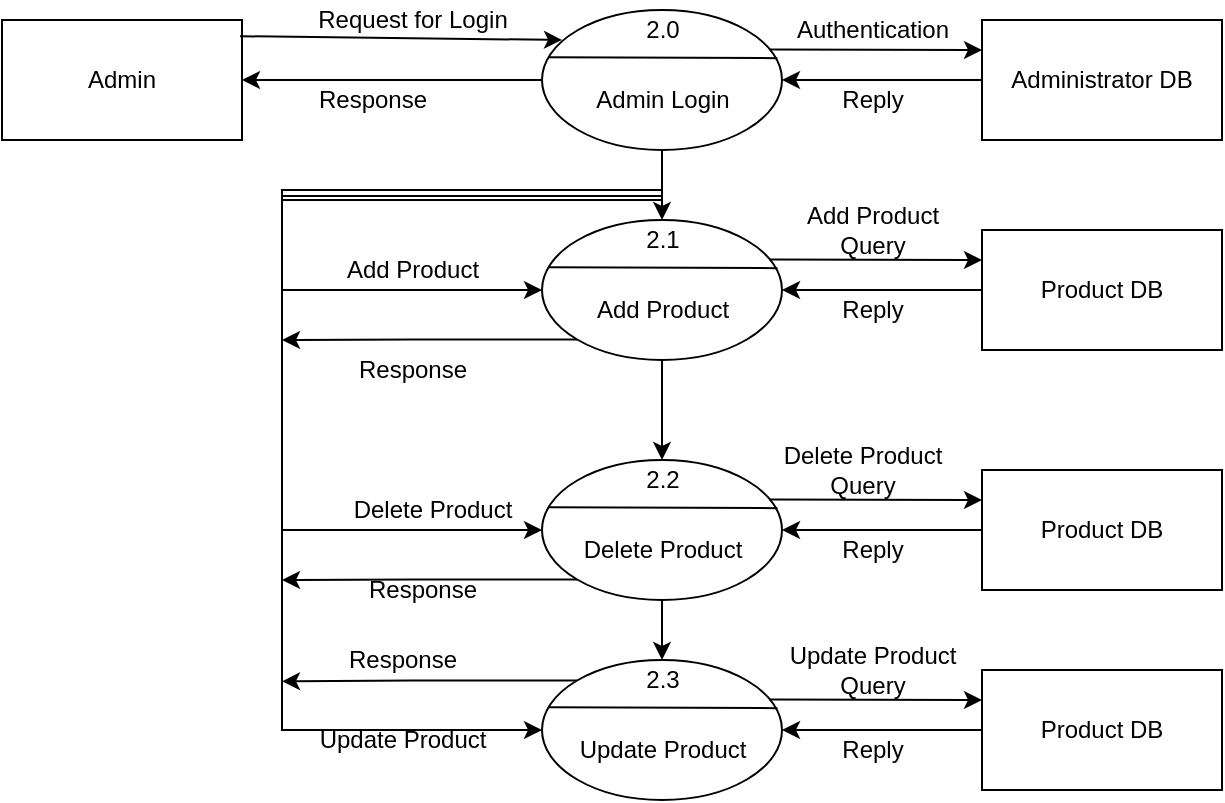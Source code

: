 <mxfile version="15.1.3" type="device" pages="10"><diagram id="_I2durMJKwh88KOE05-C" name="Admin lvl 2"><mxGraphModel dx="4624" dy="3792" grid="1" gridSize="10" guides="1" tooltips="1" connect="1" arrows="1" fold="1" page="1" pageScale="1" pageWidth="1200" pageHeight="1600" math="0" shadow="0"><root><mxCell id="BophCm2SM5J4JGd9JU29-0"/><mxCell id="BophCm2SM5J4JGd9JU29-1" parent="BophCm2SM5J4JGd9JU29-0"/><mxCell id="2hbLYYpFVXKUjPvo5Oz6-3" value="Admin" style="rounded=0;whiteSpace=wrap;html=1;" parent="BophCm2SM5J4JGd9JU29-1" vertex="1"><mxGeometry x="-2740" y="-1870" width="120" height="60" as="geometry"/></mxCell><mxCell id="2hbLYYpFVXKUjPvo5Oz6-4" style="edgeStyle=orthogonalEdgeStyle;rounded=0;orthogonalLoop=1;jettySize=auto;html=1;exitX=0.5;exitY=1;exitDx=0;exitDy=0;" parent="BophCm2SM5J4JGd9JU29-1" source="2hbLYYpFVXKUjPvo5Oz6-5" target="2hbLYYpFVXKUjPvo5Oz6-22" edge="1"><mxGeometry relative="1" as="geometry"/></mxCell><mxCell id="CinzxjRd1aUlMjJJQEMP-1" style="edgeStyle=orthogonalEdgeStyle;rounded=0;orthogonalLoop=1;jettySize=auto;html=1;exitX=0.5;exitY=1;exitDx=0;exitDy=0;entryX=0;entryY=0.5;entryDx=0;entryDy=0;" parent="BophCm2SM5J4JGd9JU29-1" source="2hbLYYpFVXKUjPvo5Oz6-5" target="2hbLYYpFVXKUjPvo5Oz6-26" edge="1"><mxGeometry relative="1" as="geometry"><mxPoint x="-2600" y="-1760" as="targetPoint"/><Array as="points"><mxPoint x="-2410" y="-1782"/><mxPoint x="-2600" y="-1782"/><mxPoint x="-2600" y="-1615"/></Array></mxGeometry></mxCell><mxCell id="CinzxjRd1aUlMjJJQEMP-2" style="edgeStyle=orthogonalEdgeStyle;rounded=0;orthogonalLoop=1;jettySize=auto;html=1;exitX=0.5;exitY=1;exitDx=0;exitDy=0;entryX=0;entryY=0.5;entryDx=0;entryDy=0;" parent="BophCm2SM5J4JGd9JU29-1" source="2hbLYYpFVXKUjPvo5Oz6-5" target="2hbLYYpFVXKUjPvo5Oz6-32" edge="1"><mxGeometry relative="1" as="geometry"><Array as="points"><mxPoint x="-2410" y="-1780"/><mxPoint x="-2600" y="-1780"/><mxPoint x="-2600" y="-1515"/></Array></mxGeometry></mxCell><mxCell id="CinzxjRd1aUlMjJJQEMP-3" style="edgeStyle=orthogonalEdgeStyle;rounded=0;orthogonalLoop=1;jettySize=auto;html=1;exitX=0.5;exitY=1;exitDx=0;exitDy=0;entryX=0;entryY=0.5;entryDx=0;entryDy=0;" parent="BophCm2SM5J4JGd9JU29-1" source="2hbLYYpFVXKUjPvo5Oz6-5" target="2hbLYYpFVXKUjPvo5Oz6-20" edge="1"><mxGeometry relative="1" as="geometry"><Array as="points"><mxPoint x="-2410" y="-1785"/><mxPoint x="-2600" y="-1785"/><mxPoint x="-2600" y="-1735"/></Array></mxGeometry></mxCell><mxCell id="2hbLYYpFVXKUjPvo5Oz6-5" value="" style="ellipse;whiteSpace=wrap;html=1;" parent="BophCm2SM5J4JGd9JU29-1" vertex="1"><mxGeometry x="-2470" y="-1875" width="120" height="70" as="geometry"/></mxCell><mxCell id="2hbLYYpFVXKUjPvo5Oz6-6" value="" style="endArrow=none;html=1;entryX=0.981;entryY=0.344;entryDx=0;entryDy=0;exitX=0.029;exitY=0.337;exitDx=0;exitDy=0;exitPerimeter=0;entryPerimeter=0;" parent="BophCm2SM5J4JGd9JU29-1" source="2hbLYYpFVXKUjPvo5Oz6-5" target="2hbLYYpFVXKUjPvo5Oz6-5" edge="1"><mxGeometry width="50" height="50" relative="1" as="geometry"><mxPoint x="-2500" y="-1795" as="sourcePoint"/><mxPoint x="-2450" y="-1845" as="targetPoint"/></mxGeometry></mxCell><mxCell id="2hbLYYpFVXKUjPvo5Oz6-7" value="2.0" style="text;html=1;align=center;verticalAlign=middle;resizable=0;points=[];autosize=1;strokeColor=none;" parent="BophCm2SM5J4JGd9JU29-1" vertex="1"><mxGeometry x="-2425" y="-1875" width="30" height="20" as="geometry"/></mxCell><mxCell id="2hbLYYpFVXKUjPvo5Oz6-8" value="Admin Login" style="text;html=1;align=center;verticalAlign=middle;resizable=0;points=[];autosize=1;strokeColor=none;" parent="BophCm2SM5J4JGd9JU29-1" vertex="1"><mxGeometry x="-2450" y="-1840" width="80" height="20" as="geometry"/></mxCell><mxCell id="2hbLYYpFVXKUjPvo5Oz6-9" value="" style="endArrow=classic;html=1;exitX=0.992;exitY=0.135;exitDx=0;exitDy=0;exitPerimeter=0;" parent="BophCm2SM5J4JGd9JU29-1" source="2hbLYYpFVXKUjPvo5Oz6-3" edge="1"><mxGeometry width="50" height="50" relative="1" as="geometry"><mxPoint x="-2380" y="-1810" as="sourcePoint"/><mxPoint x="-2460" y="-1860" as="targetPoint"/></mxGeometry></mxCell><mxCell id="2hbLYYpFVXKUjPvo5Oz6-10" value="" style="endArrow=classic;html=1;exitX=0;exitY=0.5;exitDx=0;exitDy=0;entryX=1;entryY=0.5;entryDx=0;entryDy=0;" parent="BophCm2SM5J4JGd9JU29-1" source="2hbLYYpFVXKUjPvo5Oz6-5" target="2hbLYYpFVXKUjPvo5Oz6-3" edge="1"><mxGeometry width="50" height="50" relative="1" as="geometry"><mxPoint x="-2380" y="-1810" as="sourcePoint"/><mxPoint x="-2330" y="-1860" as="targetPoint"/></mxGeometry></mxCell><mxCell id="2hbLYYpFVXKUjPvo5Oz6-11" value="Request for Login" style="text;html=1;align=center;verticalAlign=middle;resizable=0;points=[];autosize=1;strokeColor=none;" parent="BophCm2SM5J4JGd9JU29-1" vertex="1"><mxGeometry x="-2590" y="-1880" width="110" height="20" as="geometry"/></mxCell><mxCell id="2hbLYYpFVXKUjPvo5Oz6-12" value="Response" style="text;html=1;align=center;verticalAlign=middle;resizable=0;points=[];autosize=1;strokeColor=none;" parent="BophCm2SM5J4JGd9JU29-1" vertex="1"><mxGeometry x="-2590" y="-1840" width="70" height="20" as="geometry"/></mxCell><mxCell id="2hbLYYpFVXKUjPvo5Oz6-13" value="Administrator DB" style="rounded=0;whiteSpace=wrap;html=1;fillColor=none;" parent="BophCm2SM5J4JGd9JU29-1" vertex="1"><mxGeometry x="-2250" y="-1870" width="120" height="60" as="geometry"/></mxCell><mxCell id="2hbLYYpFVXKUjPvo5Oz6-14" value="" style="endArrow=classic;html=1;entryX=0;entryY=0.25;entryDx=0;entryDy=0;exitX=0.949;exitY=0.282;exitDx=0;exitDy=0;exitPerimeter=0;" parent="BophCm2SM5J4JGd9JU29-1" source="2hbLYYpFVXKUjPvo5Oz6-5" target="2hbLYYpFVXKUjPvo5Oz6-13" edge="1"><mxGeometry width="50" height="50" relative="1" as="geometry"><mxPoint x="-2360" y="-1850" as="sourcePoint"/><mxPoint x="-2330" y="-1860" as="targetPoint"/></mxGeometry></mxCell><mxCell id="2hbLYYpFVXKUjPvo5Oz6-15" value="" style="endArrow=classic;html=1;exitX=0;exitY=0.5;exitDx=0;exitDy=0;entryX=1;entryY=0.5;entryDx=0;entryDy=0;" parent="BophCm2SM5J4JGd9JU29-1" source="2hbLYYpFVXKUjPvo5Oz6-13" target="2hbLYYpFVXKUjPvo5Oz6-5" edge="1"><mxGeometry width="50" height="50" relative="1" as="geometry"><mxPoint x="-2380" y="-1810" as="sourcePoint"/><mxPoint x="-2360" y="-1823" as="targetPoint"/></mxGeometry></mxCell><mxCell id="2hbLYYpFVXKUjPvo5Oz6-16" value="Authentication" style="text;html=1;align=center;verticalAlign=middle;resizable=0;points=[];autosize=1;strokeColor=none;" parent="BophCm2SM5J4JGd9JU29-1" vertex="1"><mxGeometry x="-2350" y="-1875" width="90" height="20" as="geometry"/></mxCell><mxCell id="2hbLYYpFVXKUjPvo5Oz6-17" value="Reply" style="text;html=1;align=center;verticalAlign=middle;resizable=0;points=[];autosize=1;strokeColor=none;" parent="BophCm2SM5J4JGd9JU29-1" vertex="1"><mxGeometry x="-2330" y="-1840" width="50" height="20" as="geometry"/></mxCell><mxCell id="2hbLYYpFVXKUjPvo5Oz6-19" style="edgeStyle=orthogonalEdgeStyle;rounded=0;orthogonalLoop=1;jettySize=auto;html=1;exitX=0.5;exitY=1;exitDx=0;exitDy=0;" parent="BophCm2SM5J4JGd9JU29-1" source="2hbLYYpFVXKUjPvo5Oz6-20" target="2hbLYYpFVXKUjPvo5Oz6-28" edge="1"><mxGeometry relative="1" as="geometry"/></mxCell><mxCell id="CinzxjRd1aUlMjJJQEMP-4" style="edgeStyle=orthogonalEdgeStyle;rounded=0;orthogonalLoop=1;jettySize=auto;html=1;exitX=0;exitY=1;exitDx=0;exitDy=0;" parent="BophCm2SM5J4JGd9JU29-1" source="2hbLYYpFVXKUjPvo5Oz6-20" edge="1"><mxGeometry relative="1" as="geometry"><mxPoint x="-2600" y="-1710" as="targetPoint"/></mxGeometry></mxCell><mxCell id="2hbLYYpFVXKUjPvo5Oz6-20" value="" style="ellipse;whiteSpace=wrap;html=1;" parent="BophCm2SM5J4JGd9JU29-1" vertex="1"><mxGeometry x="-2470" y="-1770" width="120" height="70" as="geometry"/></mxCell><mxCell id="2hbLYYpFVXKUjPvo5Oz6-21" value="" style="endArrow=none;html=1;entryX=0.981;entryY=0.344;entryDx=0;entryDy=0;exitX=0.029;exitY=0.337;exitDx=0;exitDy=0;exitPerimeter=0;entryPerimeter=0;" parent="BophCm2SM5J4JGd9JU29-1" source="2hbLYYpFVXKUjPvo5Oz6-20" target="2hbLYYpFVXKUjPvo5Oz6-20" edge="1"><mxGeometry width="50" height="50" relative="1" as="geometry"><mxPoint x="-2500" y="-1690" as="sourcePoint"/><mxPoint x="-2450" y="-1740" as="targetPoint"/></mxGeometry></mxCell><mxCell id="2hbLYYpFVXKUjPvo5Oz6-22" value="2.1" style="text;html=1;align=center;verticalAlign=middle;resizable=0;points=[];autosize=1;strokeColor=none;" parent="BophCm2SM5J4JGd9JU29-1" vertex="1"><mxGeometry x="-2425" y="-1770" width="30" height="20" as="geometry"/></mxCell><mxCell id="2hbLYYpFVXKUjPvo5Oz6-23" value="Add Product" style="text;html=1;align=center;verticalAlign=middle;resizable=0;points=[];autosize=1;strokeColor=none;" parent="BophCm2SM5J4JGd9JU29-1" vertex="1"><mxGeometry x="-2450" y="-1735" width="80" height="20" as="geometry"/></mxCell><mxCell id="2hbLYYpFVXKUjPvo5Oz6-25" style="edgeStyle=orthogonalEdgeStyle;rounded=0;orthogonalLoop=1;jettySize=auto;html=1;exitX=0.5;exitY=1;exitDx=0;exitDy=0;" parent="BophCm2SM5J4JGd9JU29-1" source="2hbLYYpFVXKUjPvo5Oz6-26" target="2hbLYYpFVXKUjPvo5Oz6-34" edge="1"><mxGeometry relative="1" as="geometry"/></mxCell><mxCell id="CinzxjRd1aUlMjJJQEMP-5" style="edgeStyle=orthogonalEdgeStyle;rounded=0;orthogonalLoop=1;jettySize=auto;html=1;exitX=0;exitY=1;exitDx=0;exitDy=0;" parent="BophCm2SM5J4JGd9JU29-1" source="2hbLYYpFVXKUjPvo5Oz6-26" edge="1"><mxGeometry relative="1" as="geometry"><mxPoint x="-2600" y="-1590" as="targetPoint"/></mxGeometry></mxCell><mxCell id="2hbLYYpFVXKUjPvo5Oz6-26" value="" style="ellipse;whiteSpace=wrap;html=1;" parent="BophCm2SM5J4JGd9JU29-1" vertex="1"><mxGeometry x="-2470" y="-1650" width="120" height="70" as="geometry"/></mxCell><mxCell id="2hbLYYpFVXKUjPvo5Oz6-27" value="" style="endArrow=none;html=1;entryX=0.981;entryY=0.344;entryDx=0;entryDy=0;exitX=0.029;exitY=0.337;exitDx=0;exitDy=0;exitPerimeter=0;entryPerimeter=0;" parent="BophCm2SM5J4JGd9JU29-1" source="2hbLYYpFVXKUjPvo5Oz6-26" target="2hbLYYpFVXKUjPvo5Oz6-26" edge="1"><mxGeometry width="50" height="50" relative="1" as="geometry"><mxPoint x="-2500" y="-1570" as="sourcePoint"/><mxPoint x="-2450" y="-1620" as="targetPoint"/></mxGeometry></mxCell><mxCell id="2hbLYYpFVXKUjPvo5Oz6-28" value="2.2" style="text;html=1;align=center;verticalAlign=middle;resizable=0;points=[];autosize=1;strokeColor=none;" parent="BophCm2SM5J4JGd9JU29-1" vertex="1"><mxGeometry x="-2425" y="-1650" width="30" height="20" as="geometry"/></mxCell><mxCell id="2hbLYYpFVXKUjPvo5Oz6-29" value="Delete Product" style="text;html=1;align=center;verticalAlign=middle;resizable=0;points=[];autosize=1;strokeColor=none;" parent="BophCm2SM5J4JGd9JU29-1" vertex="1"><mxGeometry x="-2455" y="-1615" width="90" height="20" as="geometry"/></mxCell><mxCell id="CinzxjRd1aUlMjJJQEMP-7" style="edgeStyle=orthogonalEdgeStyle;rounded=0;orthogonalLoop=1;jettySize=auto;html=1;exitX=0;exitY=0;exitDx=0;exitDy=0;" parent="BophCm2SM5J4JGd9JU29-1" source="2hbLYYpFVXKUjPvo5Oz6-32" edge="1"><mxGeometry relative="1" as="geometry"><mxPoint x="-2600" y="-1539.333" as="targetPoint"/></mxGeometry></mxCell><mxCell id="2hbLYYpFVXKUjPvo5Oz6-32" value="" style="ellipse;whiteSpace=wrap;html=1;" parent="BophCm2SM5J4JGd9JU29-1" vertex="1"><mxGeometry x="-2470" y="-1550" width="120" height="70" as="geometry"/></mxCell><mxCell id="2hbLYYpFVXKUjPvo5Oz6-33" value="" style="endArrow=none;html=1;entryX=0.981;entryY=0.344;entryDx=0;entryDy=0;exitX=0.029;exitY=0.337;exitDx=0;exitDy=0;exitPerimeter=0;entryPerimeter=0;" parent="BophCm2SM5J4JGd9JU29-1" source="2hbLYYpFVXKUjPvo5Oz6-32" target="2hbLYYpFVXKUjPvo5Oz6-32" edge="1"><mxGeometry width="50" height="50" relative="1" as="geometry"><mxPoint x="-2500" y="-1470" as="sourcePoint"/><mxPoint x="-2450" y="-1520" as="targetPoint"/></mxGeometry></mxCell><mxCell id="2hbLYYpFVXKUjPvo5Oz6-34" value="2.3" style="text;html=1;align=center;verticalAlign=middle;resizable=0;points=[];autosize=1;strokeColor=none;" parent="BophCm2SM5J4JGd9JU29-1" vertex="1"><mxGeometry x="-2425" y="-1550" width="30" height="20" as="geometry"/></mxCell><mxCell id="2hbLYYpFVXKUjPvo5Oz6-35" value="Update Product" style="text;html=1;align=center;verticalAlign=middle;resizable=0;points=[];autosize=1;strokeColor=none;" parent="BophCm2SM5J4JGd9JU29-1" vertex="1"><mxGeometry x="-2460" y="-1515" width="100" height="20" as="geometry"/></mxCell><mxCell id="2hbLYYpFVXKUjPvo5Oz6-50" value="Product DB" style="rounded=0;whiteSpace=wrap;html=1;fillColor=none;" parent="BophCm2SM5J4JGd9JU29-1" vertex="1"><mxGeometry x="-2250" y="-1645" width="120" height="60" as="geometry"/></mxCell><mxCell id="2hbLYYpFVXKUjPvo5Oz6-51" value="" style="endArrow=classic;html=1;entryX=0;entryY=0.25;entryDx=0;entryDy=0;exitX=0.949;exitY=0.282;exitDx=0;exitDy=0;exitPerimeter=0;" parent="BophCm2SM5J4JGd9JU29-1" target="2hbLYYpFVXKUjPvo5Oz6-50" edge="1"><mxGeometry width="50" height="50" relative="1" as="geometry"><mxPoint x="-2356.12" y="-1630.26" as="sourcePoint"/><mxPoint x="-2330" y="-1635" as="targetPoint"/></mxGeometry></mxCell><mxCell id="2hbLYYpFVXKUjPvo5Oz6-52" value="" style="endArrow=classic;html=1;exitX=0;exitY=0.5;exitDx=0;exitDy=0;entryX=1;entryY=0.5;entryDx=0;entryDy=0;" parent="BophCm2SM5J4JGd9JU29-1" source="2hbLYYpFVXKUjPvo5Oz6-50" edge="1"><mxGeometry width="50" height="50" relative="1" as="geometry"><mxPoint x="-2380" y="-1585" as="sourcePoint"/><mxPoint x="-2350" y="-1615" as="targetPoint"/></mxGeometry></mxCell><mxCell id="2hbLYYpFVXKUjPvo5Oz6-53" value="Delete Product&lt;br&gt;Query" style="text;html=1;align=center;verticalAlign=middle;resizable=0;points=[];autosize=1;strokeColor=none;" parent="BophCm2SM5J4JGd9JU29-1" vertex="1"><mxGeometry x="-2355" y="-1660" width="90" height="30" as="geometry"/></mxCell><mxCell id="2hbLYYpFVXKUjPvo5Oz6-54" value="Reply" style="text;html=1;align=center;verticalAlign=middle;resizable=0;points=[];autosize=1;strokeColor=none;" parent="BophCm2SM5J4JGd9JU29-1" vertex="1"><mxGeometry x="-2330" y="-1615" width="50" height="20" as="geometry"/></mxCell><mxCell id="2hbLYYpFVXKUjPvo5Oz6-55" value="Product DB" style="rounded=0;whiteSpace=wrap;html=1;fillColor=none;" parent="BophCm2SM5J4JGd9JU29-1" vertex="1"><mxGeometry x="-2250" y="-1765" width="120" height="60" as="geometry"/></mxCell><mxCell id="2hbLYYpFVXKUjPvo5Oz6-56" value="" style="endArrow=classic;html=1;entryX=0;entryY=0.25;entryDx=0;entryDy=0;exitX=0.949;exitY=0.282;exitDx=0;exitDy=0;exitPerimeter=0;" parent="BophCm2SM5J4JGd9JU29-1" target="2hbLYYpFVXKUjPvo5Oz6-55" edge="1"><mxGeometry width="50" height="50" relative="1" as="geometry"><mxPoint x="-2356.12" y="-1750.26" as="sourcePoint"/><mxPoint x="-2330" y="-1755" as="targetPoint"/></mxGeometry></mxCell><mxCell id="2hbLYYpFVXKUjPvo5Oz6-57" value="" style="endArrow=classic;html=1;exitX=0;exitY=0.5;exitDx=0;exitDy=0;entryX=1;entryY=0.5;entryDx=0;entryDy=0;" parent="BophCm2SM5J4JGd9JU29-1" source="2hbLYYpFVXKUjPvo5Oz6-55" edge="1"><mxGeometry width="50" height="50" relative="1" as="geometry"><mxPoint x="-2380" y="-1705" as="sourcePoint"/><mxPoint x="-2350" y="-1735" as="targetPoint"/></mxGeometry></mxCell><mxCell id="2hbLYYpFVXKUjPvo5Oz6-58" value="Add Product&lt;br&gt;Query" style="text;html=1;align=center;verticalAlign=middle;resizable=0;points=[];autosize=1;strokeColor=none;" parent="BophCm2SM5J4JGd9JU29-1" vertex="1"><mxGeometry x="-2345" y="-1780" width="80" height="30" as="geometry"/></mxCell><mxCell id="2hbLYYpFVXKUjPvo5Oz6-59" value="Reply" style="text;html=1;align=center;verticalAlign=middle;resizable=0;points=[];autosize=1;strokeColor=none;" parent="BophCm2SM5J4JGd9JU29-1" vertex="1"><mxGeometry x="-2330" y="-1735" width="50" height="20" as="geometry"/></mxCell><mxCell id="2hbLYYpFVXKUjPvo5Oz6-60" value="Product DB" style="rounded=0;whiteSpace=wrap;html=1;fillColor=none;" parent="BophCm2SM5J4JGd9JU29-1" vertex="1"><mxGeometry x="-2250" y="-1545" width="120" height="60" as="geometry"/></mxCell><mxCell id="2hbLYYpFVXKUjPvo5Oz6-61" value="" style="endArrow=classic;html=1;entryX=0;entryY=0.25;entryDx=0;entryDy=0;exitX=0.949;exitY=0.282;exitDx=0;exitDy=0;exitPerimeter=0;" parent="BophCm2SM5J4JGd9JU29-1" target="2hbLYYpFVXKUjPvo5Oz6-60" edge="1"><mxGeometry width="50" height="50" relative="1" as="geometry"><mxPoint x="-2356.12" y="-1530.26" as="sourcePoint"/><mxPoint x="-2330" y="-1535" as="targetPoint"/></mxGeometry></mxCell><mxCell id="2hbLYYpFVXKUjPvo5Oz6-62" value="" style="endArrow=classic;html=1;exitX=0;exitY=0.5;exitDx=0;exitDy=0;entryX=1;entryY=0.5;entryDx=0;entryDy=0;" parent="BophCm2SM5J4JGd9JU29-1" source="2hbLYYpFVXKUjPvo5Oz6-60" edge="1"><mxGeometry width="50" height="50" relative="1" as="geometry"><mxPoint x="-2380" y="-1485" as="sourcePoint"/><mxPoint x="-2350" y="-1515" as="targetPoint"/></mxGeometry></mxCell><mxCell id="2hbLYYpFVXKUjPvo5Oz6-63" value="Update Product &lt;br&gt;Query" style="text;html=1;align=center;verticalAlign=middle;resizable=0;points=[];autosize=1;strokeColor=none;" parent="BophCm2SM5J4JGd9JU29-1" vertex="1"><mxGeometry x="-2355" y="-1560" width="100" height="30" as="geometry"/></mxCell><mxCell id="2hbLYYpFVXKUjPvo5Oz6-64" value="Reply" style="text;html=1;align=center;verticalAlign=middle;resizable=0;points=[];autosize=1;strokeColor=none;" parent="BophCm2SM5J4JGd9JU29-1" vertex="1"><mxGeometry x="-2330" y="-1515" width="50" height="20" as="geometry"/></mxCell><mxCell id="CinzxjRd1aUlMjJJQEMP-8" value="Add Product" style="text;html=1;align=center;verticalAlign=middle;resizable=0;points=[];autosize=1;strokeColor=none;" parent="BophCm2SM5J4JGd9JU29-1" vertex="1"><mxGeometry x="-2575" y="-1755" width="80" height="20" as="geometry"/></mxCell><mxCell id="CinzxjRd1aUlMjJJQEMP-9" value="Response" style="text;html=1;align=center;verticalAlign=middle;resizable=0;points=[];autosize=1;strokeColor=none;" parent="BophCm2SM5J4JGd9JU29-1" vertex="1"><mxGeometry x="-2570" y="-1705" width="70" height="20" as="geometry"/></mxCell><mxCell id="CinzxjRd1aUlMjJJQEMP-10" value="Delete Product" style="text;html=1;align=center;verticalAlign=middle;resizable=0;points=[];autosize=1;strokeColor=none;" parent="BophCm2SM5J4JGd9JU29-1" vertex="1"><mxGeometry x="-2570" y="-1635" width="90" height="20" as="geometry"/></mxCell><mxCell id="CinzxjRd1aUlMjJJQEMP-11" value="Response" style="text;html=1;align=center;verticalAlign=middle;resizable=0;points=[];autosize=1;strokeColor=none;" parent="BophCm2SM5J4JGd9JU29-1" vertex="1"><mxGeometry x="-2565" y="-1595" width="70" height="20" as="geometry"/></mxCell><mxCell id="CinzxjRd1aUlMjJJQEMP-12" value="Update Product" style="text;html=1;align=center;verticalAlign=middle;resizable=0;points=[];autosize=1;strokeColor=none;" parent="BophCm2SM5J4JGd9JU29-1" vertex="1"><mxGeometry x="-2590" y="-1520" width="100" height="20" as="geometry"/></mxCell><mxCell id="CinzxjRd1aUlMjJJQEMP-13" value="Response" style="text;html=1;align=center;verticalAlign=middle;resizable=0;points=[];autosize=1;strokeColor=none;" parent="BophCm2SM5J4JGd9JU29-1" vertex="1"><mxGeometry x="-2575" y="-1560" width="70" height="20" as="geometry"/></mxCell></root></mxGraphModel></diagram><diagram id="T-82RGGJiFLOCdHZRDnG" name="Admin lvl-3"><mxGraphModel dx="3824" dy="2592" grid="1" gridSize="10" guides="1" tooltips="1" connect="1" arrows="1" fold="1" page="0" pageScale="1" pageWidth="1200" pageHeight="1600" math="0" shadow="0"><root><mxCell id="EtUcV8jrIkBhnBL5eAF1-0"/><mxCell id="EtUcV8jrIkBhnBL5eAF1-1" parent="EtUcV8jrIkBhnBL5eAF1-0"/><mxCell id="qBXmwMcJLoj3mL5H2fhG-0" value="Admin" style="rounded=0;whiteSpace=wrap;html=1;" parent="EtUcV8jrIkBhnBL5eAF1-1" vertex="1"><mxGeometry x="-2740" y="-1870" width="120" height="60" as="geometry"/></mxCell><mxCell id="qBXmwMcJLoj3mL5H2fhG-1" style="edgeStyle=orthogonalEdgeStyle;rounded=0;orthogonalLoop=1;jettySize=auto;html=1;exitX=0.5;exitY=1;exitDx=0;exitDy=0;" parent="EtUcV8jrIkBhnBL5eAF1-1" source="qBXmwMcJLoj3mL5H2fhG-5" target="qBXmwMcJLoj3mL5H2fhG-21" edge="1"><mxGeometry relative="1" as="geometry"/></mxCell><mxCell id="qBXmwMcJLoj3mL5H2fhG-2" style="edgeStyle=orthogonalEdgeStyle;rounded=0;orthogonalLoop=1;jettySize=auto;html=1;exitX=0.5;exitY=1;exitDx=0;exitDy=0;entryX=0;entryY=0.5;entryDx=0;entryDy=0;" parent="EtUcV8jrIkBhnBL5eAF1-1" source="qBXmwMcJLoj3mL5H2fhG-5" target="qBXmwMcJLoj3mL5H2fhG-25" edge="1"><mxGeometry relative="1" as="geometry"><mxPoint x="-2600" y="-1760" as="targetPoint"/><Array as="points"><mxPoint x="-2410" y="-1782"/><mxPoint x="-2600" y="-1782"/><mxPoint x="-2600" y="-1615"/></Array></mxGeometry></mxCell><mxCell id="qBXmwMcJLoj3mL5H2fhG-3" style="edgeStyle=orthogonalEdgeStyle;rounded=0;orthogonalLoop=1;jettySize=auto;html=1;exitX=0.5;exitY=1;exitDx=0;exitDy=0;entryX=0;entryY=0.5;entryDx=0;entryDy=0;" parent="EtUcV8jrIkBhnBL5eAF1-1" source="qBXmwMcJLoj3mL5H2fhG-5" target="qBXmwMcJLoj3mL5H2fhG-30" edge="1"><mxGeometry relative="1" as="geometry"><Array as="points"><mxPoint x="-2410" y="-1780"/><mxPoint x="-2600" y="-1780"/><mxPoint x="-2600" y="-1515"/></Array></mxGeometry></mxCell><mxCell id="qBXmwMcJLoj3mL5H2fhG-4" style="edgeStyle=orthogonalEdgeStyle;rounded=0;orthogonalLoop=1;jettySize=auto;html=1;exitX=0.5;exitY=1;exitDx=0;exitDy=0;entryX=0;entryY=0.5;entryDx=0;entryDy=0;" parent="EtUcV8jrIkBhnBL5eAF1-1" source="qBXmwMcJLoj3mL5H2fhG-5" target="qBXmwMcJLoj3mL5H2fhG-19" edge="1"><mxGeometry relative="1" as="geometry"><Array as="points"><mxPoint x="-2410" y="-1785"/><mxPoint x="-2600" y="-1785"/><mxPoint x="-2600" y="-1735"/></Array></mxGeometry></mxCell><mxCell id="qBXmwMcJLoj3mL5H2fhG-5" value="" style="ellipse;whiteSpace=wrap;html=1;" parent="EtUcV8jrIkBhnBL5eAF1-1" vertex="1"><mxGeometry x="-2470" y="-1875" width="120" height="70" as="geometry"/></mxCell><mxCell id="qBXmwMcJLoj3mL5H2fhG-6" value="" style="endArrow=none;html=1;entryX=0.981;entryY=0.344;entryDx=0;entryDy=0;exitX=0.029;exitY=0.337;exitDx=0;exitDy=0;exitPerimeter=0;entryPerimeter=0;" parent="EtUcV8jrIkBhnBL5eAF1-1" source="qBXmwMcJLoj3mL5H2fhG-5" target="qBXmwMcJLoj3mL5H2fhG-5" edge="1"><mxGeometry width="50" height="50" relative="1" as="geometry"><mxPoint x="-2500" y="-1795" as="sourcePoint"/><mxPoint x="-2450" y="-1845" as="targetPoint"/></mxGeometry></mxCell><mxCell id="qBXmwMcJLoj3mL5H2fhG-7" value="3.0" style="text;html=1;align=center;verticalAlign=middle;resizable=0;points=[];autosize=1;strokeColor=none;" parent="EtUcV8jrIkBhnBL5eAF1-1" vertex="1"><mxGeometry x="-2425" y="-1875" width="30" height="20" as="geometry"/></mxCell><mxCell id="qBXmwMcJLoj3mL5H2fhG-8" value="Admin Login" style="text;html=1;align=center;verticalAlign=middle;resizable=0;points=[];autosize=1;strokeColor=none;" parent="EtUcV8jrIkBhnBL5eAF1-1" vertex="1"><mxGeometry x="-2450" y="-1840" width="80" height="20" as="geometry"/></mxCell><mxCell id="qBXmwMcJLoj3mL5H2fhG-9" value="" style="endArrow=classic;html=1;exitX=0.992;exitY=0.135;exitDx=0;exitDy=0;exitPerimeter=0;" parent="EtUcV8jrIkBhnBL5eAF1-1" source="qBXmwMcJLoj3mL5H2fhG-0" edge="1"><mxGeometry width="50" height="50" relative="1" as="geometry"><mxPoint x="-2380" y="-1810" as="sourcePoint"/><mxPoint x="-2460" y="-1860" as="targetPoint"/></mxGeometry></mxCell><mxCell id="qBXmwMcJLoj3mL5H2fhG-10" value="" style="endArrow=classic;html=1;exitX=0;exitY=0.5;exitDx=0;exitDy=0;entryX=1;entryY=0.5;entryDx=0;entryDy=0;" parent="EtUcV8jrIkBhnBL5eAF1-1" source="qBXmwMcJLoj3mL5H2fhG-5" target="qBXmwMcJLoj3mL5H2fhG-0" edge="1"><mxGeometry width="50" height="50" relative="1" as="geometry"><mxPoint x="-2380" y="-1810" as="sourcePoint"/><mxPoint x="-2330" y="-1860" as="targetPoint"/></mxGeometry></mxCell><mxCell id="qBXmwMcJLoj3mL5H2fhG-11" value="Response" style="text;html=1;align=center;verticalAlign=middle;resizable=0;points=[];autosize=1;strokeColor=none;" parent="EtUcV8jrIkBhnBL5eAF1-1" vertex="1"><mxGeometry x="-2590" y="-1840" width="70" height="20" as="geometry"/></mxCell><mxCell id="qBXmwMcJLoj3mL5H2fhG-12" value="Administrator DB" style="rounded=0;whiteSpace=wrap;html=1;fillColor=none;" parent="EtUcV8jrIkBhnBL5eAF1-1" vertex="1"><mxGeometry x="-2250" y="-1870" width="120" height="60" as="geometry"/></mxCell><mxCell id="qBXmwMcJLoj3mL5H2fhG-13" value="" style="endArrow=classic;html=1;entryX=0;entryY=0.25;entryDx=0;entryDy=0;exitX=0.949;exitY=0.282;exitDx=0;exitDy=0;exitPerimeter=0;" parent="EtUcV8jrIkBhnBL5eAF1-1" source="qBXmwMcJLoj3mL5H2fhG-5" target="qBXmwMcJLoj3mL5H2fhG-12" edge="1"><mxGeometry width="50" height="50" relative="1" as="geometry"><mxPoint x="-2360" y="-1850" as="sourcePoint"/><mxPoint x="-2330" y="-1860" as="targetPoint"/></mxGeometry></mxCell><mxCell id="qBXmwMcJLoj3mL5H2fhG-14" value="" style="endArrow=classic;html=1;exitX=0;exitY=0.5;exitDx=0;exitDy=0;entryX=1;entryY=0.5;entryDx=0;entryDy=0;" parent="EtUcV8jrIkBhnBL5eAF1-1" source="qBXmwMcJLoj3mL5H2fhG-12" target="qBXmwMcJLoj3mL5H2fhG-5" edge="1"><mxGeometry width="50" height="50" relative="1" as="geometry"><mxPoint x="-2380" y="-1810" as="sourcePoint"/><mxPoint x="-2360" y="-1823" as="targetPoint"/></mxGeometry></mxCell><mxCell id="qBXmwMcJLoj3mL5H2fhG-15" value="Authentication" style="text;html=1;align=center;verticalAlign=middle;resizable=0;points=[];autosize=1;strokeColor=none;" parent="EtUcV8jrIkBhnBL5eAF1-1" vertex="1"><mxGeometry x="-2350" y="-1875" width="90" height="20" as="geometry"/></mxCell><mxCell id="qBXmwMcJLoj3mL5H2fhG-16" value="Reply" style="text;html=1;align=center;verticalAlign=middle;resizable=0;points=[];autosize=1;strokeColor=none;" parent="EtUcV8jrIkBhnBL5eAF1-1" vertex="1"><mxGeometry x="-2330" y="-1840" width="50" height="20" as="geometry"/></mxCell><mxCell id="qBXmwMcJLoj3mL5H2fhG-17" style="edgeStyle=orthogonalEdgeStyle;rounded=0;orthogonalLoop=1;jettySize=auto;html=1;exitX=0.5;exitY=1;exitDx=0;exitDy=0;" parent="EtUcV8jrIkBhnBL5eAF1-1" source="qBXmwMcJLoj3mL5H2fhG-19" target="qBXmwMcJLoj3mL5H2fhG-27" edge="1"><mxGeometry relative="1" as="geometry"/></mxCell><mxCell id="qBXmwMcJLoj3mL5H2fhG-18" style="edgeStyle=orthogonalEdgeStyle;rounded=0;orthogonalLoop=1;jettySize=auto;html=1;exitX=0;exitY=1;exitDx=0;exitDy=0;" parent="EtUcV8jrIkBhnBL5eAF1-1" source="qBXmwMcJLoj3mL5H2fhG-19" edge="1"><mxGeometry relative="1" as="geometry"><mxPoint x="-2600" y="-1710" as="targetPoint"/></mxGeometry></mxCell><mxCell id="qBXmwMcJLoj3mL5H2fhG-19" value="" style="ellipse;whiteSpace=wrap;html=1;" parent="EtUcV8jrIkBhnBL5eAF1-1" vertex="1"><mxGeometry x="-2470" y="-1770" width="120" height="70" as="geometry"/></mxCell><mxCell id="qBXmwMcJLoj3mL5H2fhG-20" value="" style="endArrow=none;html=1;entryX=0.981;entryY=0.344;entryDx=0;entryDy=0;exitX=0.029;exitY=0.337;exitDx=0;exitDy=0;exitPerimeter=0;entryPerimeter=0;" parent="EtUcV8jrIkBhnBL5eAF1-1" source="qBXmwMcJLoj3mL5H2fhG-19" target="qBXmwMcJLoj3mL5H2fhG-19" edge="1"><mxGeometry width="50" height="50" relative="1" as="geometry"><mxPoint x="-2500" y="-1690" as="sourcePoint"/><mxPoint x="-2450" y="-1740" as="targetPoint"/></mxGeometry></mxCell><mxCell id="qBXmwMcJLoj3mL5H2fhG-21" value="3.1" style="text;html=1;align=center;verticalAlign=middle;resizable=0;points=[];autosize=1;strokeColor=none;" parent="EtUcV8jrIkBhnBL5eAF1-1" vertex="1"><mxGeometry x="-2425" y="-1770" width="30" height="20" as="geometry"/></mxCell><mxCell id="qBXmwMcJLoj3mL5H2fhG-22" value="Change Password" style="text;html=1;align=center;verticalAlign=middle;resizable=0;points=[];autosize=1;strokeColor=none;" parent="EtUcV8jrIkBhnBL5eAF1-1" vertex="1"><mxGeometry x="-2465" y="-1735" width="110" height="20" as="geometry"/></mxCell><mxCell id="qBXmwMcJLoj3mL5H2fhG-23" style="edgeStyle=orthogonalEdgeStyle;rounded=0;orthogonalLoop=1;jettySize=auto;html=1;exitX=0.5;exitY=1;exitDx=0;exitDy=0;" parent="EtUcV8jrIkBhnBL5eAF1-1" source="qBXmwMcJLoj3mL5H2fhG-25" target="qBXmwMcJLoj3mL5H2fhG-32" edge="1"><mxGeometry relative="1" as="geometry"/></mxCell><mxCell id="qBXmwMcJLoj3mL5H2fhG-24" style="edgeStyle=orthogonalEdgeStyle;rounded=0;orthogonalLoop=1;jettySize=auto;html=1;exitX=0;exitY=1;exitDx=0;exitDy=0;" parent="EtUcV8jrIkBhnBL5eAF1-1" source="qBXmwMcJLoj3mL5H2fhG-25" edge="1"><mxGeometry relative="1" as="geometry"><mxPoint x="-2600" y="-1590" as="targetPoint"/></mxGeometry></mxCell><mxCell id="qBXmwMcJLoj3mL5H2fhG-25" value="" style="ellipse;whiteSpace=wrap;html=1;" parent="EtUcV8jrIkBhnBL5eAF1-1" vertex="1"><mxGeometry x="-2470" y="-1650" width="120" height="70" as="geometry"/></mxCell><mxCell id="qBXmwMcJLoj3mL5H2fhG-26" value="" style="endArrow=none;html=1;entryX=0.981;entryY=0.344;entryDx=0;entryDy=0;exitX=0.029;exitY=0.337;exitDx=0;exitDy=0;exitPerimeter=0;entryPerimeter=0;" parent="EtUcV8jrIkBhnBL5eAF1-1" source="qBXmwMcJLoj3mL5H2fhG-25" target="qBXmwMcJLoj3mL5H2fhG-25" edge="1"><mxGeometry width="50" height="50" relative="1" as="geometry"><mxPoint x="-2500" y="-1570" as="sourcePoint"/><mxPoint x="-2450" y="-1620" as="targetPoint"/></mxGeometry></mxCell><mxCell id="qBXmwMcJLoj3mL5H2fhG-27" value="3.2" style="text;html=1;align=center;verticalAlign=middle;resizable=0;points=[];autosize=1;strokeColor=none;" parent="EtUcV8jrIkBhnBL5eAF1-1" vertex="1"><mxGeometry x="-2425" y="-1650" width="30" height="20" as="geometry"/></mxCell><mxCell id="qBXmwMcJLoj3mL5H2fhG-28" value="Delete Account" style="text;html=1;align=center;verticalAlign=middle;resizable=0;points=[];autosize=1;strokeColor=none;" parent="EtUcV8jrIkBhnBL5eAF1-1" vertex="1"><mxGeometry x="-2460" y="-1615" width="100" height="20" as="geometry"/></mxCell><mxCell id="qBXmwMcJLoj3mL5H2fhG-29" style="edgeStyle=orthogonalEdgeStyle;rounded=0;orthogonalLoop=1;jettySize=auto;html=1;exitX=0;exitY=0;exitDx=0;exitDy=0;" parent="EtUcV8jrIkBhnBL5eAF1-1" source="qBXmwMcJLoj3mL5H2fhG-30" edge="1"><mxGeometry relative="1" as="geometry"><mxPoint x="-2600" y="-1539.333" as="targetPoint"/></mxGeometry></mxCell><mxCell id="qBXmwMcJLoj3mL5H2fhG-30" value="" style="ellipse;whiteSpace=wrap;html=1;" parent="EtUcV8jrIkBhnBL5eAF1-1" vertex="1"><mxGeometry x="-2470" y="-1550" width="120" height="70" as="geometry"/></mxCell><mxCell id="qBXmwMcJLoj3mL5H2fhG-31" value="" style="endArrow=none;html=1;entryX=0.981;entryY=0.344;entryDx=0;entryDy=0;exitX=0.029;exitY=0.337;exitDx=0;exitDy=0;exitPerimeter=0;entryPerimeter=0;" parent="EtUcV8jrIkBhnBL5eAF1-1" source="qBXmwMcJLoj3mL5H2fhG-30" target="qBXmwMcJLoj3mL5H2fhG-30" edge="1"><mxGeometry width="50" height="50" relative="1" as="geometry"><mxPoint x="-2500" y="-1470" as="sourcePoint"/><mxPoint x="-2450" y="-1520" as="targetPoint"/></mxGeometry></mxCell><mxCell id="qBXmwMcJLoj3mL5H2fhG-32" value="2.3" style="text;html=1;align=center;verticalAlign=middle;resizable=0;points=[];autosize=1;strokeColor=none;" parent="EtUcV8jrIkBhnBL5eAF1-1" vertex="1"><mxGeometry x="-2425" y="-1550" width="30" height="20" as="geometry"/></mxCell><mxCell id="qBXmwMcJLoj3mL5H2fhG-33" value="Update Account" style="text;html=1;align=center;verticalAlign=middle;resizable=0;points=[];autosize=1;strokeColor=none;" parent="EtUcV8jrIkBhnBL5eAF1-1" vertex="1"><mxGeometry x="-2460" y="-1515" width="100" height="20" as="geometry"/></mxCell><mxCell id="qBXmwMcJLoj3mL5H2fhG-34" value="Account DB" style="rounded=0;whiteSpace=wrap;html=1;fillColor=none;" parent="EtUcV8jrIkBhnBL5eAF1-1" vertex="1"><mxGeometry x="-2250" y="-1645" width="120" height="60" as="geometry"/></mxCell><mxCell id="qBXmwMcJLoj3mL5H2fhG-35" value="" style="endArrow=classic;html=1;entryX=0;entryY=0.25;entryDx=0;entryDy=0;exitX=0.949;exitY=0.282;exitDx=0;exitDy=0;exitPerimeter=0;" parent="EtUcV8jrIkBhnBL5eAF1-1" target="qBXmwMcJLoj3mL5H2fhG-34" edge="1"><mxGeometry width="50" height="50" relative="1" as="geometry"><mxPoint x="-2356.12" y="-1630.26" as="sourcePoint"/><mxPoint x="-2330" y="-1635" as="targetPoint"/></mxGeometry></mxCell><mxCell id="qBXmwMcJLoj3mL5H2fhG-36" value="" style="endArrow=classic;html=1;exitX=0;exitY=0.5;exitDx=0;exitDy=0;entryX=1;entryY=0.5;entryDx=0;entryDy=0;" parent="EtUcV8jrIkBhnBL5eAF1-1" source="qBXmwMcJLoj3mL5H2fhG-34" edge="1"><mxGeometry width="50" height="50" relative="1" as="geometry"><mxPoint x="-2380" y="-1585" as="sourcePoint"/><mxPoint x="-2350" y="-1615" as="targetPoint"/></mxGeometry></mxCell><mxCell id="qBXmwMcJLoj3mL5H2fhG-37" value="Delete Account&lt;br&gt;Query" style="text;html=1;align=center;verticalAlign=middle;resizable=0;points=[];autosize=1;strokeColor=none;" parent="EtUcV8jrIkBhnBL5eAF1-1" vertex="1"><mxGeometry x="-2360" y="-1660" width="100" height="30" as="geometry"/></mxCell><mxCell id="qBXmwMcJLoj3mL5H2fhG-38" value="Reply" style="text;html=1;align=center;verticalAlign=middle;resizable=0;points=[];autosize=1;strokeColor=none;" parent="EtUcV8jrIkBhnBL5eAF1-1" vertex="1"><mxGeometry x="-2330" y="-1615" width="50" height="20" as="geometry"/></mxCell><mxCell id="qBXmwMcJLoj3mL5H2fhG-39" value="Account DB" style="rounded=0;whiteSpace=wrap;html=1;fillColor=none;" parent="EtUcV8jrIkBhnBL5eAF1-1" vertex="1"><mxGeometry x="-2250" y="-1765" width="120" height="60" as="geometry"/></mxCell><mxCell id="qBXmwMcJLoj3mL5H2fhG-40" value="" style="endArrow=classic;html=1;entryX=0;entryY=0.25;entryDx=0;entryDy=0;exitX=0.949;exitY=0.282;exitDx=0;exitDy=0;exitPerimeter=0;" parent="EtUcV8jrIkBhnBL5eAF1-1" target="qBXmwMcJLoj3mL5H2fhG-39" edge="1"><mxGeometry width="50" height="50" relative="1" as="geometry"><mxPoint x="-2356.12" y="-1750.26" as="sourcePoint"/><mxPoint x="-2330" y="-1755" as="targetPoint"/></mxGeometry></mxCell><mxCell id="qBXmwMcJLoj3mL5H2fhG-41" value="" style="endArrow=classic;html=1;exitX=0;exitY=0.5;exitDx=0;exitDy=0;entryX=1;entryY=0.5;entryDx=0;entryDy=0;" parent="EtUcV8jrIkBhnBL5eAF1-1" source="qBXmwMcJLoj3mL5H2fhG-39" edge="1"><mxGeometry width="50" height="50" relative="1" as="geometry"><mxPoint x="-2380" y="-1705" as="sourcePoint"/><mxPoint x="-2350" y="-1735" as="targetPoint"/></mxGeometry></mxCell><mxCell id="qBXmwMcJLoj3mL5H2fhG-42" value="Change Password&lt;br&gt;Query" style="text;html=1;align=center;verticalAlign=middle;resizable=0;points=[];autosize=1;strokeColor=none;" parent="EtUcV8jrIkBhnBL5eAF1-1" vertex="1"><mxGeometry x="-2360" y="-1785" width="110" height="30" as="geometry"/></mxCell><mxCell id="qBXmwMcJLoj3mL5H2fhG-43" value="Reply" style="text;html=1;align=center;verticalAlign=middle;resizable=0;points=[];autosize=1;strokeColor=none;" parent="EtUcV8jrIkBhnBL5eAF1-1" vertex="1"><mxGeometry x="-2330" y="-1735" width="50" height="20" as="geometry"/></mxCell><mxCell id="qBXmwMcJLoj3mL5H2fhG-44" value="Account DB" style="rounded=0;whiteSpace=wrap;html=1;fillColor=none;" parent="EtUcV8jrIkBhnBL5eAF1-1" vertex="1"><mxGeometry x="-2250" y="-1545" width="120" height="60" as="geometry"/></mxCell><mxCell id="qBXmwMcJLoj3mL5H2fhG-45" value="" style="endArrow=classic;html=1;entryX=0;entryY=0.25;entryDx=0;entryDy=0;exitX=0.949;exitY=0.282;exitDx=0;exitDy=0;exitPerimeter=0;" parent="EtUcV8jrIkBhnBL5eAF1-1" target="qBXmwMcJLoj3mL5H2fhG-44" edge="1"><mxGeometry width="50" height="50" relative="1" as="geometry"><mxPoint x="-2356.12" y="-1530.26" as="sourcePoint"/><mxPoint x="-2330" y="-1535" as="targetPoint"/></mxGeometry></mxCell><mxCell id="qBXmwMcJLoj3mL5H2fhG-46" value="" style="endArrow=classic;html=1;exitX=0;exitY=0.5;exitDx=0;exitDy=0;entryX=1;entryY=0.5;entryDx=0;entryDy=0;" parent="EtUcV8jrIkBhnBL5eAF1-1" source="qBXmwMcJLoj3mL5H2fhG-44" edge="1"><mxGeometry width="50" height="50" relative="1" as="geometry"><mxPoint x="-2380" y="-1485" as="sourcePoint"/><mxPoint x="-2350" y="-1515" as="targetPoint"/></mxGeometry></mxCell><mxCell id="qBXmwMcJLoj3mL5H2fhG-47" value="Update Authority&lt;br&gt;Query" style="text;html=1;align=center;verticalAlign=middle;resizable=0;points=[];autosize=1;strokeColor=none;" parent="EtUcV8jrIkBhnBL5eAF1-1" vertex="1"><mxGeometry x="-2355" y="-1560" width="100" height="30" as="geometry"/></mxCell><mxCell id="qBXmwMcJLoj3mL5H2fhG-48" value="Reply" style="text;html=1;align=center;verticalAlign=middle;resizable=0;points=[];autosize=1;strokeColor=none;" parent="EtUcV8jrIkBhnBL5eAF1-1" vertex="1"><mxGeometry x="-2330" y="-1515" width="50" height="20" as="geometry"/></mxCell><mxCell id="qBXmwMcJLoj3mL5H2fhG-49" value="Change password" style="text;html=1;align=center;verticalAlign=middle;resizable=0;points=[];autosize=1;strokeColor=none;" parent="EtUcV8jrIkBhnBL5eAF1-1" vertex="1"><mxGeometry x="-2590" y="-1755" width="110" height="20" as="geometry"/></mxCell><mxCell id="qBXmwMcJLoj3mL5H2fhG-50" value="Response" style="text;html=1;align=center;verticalAlign=middle;resizable=0;points=[];autosize=1;strokeColor=none;" parent="EtUcV8jrIkBhnBL5eAF1-1" vertex="1"><mxGeometry x="-2570" y="-1705" width="70" height="20" as="geometry"/></mxCell><mxCell id="qBXmwMcJLoj3mL5H2fhG-51" value="Delete account" style="text;html=1;align=center;verticalAlign=middle;resizable=0;points=[];autosize=1;strokeColor=none;" parent="EtUcV8jrIkBhnBL5eAF1-1" vertex="1"><mxGeometry x="-2575" y="-1635" width="100" height="20" as="geometry"/></mxCell><mxCell id="qBXmwMcJLoj3mL5H2fhG-52" value="Response" style="text;html=1;align=center;verticalAlign=middle;resizable=0;points=[];autosize=1;strokeColor=none;" parent="EtUcV8jrIkBhnBL5eAF1-1" vertex="1"><mxGeometry x="-2565" y="-1595" width="70" height="20" as="geometry"/></mxCell><mxCell id="qBXmwMcJLoj3mL5H2fhG-53" value="Update authority level" style="text;html=1;align=center;verticalAlign=middle;resizable=0;points=[];autosize=1;strokeColor=none;" parent="EtUcV8jrIkBhnBL5eAF1-1" vertex="1"><mxGeometry x="-2610" y="-1515" width="130" height="20" as="geometry"/></mxCell><mxCell id="qBXmwMcJLoj3mL5H2fhG-54" value="Response" style="text;html=1;align=center;verticalAlign=middle;resizable=0;points=[];autosize=1;strokeColor=none;" parent="EtUcV8jrIkBhnBL5eAF1-1" vertex="1"><mxGeometry x="-2575" y="-1560" width="70" height="20" as="geometry"/></mxCell><mxCell id="lrxlo3Mmp59uNxOVaY8O-0" value="Request for Login" style="text;html=1;align=center;verticalAlign=middle;resizable=0;points=[];autosize=1;strokeColor=none;fillColor=none;" parent="EtUcV8jrIkBhnBL5eAF1-1" vertex="1"><mxGeometry x="-2595" y="-1880" width="110" height="20" as="geometry"/></mxCell></root></mxGraphModel></diagram><diagram name="Admin lvl 1" id="929967ad-93f9-6ef4-fab6-5d389245f69c"><mxGraphModel dx="5024" dy="2592" grid="1" gridSize="10" guides="1" tooltips="1" connect="1" arrows="1" fold="1" page="0" pageScale="1.5" pageWidth="1169" pageHeight="826" background="none" math="0" shadow="0"><root><mxCell id="0" style=";html=1;"/><mxCell id="1" style=";html=1;" parent="0"/><mxCell id="ZNflUBDCLZZIeaVVQ-Vk-40" style="edgeStyle=orthogonalEdgeStyle;rounded=0;orthogonalLoop=1;jettySize=auto;html=1;exitX=0.75;exitY=1;exitDx=0;exitDy=0;entryX=0;entryY=0.5;entryDx=0;entryDy=0;" parent="1" source="ZNflUBDCLZZIeaVVQ-Vk-1" target="ZNflUBDCLZZIeaVVQ-Vk-24" edge="1"><mxGeometry relative="1" as="geometry"/></mxCell><mxCell id="ZNflUBDCLZZIeaVVQ-Vk-42" style="edgeStyle=orthogonalEdgeStyle;rounded=0;orthogonalLoop=1;jettySize=auto;html=1;exitX=0.5;exitY=1;exitDx=0;exitDy=0;entryX=0;entryY=0.5;entryDx=0;entryDy=0;" parent="1" source="ZNflUBDCLZZIeaVVQ-Vk-1" target="ZNflUBDCLZZIeaVVQ-Vk-28" edge="1"><mxGeometry relative="1" as="geometry"/></mxCell><mxCell id="ZNflUBDCLZZIeaVVQ-Vk-44" style="edgeStyle=orthogonalEdgeStyle;rounded=0;orthogonalLoop=1;jettySize=auto;html=1;exitX=0.25;exitY=1;exitDx=0;exitDy=0;entryX=0;entryY=0.5;entryDx=0;entryDy=0;" parent="1" source="ZNflUBDCLZZIeaVVQ-Vk-1" target="ZNflUBDCLZZIeaVVQ-Vk-33" edge="1"><mxGeometry relative="1" as="geometry"/></mxCell><mxCell id="ZNflUBDCLZZIeaVVQ-Vk-1" value="Admin" style="rounded=0;whiteSpace=wrap;html=1;" parent="1" vertex="1"><mxGeometry x="-3720" y="-1880" width="120" height="60" as="geometry"/></mxCell><mxCell id="ZNflUBDCLZZIeaVVQ-Vk-83" style="edgeStyle=orthogonalEdgeStyle;rounded=0;orthogonalLoop=1;jettySize=auto;html=1;exitX=0.5;exitY=1;exitDx=0;exitDy=0;" parent="1" source="ZNflUBDCLZZIeaVVQ-Vk-2" target="ZNflUBDCLZZIeaVVQ-Vk-22" edge="1"><mxGeometry relative="1" as="geometry"/></mxCell><mxCell id="ZNflUBDCLZZIeaVVQ-Vk-2" value="" style="ellipse;whiteSpace=wrap;html=1;" parent="1" vertex="1"><mxGeometry x="-3450" y="-1885" width="120" height="70" as="geometry"/></mxCell><mxCell id="ZNflUBDCLZZIeaVVQ-Vk-3" value="" style="endArrow=none;html=1;entryX=0.981;entryY=0.344;entryDx=0;entryDy=0;exitX=0.029;exitY=0.337;exitDx=0;exitDy=0;exitPerimeter=0;entryPerimeter=0;" parent="1" source="ZNflUBDCLZZIeaVVQ-Vk-2" target="ZNflUBDCLZZIeaVVQ-Vk-2" edge="1"><mxGeometry width="50" height="50" relative="1" as="geometry"><mxPoint x="-3480" y="-1805" as="sourcePoint"/><mxPoint x="-3430" y="-1855" as="targetPoint"/></mxGeometry></mxCell><mxCell id="ZNflUBDCLZZIeaVVQ-Vk-4" value="1.0" style="text;html=1;align=center;verticalAlign=middle;resizable=0;points=[];autosize=1;strokeColor=none;" parent="1" vertex="1"><mxGeometry x="-3405" y="-1885" width="30" height="20" as="geometry"/></mxCell><mxCell id="ZNflUBDCLZZIeaVVQ-Vk-5" value="Admin Login" style="text;html=1;align=center;verticalAlign=middle;resizable=0;points=[];autosize=1;strokeColor=none;" parent="1" vertex="1"><mxGeometry x="-3430" y="-1850" width="80" height="20" as="geometry"/></mxCell><mxCell id="ZNflUBDCLZZIeaVVQ-Vk-6" value="" style="endArrow=classic;html=1;exitX=0.992;exitY=0.135;exitDx=0;exitDy=0;exitPerimeter=0;" parent="1" source="ZNflUBDCLZZIeaVVQ-Vk-1" edge="1"><mxGeometry width="50" height="50" relative="1" as="geometry"><mxPoint x="-3360" y="-1820" as="sourcePoint"/><mxPoint x="-3440" y="-1870" as="targetPoint"/></mxGeometry></mxCell><mxCell id="ZNflUBDCLZZIeaVVQ-Vk-7" value="" style="endArrow=classic;html=1;exitX=0;exitY=0.5;exitDx=0;exitDy=0;entryX=1;entryY=0.5;entryDx=0;entryDy=0;" parent="1" source="ZNflUBDCLZZIeaVVQ-Vk-2" target="ZNflUBDCLZZIeaVVQ-Vk-1" edge="1"><mxGeometry width="50" height="50" relative="1" as="geometry"><mxPoint x="-3360" y="-1820" as="sourcePoint"/><mxPoint x="-3310" y="-1870" as="targetPoint"/></mxGeometry></mxCell><mxCell id="ZNflUBDCLZZIeaVVQ-Vk-8" value="Request for Login" style="text;html=1;align=center;verticalAlign=middle;resizable=0;points=[];autosize=1;strokeColor=none;" parent="1" vertex="1"><mxGeometry x="-3570" y="-1890" width="110" height="20" as="geometry"/></mxCell><mxCell id="ZNflUBDCLZZIeaVVQ-Vk-9" value="Response" style="text;html=1;align=center;verticalAlign=middle;resizable=0;points=[];autosize=1;strokeColor=none;" parent="1" vertex="1"><mxGeometry x="-3570" y="-1850" width="70" height="20" as="geometry"/></mxCell><mxCell id="ZNflUBDCLZZIeaVVQ-Vk-12" value="Administrator DB" style="rounded=0;whiteSpace=wrap;html=1;fillColor=none;" parent="1" vertex="1"><mxGeometry x="-3230" y="-1880" width="120" height="60" as="geometry"/></mxCell><mxCell id="ZNflUBDCLZZIeaVVQ-Vk-16" value="" style="endArrow=classic;html=1;entryX=0;entryY=0.25;entryDx=0;entryDy=0;exitX=0.949;exitY=0.282;exitDx=0;exitDy=0;exitPerimeter=0;" parent="1" source="ZNflUBDCLZZIeaVVQ-Vk-2" target="ZNflUBDCLZZIeaVVQ-Vk-12" edge="1"><mxGeometry width="50" height="50" relative="1" as="geometry"><mxPoint x="-3340" y="-1860" as="sourcePoint"/><mxPoint x="-3310" y="-1870" as="targetPoint"/></mxGeometry></mxCell><mxCell id="ZNflUBDCLZZIeaVVQ-Vk-17" value="" style="endArrow=classic;html=1;exitX=0;exitY=0.5;exitDx=0;exitDy=0;entryX=1;entryY=0.5;entryDx=0;entryDy=0;" parent="1" source="ZNflUBDCLZZIeaVVQ-Vk-12" target="ZNflUBDCLZZIeaVVQ-Vk-2" edge="1"><mxGeometry width="50" height="50" relative="1" as="geometry"><mxPoint x="-3360" y="-1820" as="sourcePoint"/><mxPoint x="-3340" y="-1833" as="targetPoint"/></mxGeometry></mxCell><mxCell id="ZNflUBDCLZZIeaVVQ-Vk-18" value="Authentication" style="text;html=1;align=center;verticalAlign=middle;resizable=0;points=[];autosize=1;strokeColor=none;" parent="1" vertex="1"><mxGeometry x="-3330" y="-1885" width="90" height="20" as="geometry"/></mxCell><mxCell id="ZNflUBDCLZZIeaVVQ-Vk-19" value="Reply" style="text;html=1;align=center;verticalAlign=middle;resizable=0;points=[];autosize=1;strokeColor=none;" parent="1" vertex="1"><mxGeometry x="-3310" y="-1850" width="50" height="20" as="geometry"/></mxCell><mxCell id="ZNflUBDCLZZIeaVVQ-Vk-39" style="edgeStyle=orthogonalEdgeStyle;rounded=0;orthogonalLoop=1;jettySize=auto;html=1;exitX=0;exitY=1;exitDx=0;exitDy=0;" parent="1" source="ZNflUBDCLZZIeaVVQ-Vk-20" edge="1"><mxGeometry relative="1" as="geometry"><mxPoint x="-3610" y="-1820" as="targetPoint"/></mxGeometry></mxCell><mxCell id="ZNflUBDCLZZIeaVVQ-Vk-84" style="edgeStyle=orthogonalEdgeStyle;rounded=0;orthogonalLoop=1;jettySize=auto;html=1;exitX=0.5;exitY=1;exitDx=0;exitDy=0;" parent="1" source="ZNflUBDCLZZIeaVVQ-Vk-20" target="ZNflUBDCLZZIeaVVQ-Vk-26" edge="1"><mxGeometry relative="1" as="geometry"/></mxCell><mxCell id="ZNflUBDCLZZIeaVVQ-Vk-20" value="" style="ellipse;whiteSpace=wrap;html=1;" parent="1" vertex="1"><mxGeometry x="-3450" y="-1780" width="120" height="70" as="geometry"/></mxCell><mxCell id="ZNflUBDCLZZIeaVVQ-Vk-21" value="" style="endArrow=none;html=1;entryX=0.981;entryY=0.344;entryDx=0;entryDy=0;exitX=0.029;exitY=0.337;exitDx=0;exitDy=0;exitPerimeter=0;entryPerimeter=0;" parent="1" source="ZNflUBDCLZZIeaVVQ-Vk-20" target="ZNflUBDCLZZIeaVVQ-Vk-20" edge="1"><mxGeometry width="50" height="50" relative="1" as="geometry"><mxPoint x="-3480" y="-1700" as="sourcePoint"/><mxPoint x="-3430" y="-1750" as="targetPoint"/></mxGeometry></mxCell><mxCell id="ZNflUBDCLZZIeaVVQ-Vk-22" value="2.0" style="text;html=1;align=center;verticalAlign=middle;resizable=0;points=[];autosize=1;strokeColor=none;" parent="1" vertex="1"><mxGeometry x="-3405" y="-1780" width="30" height="20" as="geometry"/></mxCell><mxCell id="ZNflUBDCLZZIeaVVQ-Vk-23" value="Manage Product" style="text;html=1;align=center;verticalAlign=middle;resizable=0;points=[];autosize=1;strokeColor=none;" parent="1" vertex="1"><mxGeometry x="-3440" y="-1745" width="100" height="20" as="geometry"/></mxCell><mxCell id="ZNflUBDCLZZIeaVVQ-Vk-41" style="edgeStyle=orthogonalEdgeStyle;rounded=0;orthogonalLoop=1;jettySize=auto;html=1;exitX=0;exitY=1;exitDx=0;exitDy=0;entryX=0.679;entryY=0.99;entryDx=0;entryDy=0;entryPerimeter=0;" parent="1" source="ZNflUBDCLZZIeaVVQ-Vk-24" target="ZNflUBDCLZZIeaVVQ-Vk-1" edge="1"><mxGeometry relative="1" as="geometry"/></mxCell><mxCell id="ZNflUBDCLZZIeaVVQ-Vk-86" style="edgeStyle=orthogonalEdgeStyle;rounded=0;orthogonalLoop=1;jettySize=auto;html=1;exitX=0.5;exitY=1;exitDx=0;exitDy=0;" parent="1" source="ZNflUBDCLZZIeaVVQ-Vk-24" target="ZNflUBDCLZZIeaVVQ-Vk-30" edge="1"><mxGeometry relative="1" as="geometry"/></mxCell><mxCell id="ZNflUBDCLZZIeaVVQ-Vk-24" value="" style="ellipse;whiteSpace=wrap;html=1;" parent="1" vertex="1"><mxGeometry x="-3450" y="-1660" width="120" height="70" as="geometry"/></mxCell><mxCell id="ZNflUBDCLZZIeaVVQ-Vk-25" value="" style="endArrow=none;html=1;entryX=0.981;entryY=0.344;entryDx=0;entryDy=0;exitX=0.029;exitY=0.337;exitDx=0;exitDy=0;exitPerimeter=0;entryPerimeter=0;" parent="1" source="ZNflUBDCLZZIeaVVQ-Vk-24" target="ZNflUBDCLZZIeaVVQ-Vk-24" edge="1"><mxGeometry width="50" height="50" relative="1" as="geometry"><mxPoint x="-3480" y="-1580" as="sourcePoint"/><mxPoint x="-3430" y="-1630" as="targetPoint"/></mxGeometry></mxCell><mxCell id="ZNflUBDCLZZIeaVVQ-Vk-26" value="3.0" style="text;html=1;align=center;verticalAlign=middle;resizable=0;points=[];autosize=1;strokeColor=none;" parent="1" vertex="1"><mxGeometry x="-3405" y="-1660" width="30" height="20" as="geometry"/></mxCell><mxCell id="ZNflUBDCLZZIeaVVQ-Vk-27" value="Manage Account" style="text;html=1;align=center;verticalAlign=middle;resizable=0;points=[];autosize=1;strokeColor=none;" parent="1" vertex="1"><mxGeometry x="-3445" y="-1625" width="110" height="20" as="geometry"/></mxCell><mxCell id="ZNflUBDCLZZIeaVVQ-Vk-43" style="edgeStyle=orthogonalEdgeStyle;rounded=0;orthogonalLoop=1;jettySize=auto;html=1;exitX=0;exitY=1;exitDx=0;exitDy=0;entryX=0.431;entryY=1.009;entryDx=0;entryDy=0;entryPerimeter=0;" parent="1" source="ZNflUBDCLZZIeaVVQ-Vk-28" target="ZNflUBDCLZZIeaVVQ-Vk-1" edge="1"><mxGeometry relative="1" as="geometry"/></mxCell><mxCell id="ZNflUBDCLZZIeaVVQ-Vk-87" style="edgeStyle=orthogonalEdgeStyle;rounded=0;orthogonalLoop=1;jettySize=auto;html=1;exitX=0.5;exitY=1;exitDx=0;exitDy=0;" parent="1" source="ZNflUBDCLZZIeaVVQ-Vk-28" target="ZNflUBDCLZZIeaVVQ-Vk-35" edge="1"><mxGeometry relative="1" as="geometry"/></mxCell><mxCell id="ZNflUBDCLZZIeaVVQ-Vk-28" value="" style="ellipse;whiteSpace=wrap;html=1;" parent="1" vertex="1"><mxGeometry x="-3450" y="-1560" width="120" height="70" as="geometry"/></mxCell><mxCell id="ZNflUBDCLZZIeaVVQ-Vk-29" value="" style="endArrow=none;html=1;entryX=0.981;entryY=0.344;entryDx=0;entryDy=0;exitX=0.029;exitY=0.337;exitDx=0;exitDy=0;exitPerimeter=0;entryPerimeter=0;" parent="1" source="ZNflUBDCLZZIeaVVQ-Vk-28" target="ZNflUBDCLZZIeaVVQ-Vk-28" edge="1"><mxGeometry width="50" height="50" relative="1" as="geometry"><mxPoint x="-3480" y="-1480" as="sourcePoint"/><mxPoint x="-3430" y="-1530" as="targetPoint"/></mxGeometry></mxCell><mxCell id="ZNflUBDCLZZIeaVVQ-Vk-30" value="4.0" style="text;html=1;align=center;verticalAlign=middle;resizable=0;points=[];autosize=1;strokeColor=none;" parent="1" vertex="1"><mxGeometry x="-3405" y="-1560" width="30" height="20" as="geometry"/></mxCell><mxCell id="ZNflUBDCLZZIeaVVQ-Vk-31" value="Manage Order" style="text;html=1;align=center;verticalAlign=middle;resizable=0;points=[];autosize=1;strokeColor=none;" parent="1" vertex="1"><mxGeometry x="-3435" y="-1525" width="90" height="20" as="geometry"/></mxCell><mxCell id="ZNflUBDCLZZIeaVVQ-Vk-47" style="edgeStyle=orthogonalEdgeStyle;rounded=0;orthogonalLoop=1;jettySize=auto;html=1;exitX=0;exitY=1;exitDx=0;exitDy=0;entryX=0.143;entryY=0.983;entryDx=0;entryDy=0;entryPerimeter=0;" parent="1" source="ZNflUBDCLZZIeaVVQ-Vk-33" target="ZNflUBDCLZZIeaVVQ-Vk-1" edge="1"><mxGeometry relative="1" as="geometry"/></mxCell><mxCell id="ZNflUBDCLZZIeaVVQ-Vk-33" value="" style="ellipse;whiteSpace=wrap;html=1;" parent="1" vertex="1"><mxGeometry x="-3450" y="-1450" width="120" height="70" as="geometry"/></mxCell><mxCell id="ZNflUBDCLZZIeaVVQ-Vk-34" value="" style="endArrow=none;html=1;entryX=0.981;entryY=0.344;entryDx=0;entryDy=0;exitX=0.029;exitY=0.337;exitDx=0;exitDy=0;exitPerimeter=0;entryPerimeter=0;" parent="1" source="ZNflUBDCLZZIeaVVQ-Vk-33" target="ZNflUBDCLZZIeaVVQ-Vk-33" edge="1"><mxGeometry width="50" height="50" relative="1" as="geometry"><mxPoint x="-3480" y="-1370" as="sourcePoint"/><mxPoint x="-3430" y="-1420" as="targetPoint"/></mxGeometry></mxCell><mxCell id="ZNflUBDCLZZIeaVVQ-Vk-35" value="5.0" style="text;html=1;align=center;verticalAlign=middle;resizable=0;points=[];autosize=1;strokeColor=none;" parent="1" vertex="1"><mxGeometry x="-3405" y="-1450" width="30" height="20" as="geometry"/></mxCell><mxCell id="ZNflUBDCLZZIeaVVQ-Vk-36" value="Manage Feedback" style="text;html=1;align=center;verticalAlign=middle;resizable=0;points=[];autosize=1;strokeColor=none;" parent="1" vertex="1"><mxGeometry x="-3445" y="-1415" width="110" height="20" as="geometry"/></mxCell><mxCell id="ZNflUBDCLZZIeaVVQ-Vk-38" value="" style="endArrow=classic;html=1;exitX=1;exitY=1;exitDx=0;exitDy=0;entryX=0;entryY=0.5;entryDx=0;entryDy=0;" parent="1" source="ZNflUBDCLZZIeaVVQ-Vk-1" target="ZNflUBDCLZZIeaVVQ-Vk-20" edge="1"><mxGeometry width="50" height="50" relative="1" as="geometry"><mxPoint x="-3410" y="-1710" as="sourcePoint"/><mxPoint x="-3600" y="-1760" as="targetPoint"/><Array as="points"><mxPoint x="-3600" y="-1745"/></Array></mxGeometry></mxCell><mxCell id="ZNflUBDCLZZIeaVVQ-Vk-48" value="Add/Modify Product" style="text;html=1;align=center;verticalAlign=middle;resizable=0;points=[];autosize=1;strokeColor=none;" parent="1" vertex="1"><mxGeometry x="-3580" y="-1765" width="120" height="20" as="geometry"/></mxCell><mxCell id="ZNflUBDCLZZIeaVVQ-Vk-49" value="Response" style="text;html=1;align=center;verticalAlign=middle;resizable=0;points=[];autosize=1;strokeColor=none;" parent="1" vertex="1"><mxGeometry x="-3560" y="-1720" width="70" height="20" as="geometry"/></mxCell><mxCell id="ZNflUBDCLZZIeaVVQ-Vk-50" value="Add/ Modify Account" style="text;html=1;align=center;verticalAlign=middle;resizable=0;points=[];autosize=1;strokeColor=none;" parent="1" vertex="1"><mxGeometry x="-3590" y="-1645" width="130" height="20" as="geometry"/></mxCell><mxCell id="ZNflUBDCLZZIeaVVQ-Vk-51" value="Response" style="text;html=1;align=center;verticalAlign=middle;resizable=0;points=[];autosize=1;strokeColor=none;" parent="1" vertex="1"><mxGeometry x="-3570" y="-1605" width="70" height="20" as="geometry"/></mxCell><mxCell id="ZNflUBDCLZZIeaVVQ-Vk-52" value="Manage Order" style="text;html=1;align=center;verticalAlign=middle;resizable=0;points=[];autosize=1;strokeColor=none;" parent="1" vertex="1"><mxGeometry x="-3595" y="-1550" width="90" height="20" as="geometry"/></mxCell><mxCell id="ZNflUBDCLZZIeaVVQ-Vk-54" value="Response" style="text;html=1;align=center;verticalAlign=middle;resizable=0;points=[];autosize=1;strokeColor=none;" parent="1" vertex="1"><mxGeometry x="-3590" y="-1505" width="70" height="20" as="geometry"/></mxCell><mxCell id="ZNflUBDCLZZIeaVVQ-Vk-55" value="Reply/ Delete User Feedback" style="text;html=1;align=center;verticalAlign=middle;resizable=0;points=[];autosize=1;strokeColor=none;" parent="1" vertex="1"><mxGeometry x="-3645" y="-1430" width="170" height="20" as="geometry"/></mxCell><mxCell id="ZNflUBDCLZZIeaVVQ-Vk-56" value="Response" style="text;html=1;align=center;verticalAlign=middle;resizable=0;points=[];autosize=1;strokeColor=none;" parent="1" vertex="1"><mxGeometry x="-3595" y="-1390" width="70" height="20" as="geometry"/></mxCell><mxCell id="ZNflUBDCLZZIeaVVQ-Vk-62" value="Account&lt;br&gt;DB" style="rounded=0;whiteSpace=wrap;html=1;fillColor=none;" parent="1" vertex="1"><mxGeometry x="-3230" y="-1655" width="120" height="60" as="geometry"/></mxCell><mxCell id="ZNflUBDCLZZIeaVVQ-Vk-63" value="" style="endArrow=classic;html=1;entryX=0;entryY=0.25;entryDx=0;entryDy=0;exitX=0.949;exitY=0.282;exitDx=0;exitDy=0;exitPerimeter=0;" parent="1" target="ZNflUBDCLZZIeaVVQ-Vk-62" edge="1"><mxGeometry width="50" height="50" relative="1" as="geometry"><mxPoint x="-3336.12" y="-1640.26" as="sourcePoint"/><mxPoint x="-3310" y="-1645" as="targetPoint"/></mxGeometry></mxCell><mxCell id="ZNflUBDCLZZIeaVVQ-Vk-64" value="" style="endArrow=classic;html=1;exitX=0;exitY=0.5;exitDx=0;exitDy=0;entryX=1;entryY=0.5;entryDx=0;entryDy=0;" parent="1" source="ZNflUBDCLZZIeaVVQ-Vk-62" edge="1"><mxGeometry width="50" height="50" relative="1" as="geometry"><mxPoint x="-3360" y="-1595" as="sourcePoint"/><mxPoint x="-3330" y="-1625" as="targetPoint"/></mxGeometry></mxCell><mxCell id="ZNflUBDCLZZIeaVVQ-Vk-65" value="Account Query" style="text;html=1;align=center;verticalAlign=middle;resizable=0;points=[];autosize=1;strokeColor=none;" parent="1" vertex="1"><mxGeometry x="-3330" y="-1660" width="90" height="20" as="geometry"/></mxCell><mxCell id="ZNflUBDCLZZIeaVVQ-Vk-66" value="Reply" style="text;html=1;align=center;verticalAlign=middle;resizable=0;points=[];autosize=1;strokeColor=none;" parent="1" vertex="1"><mxGeometry x="-3310" y="-1625" width="50" height="20" as="geometry"/></mxCell><mxCell id="ZNflUBDCLZZIeaVVQ-Vk-67" value="Product DB" style="rounded=0;whiteSpace=wrap;html=1;fillColor=none;" parent="1" vertex="1"><mxGeometry x="-3230" y="-1775" width="120" height="60" as="geometry"/></mxCell><mxCell id="ZNflUBDCLZZIeaVVQ-Vk-68" value="" style="endArrow=classic;html=1;entryX=0;entryY=0.25;entryDx=0;entryDy=0;exitX=0.949;exitY=0.282;exitDx=0;exitDy=0;exitPerimeter=0;" parent="1" target="ZNflUBDCLZZIeaVVQ-Vk-67" edge="1"><mxGeometry width="50" height="50" relative="1" as="geometry"><mxPoint x="-3336.12" y="-1760.26" as="sourcePoint"/><mxPoint x="-3310" y="-1765" as="targetPoint"/></mxGeometry></mxCell><mxCell id="ZNflUBDCLZZIeaVVQ-Vk-69" value="" style="endArrow=classic;html=1;exitX=0;exitY=0.5;exitDx=0;exitDy=0;entryX=1;entryY=0.5;entryDx=0;entryDy=0;" parent="1" source="ZNflUBDCLZZIeaVVQ-Vk-67" edge="1"><mxGeometry width="50" height="50" relative="1" as="geometry"><mxPoint x="-3360" y="-1715" as="sourcePoint"/><mxPoint x="-3330" y="-1745" as="targetPoint"/></mxGeometry></mxCell><mxCell id="ZNflUBDCLZZIeaVVQ-Vk-70" value="Product Query" style="text;html=1;align=center;verticalAlign=middle;resizable=0;points=[];autosize=1;strokeColor=none;" parent="1" vertex="1"><mxGeometry x="-3330" y="-1780" width="90" height="20" as="geometry"/></mxCell><mxCell id="ZNflUBDCLZZIeaVVQ-Vk-71" value="Reply" style="text;html=1;align=center;verticalAlign=middle;resizable=0;points=[];autosize=1;strokeColor=none;" parent="1" vertex="1"><mxGeometry x="-3310" y="-1745" width="50" height="20" as="geometry"/></mxCell><mxCell id="ZNflUBDCLZZIeaVVQ-Vk-72" value="Order DB" style="rounded=0;whiteSpace=wrap;html=1;fillColor=none;" parent="1" vertex="1"><mxGeometry x="-3230" y="-1555" width="120" height="60" as="geometry"/></mxCell><mxCell id="ZNflUBDCLZZIeaVVQ-Vk-73" value="" style="endArrow=classic;html=1;entryX=0;entryY=0.25;entryDx=0;entryDy=0;exitX=0.949;exitY=0.282;exitDx=0;exitDy=0;exitPerimeter=0;" parent="1" target="ZNflUBDCLZZIeaVVQ-Vk-72" edge="1"><mxGeometry width="50" height="50" relative="1" as="geometry"><mxPoint x="-3336.12" y="-1540.26" as="sourcePoint"/><mxPoint x="-3310" y="-1545" as="targetPoint"/></mxGeometry></mxCell><mxCell id="ZNflUBDCLZZIeaVVQ-Vk-74" value="" style="endArrow=classic;html=1;exitX=0;exitY=0.5;exitDx=0;exitDy=0;entryX=1;entryY=0.5;entryDx=0;entryDy=0;" parent="1" source="ZNflUBDCLZZIeaVVQ-Vk-72" edge="1"><mxGeometry width="50" height="50" relative="1" as="geometry"><mxPoint x="-3360" y="-1495" as="sourcePoint"/><mxPoint x="-3330" y="-1525" as="targetPoint"/></mxGeometry></mxCell><mxCell id="ZNflUBDCLZZIeaVVQ-Vk-75" value="Order Query" style="text;html=1;align=center;verticalAlign=middle;resizable=0;points=[];autosize=1;strokeColor=none;" parent="1" vertex="1"><mxGeometry x="-3325" y="-1560" width="80" height="20" as="geometry"/></mxCell><mxCell id="ZNflUBDCLZZIeaVVQ-Vk-76" value="Reply" style="text;html=1;align=center;verticalAlign=middle;resizable=0;points=[];autosize=1;strokeColor=none;" parent="1" vertex="1"><mxGeometry x="-3310" y="-1525" width="50" height="20" as="geometry"/></mxCell><mxCell id="ZNflUBDCLZZIeaVVQ-Vk-77" value="Product DB" style="rounded=0;whiteSpace=wrap;html=1;fillColor=none;" parent="1" vertex="1"><mxGeometry x="-3230" y="-1445" width="120" height="60" as="geometry"/></mxCell><mxCell id="ZNflUBDCLZZIeaVVQ-Vk-78" value="" style="endArrow=classic;html=1;entryX=0;entryY=0.25;entryDx=0;entryDy=0;exitX=0.949;exitY=0.282;exitDx=0;exitDy=0;exitPerimeter=0;" parent="1" target="ZNflUBDCLZZIeaVVQ-Vk-77" edge="1"><mxGeometry width="50" height="50" relative="1" as="geometry"><mxPoint x="-3336.12" y="-1430.26" as="sourcePoint"/><mxPoint x="-3310" y="-1435" as="targetPoint"/></mxGeometry></mxCell><mxCell id="ZNflUBDCLZZIeaVVQ-Vk-79" value="" style="endArrow=classic;html=1;exitX=0;exitY=0.5;exitDx=0;exitDy=0;entryX=1;entryY=0.5;entryDx=0;entryDy=0;" parent="1" source="ZNflUBDCLZZIeaVVQ-Vk-77" edge="1"><mxGeometry width="50" height="50" relative="1" as="geometry"><mxPoint x="-3360" y="-1385" as="sourcePoint"/><mxPoint x="-3330" y="-1415" as="targetPoint"/></mxGeometry></mxCell><mxCell id="ZNflUBDCLZZIeaVVQ-Vk-80" value="Feedback Query" style="text;html=1;align=center;verticalAlign=middle;resizable=0;points=[];autosize=1;strokeColor=none;" parent="1" vertex="1"><mxGeometry x="-3335" y="-1450" width="100" height="20" as="geometry"/></mxCell><mxCell id="ZNflUBDCLZZIeaVVQ-Vk-81" value="Reply" style="text;html=1;align=center;verticalAlign=middle;resizable=0;points=[];autosize=1;strokeColor=none;" parent="1" vertex="1"><mxGeometry x="-3310" y="-1415" width="50" height="20" as="geometry"/></mxCell></root></mxGraphModel></diagram><diagram id="h_cF0pZThhP91XcIrISR" name="Admin lvl-4"><mxGraphModel dx="4424" dy="2792" grid="1" gridSize="10" guides="1" tooltips="1" connect="1" arrows="1" fold="1" page="1" pageScale="1" pageWidth="850" pageHeight="1100" math="0" shadow="0"><root><mxCell id="0CQSSbuQ9QZgU_GVWiat-0"/><mxCell id="0CQSSbuQ9QZgU_GVWiat-1" parent="0CQSSbuQ9QZgU_GVWiat-0"/><mxCell id="uNQx8r1xJ0wmMHmy4M6q-0" value="Admin" style="rounded=0;whiteSpace=wrap;html=1;" parent="0CQSSbuQ9QZgU_GVWiat-1" vertex="1"><mxGeometry x="-2740" y="-1870" width="120" height="60" as="geometry"/></mxCell><mxCell id="uNQx8r1xJ0wmMHmy4M6q-1" style="edgeStyle=orthogonalEdgeStyle;rounded=0;orthogonalLoop=1;jettySize=auto;html=1;exitX=0.5;exitY=1;exitDx=0;exitDy=0;" parent="0CQSSbuQ9QZgU_GVWiat-1" source="uNQx8r1xJ0wmMHmy4M6q-5" target="uNQx8r1xJ0wmMHmy4M6q-21" edge="1"><mxGeometry relative="1" as="geometry"/></mxCell><mxCell id="uNQx8r1xJ0wmMHmy4M6q-2" style="edgeStyle=orthogonalEdgeStyle;rounded=0;orthogonalLoop=1;jettySize=auto;html=1;exitX=0.5;exitY=1;exitDx=0;exitDy=0;entryX=0;entryY=0.5;entryDx=0;entryDy=0;" parent="0CQSSbuQ9QZgU_GVWiat-1" source="uNQx8r1xJ0wmMHmy4M6q-5" target="uNQx8r1xJ0wmMHmy4M6q-25" edge="1"><mxGeometry relative="1" as="geometry"><mxPoint x="-2600" y="-1760" as="targetPoint"/><Array as="points"><mxPoint x="-2410" y="-1782"/><mxPoint x="-2600" y="-1782"/><mxPoint x="-2600" y="-1615"/></Array></mxGeometry></mxCell><mxCell id="uNQx8r1xJ0wmMHmy4M6q-3" style="edgeStyle=orthogonalEdgeStyle;rounded=0;orthogonalLoop=1;jettySize=auto;html=1;exitX=0.5;exitY=1;exitDx=0;exitDy=0;entryX=0;entryY=0.5;entryDx=0;entryDy=0;" parent="0CQSSbuQ9QZgU_GVWiat-1" source="uNQx8r1xJ0wmMHmy4M6q-5" target="uNQx8r1xJ0wmMHmy4M6q-30" edge="1"><mxGeometry relative="1" as="geometry"><Array as="points"><mxPoint x="-2410" y="-1780"/><mxPoint x="-2600" y="-1780"/><mxPoint x="-2600" y="-1515"/></Array></mxGeometry></mxCell><mxCell id="uNQx8r1xJ0wmMHmy4M6q-4" style="edgeStyle=orthogonalEdgeStyle;rounded=0;orthogonalLoop=1;jettySize=auto;html=1;exitX=0.5;exitY=1;exitDx=0;exitDy=0;entryX=0;entryY=0.5;entryDx=0;entryDy=0;" parent="0CQSSbuQ9QZgU_GVWiat-1" source="uNQx8r1xJ0wmMHmy4M6q-5" target="uNQx8r1xJ0wmMHmy4M6q-19" edge="1"><mxGeometry relative="1" as="geometry"><Array as="points"><mxPoint x="-2410" y="-1785"/><mxPoint x="-2600" y="-1785"/><mxPoint x="-2600" y="-1735"/></Array></mxGeometry></mxCell><mxCell id="uNQx8r1xJ0wmMHmy4M6q-5" value="" style="ellipse;whiteSpace=wrap;html=1;" parent="0CQSSbuQ9QZgU_GVWiat-1" vertex="1"><mxGeometry x="-2470" y="-1875" width="120" height="70" as="geometry"/></mxCell><mxCell id="uNQx8r1xJ0wmMHmy4M6q-6" value="" style="endArrow=none;html=1;entryX=0.981;entryY=0.344;entryDx=0;entryDy=0;exitX=0.029;exitY=0.337;exitDx=0;exitDy=0;exitPerimeter=0;entryPerimeter=0;" parent="0CQSSbuQ9QZgU_GVWiat-1" source="uNQx8r1xJ0wmMHmy4M6q-5" target="uNQx8r1xJ0wmMHmy4M6q-5" edge="1"><mxGeometry width="50" height="50" relative="1" as="geometry"><mxPoint x="-2500" y="-1795" as="sourcePoint"/><mxPoint x="-2450" y="-1845" as="targetPoint"/></mxGeometry></mxCell><mxCell id="uNQx8r1xJ0wmMHmy4M6q-7" value="4.0" style="text;html=1;align=center;verticalAlign=middle;resizable=0;points=[];autosize=1;strokeColor=none;" parent="0CQSSbuQ9QZgU_GVWiat-1" vertex="1"><mxGeometry x="-2425" y="-1875" width="30" height="20" as="geometry"/></mxCell><mxCell id="uNQx8r1xJ0wmMHmy4M6q-8" value="Admin Login" style="text;html=1;align=center;verticalAlign=middle;resizable=0;points=[];autosize=1;strokeColor=none;" parent="0CQSSbuQ9QZgU_GVWiat-1" vertex="1"><mxGeometry x="-2450" y="-1840" width="80" height="20" as="geometry"/></mxCell><mxCell id="uNQx8r1xJ0wmMHmy4M6q-9" value="" style="endArrow=classic;html=1;exitX=0.992;exitY=0.135;exitDx=0;exitDy=0;exitPerimeter=0;" parent="0CQSSbuQ9QZgU_GVWiat-1" source="uNQx8r1xJ0wmMHmy4M6q-0" edge="1"><mxGeometry width="50" height="50" relative="1" as="geometry"><mxPoint x="-2380" y="-1810" as="sourcePoint"/><mxPoint x="-2460" y="-1860" as="targetPoint"/></mxGeometry></mxCell><mxCell id="uNQx8r1xJ0wmMHmy4M6q-10" value="" style="endArrow=classic;html=1;exitX=0;exitY=0.5;exitDx=0;exitDy=0;entryX=1;entryY=0.5;entryDx=0;entryDy=0;" parent="0CQSSbuQ9QZgU_GVWiat-1" source="uNQx8r1xJ0wmMHmy4M6q-5" target="uNQx8r1xJ0wmMHmy4M6q-0" edge="1"><mxGeometry width="50" height="50" relative="1" as="geometry"><mxPoint x="-2380" y="-1810" as="sourcePoint"/><mxPoint x="-2330" y="-1860" as="targetPoint"/></mxGeometry></mxCell><mxCell id="uNQx8r1xJ0wmMHmy4M6q-11" value="Response" style="text;html=1;align=center;verticalAlign=middle;resizable=0;points=[];autosize=1;strokeColor=none;" parent="0CQSSbuQ9QZgU_GVWiat-1" vertex="1"><mxGeometry x="-2590" y="-1840" width="70" height="20" as="geometry"/></mxCell><mxCell id="uNQx8r1xJ0wmMHmy4M6q-12" value="Admin DB" style="rounded=0;whiteSpace=wrap;html=1;fillColor=none;" parent="0CQSSbuQ9QZgU_GVWiat-1" vertex="1"><mxGeometry x="-2250" y="-1870" width="120" height="60" as="geometry"/></mxCell><mxCell id="uNQx8r1xJ0wmMHmy4M6q-13" value="" style="endArrow=classic;html=1;entryX=0;entryY=0.25;entryDx=0;entryDy=0;exitX=0.949;exitY=0.282;exitDx=0;exitDy=0;exitPerimeter=0;" parent="0CQSSbuQ9QZgU_GVWiat-1" source="uNQx8r1xJ0wmMHmy4M6q-5" target="uNQx8r1xJ0wmMHmy4M6q-12" edge="1"><mxGeometry width="50" height="50" relative="1" as="geometry"><mxPoint x="-2360" y="-1850" as="sourcePoint"/><mxPoint x="-2330" y="-1860" as="targetPoint"/></mxGeometry></mxCell><mxCell id="uNQx8r1xJ0wmMHmy4M6q-14" value="" style="endArrow=classic;html=1;exitX=0;exitY=0.5;exitDx=0;exitDy=0;entryX=1;entryY=0.5;entryDx=0;entryDy=0;" parent="0CQSSbuQ9QZgU_GVWiat-1" source="uNQx8r1xJ0wmMHmy4M6q-12" target="uNQx8r1xJ0wmMHmy4M6q-5" edge="1"><mxGeometry width="50" height="50" relative="1" as="geometry"><mxPoint x="-2380" y="-1810" as="sourcePoint"/><mxPoint x="-2360" y="-1823" as="targetPoint"/></mxGeometry></mxCell><mxCell id="uNQx8r1xJ0wmMHmy4M6q-15" value="Authentication" style="text;html=1;align=center;verticalAlign=middle;resizable=0;points=[];autosize=1;strokeColor=none;" parent="0CQSSbuQ9QZgU_GVWiat-1" vertex="1"><mxGeometry x="-2350" y="-1875" width="90" height="20" as="geometry"/></mxCell><mxCell id="uNQx8r1xJ0wmMHmy4M6q-16" value="Reply" style="text;html=1;align=center;verticalAlign=middle;resizable=0;points=[];autosize=1;strokeColor=none;" parent="0CQSSbuQ9QZgU_GVWiat-1" vertex="1"><mxGeometry x="-2330" y="-1840" width="50" height="20" as="geometry"/></mxCell><mxCell id="uNQx8r1xJ0wmMHmy4M6q-17" style="edgeStyle=orthogonalEdgeStyle;rounded=0;orthogonalLoop=1;jettySize=auto;html=1;exitX=0.5;exitY=1;exitDx=0;exitDy=0;" parent="0CQSSbuQ9QZgU_GVWiat-1" source="uNQx8r1xJ0wmMHmy4M6q-19" target="uNQx8r1xJ0wmMHmy4M6q-27" edge="1"><mxGeometry relative="1" as="geometry"/></mxCell><mxCell id="uNQx8r1xJ0wmMHmy4M6q-18" style="edgeStyle=orthogonalEdgeStyle;rounded=0;orthogonalLoop=1;jettySize=auto;html=1;exitX=0;exitY=1;exitDx=0;exitDy=0;" parent="0CQSSbuQ9QZgU_GVWiat-1" source="uNQx8r1xJ0wmMHmy4M6q-19" edge="1"><mxGeometry relative="1" as="geometry"><mxPoint x="-2600" y="-1710" as="targetPoint"/></mxGeometry></mxCell><mxCell id="uNQx8r1xJ0wmMHmy4M6q-19" value="" style="ellipse;whiteSpace=wrap;html=1;" parent="0CQSSbuQ9QZgU_GVWiat-1" vertex="1"><mxGeometry x="-2470" y="-1770" width="120" height="70" as="geometry"/></mxCell><mxCell id="uNQx8r1xJ0wmMHmy4M6q-20" value="" style="endArrow=none;html=1;entryX=0.981;entryY=0.344;entryDx=0;entryDy=0;exitX=0.029;exitY=0.337;exitDx=0;exitDy=0;exitPerimeter=0;entryPerimeter=0;" parent="0CQSSbuQ9QZgU_GVWiat-1" source="uNQx8r1xJ0wmMHmy4M6q-19" target="uNQx8r1xJ0wmMHmy4M6q-19" edge="1"><mxGeometry width="50" height="50" relative="1" as="geometry"><mxPoint x="-2500" y="-1690" as="sourcePoint"/><mxPoint x="-2450" y="-1740" as="targetPoint"/></mxGeometry></mxCell><mxCell id="uNQx8r1xJ0wmMHmy4M6q-21" value="4.1" style="text;html=1;align=center;verticalAlign=middle;resizable=0;points=[];autosize=1;strokeColor=none;" parent="0CQSSbuQ9QZgU_GVWiat-1" vertex="1"><mxGeometry x="-2425" y="-1770" width="30" height="20" as="geometry"/></mxCell><mxCell id="uNQx8r1xJ0wmMHmy4M6q-22" value="Update Status &lt;br&gt;of Product" style="text;html=1;align=center;verticalAlign=middle;resizable=0;points=[];autosize=1;strokeColor=none;" parent="0CQSSbuQ9QZgU_GVWiat-1" vertex="1"><mxGeometry x="-2455" y="-1740" width="90" height="30" as="geometry"/></mxCell><mxCell id="uNQx8r1xJ0wmMHmy4M6q-23" style="edgeStyle=orthogonalEdgeStyle;rounded=0;orthogonalLoop=1;jettySize=auto;html=1;exitX=0.5;exitY=1;exitDx=0;exitDy=0;" parent="0CQSSbuQ9QZgU_GVWiat-1" source="uNQx8r1xJ0wmMHmy4M6q-25" target="uNQx8r1xJ0wmMHmy4M6q-32" edge="1"><mxGeometry relative="1" as="geometry"/></mxCell><mxCell id="uNQx8r1xJ0wmMHmy4M6q-24" style="edgeStyle=orthogonalEdgeStyle;rounded=0;orthogonalLoop=1;jettySize=auto;html=1;exitX=0;exitY=1;exitDx=0;exitDy=0;" parent="0CQSSbuQ9QZgU_GVWiat-1" source="uNQx8r1xJ0wmMHmy4M6q-25" edge="1"><mxGeometry relative="1" as="geometry"><mxPoint x="-2600" y="-1590" as="targetPoint"/></mxGeometry></mxCell><mxCell id="uNQx8r1xJ0wmMHmy4M6q-25" value="" style="ellipse;whiteSpace=wrap;html=1;" parent="0CQSSbuQ9QZgU_GVWiat-1" vertex="1"><mxGeometry x="-2470" y="-1650" width="120" height="70" as="geometry"/></mxCell><mxCell id="uNQx8r1xJ0wmMHmy4M6q-26" value="" style="endArrow=none;html=1;entryX=0.981;entryY=0.344;entryDx=0;entryDy=0;exitX=0.029;exitY=0.337;exitDx=0;exitDy=0;exitPerimeter=0;entryPerimeter=0;" parent="0CQSSbuQ9QZgU_GVWiat-1" source="uNQx8r1xJ0wmMHmy4M6q-25" target="uNQx8r1xJ0wmMHmy4M6q-25" edge="1"><mxGeometry width="50" height="50" relative="1" as="geometry"><mxPoint x="-2500" y="-1570" as="sourcePoint"/><mxPoint x="-2450" y="-1620" as="targetPoint"/></mxGeometry></mxCell><mxCell id="uNQx8r1xJ0wmMHmy4M6q-27" value="4.2" style="text;html=1;align=center;verticalAlign=middle;resizable=0;points=[];autosize=1;strokeColor=none;" parent="0CQSSbuQ9QZgU_GVWiat-1" vertex="1"><mxGeometry x="-2425" y="-1650" width="30" height="20" as="geometry"/></mxCell><mxCell id="uNQx8r1xJ0wmMHmy4M6q-28" value="Cancel Order" style="text;html=1;align=center;verticalAlign=middle;resizable=0;points=[];autosize=1;strokeColor=none;" parent="0CQSSbuQ9QZgU_GVWiat-1" vertex="1"><mxGeometry x="-2455" y="-1615" width="90" height="20" as="geometry"/></mxCell><mxCell id="uNQx8r1xJ0wmMHmy4M6q-29" style="edgeStyle=orthogonalEdgeStyle;rounded=0;orthogonalLoop=1;jettySize=auto;html=1;exitX=0;exitY=0;exitDx=0;exitDy=0;" parent="0CQSSbuQ9QZgU_GVWiat-1" source="uNQx8r1xJ0wmMHmy4M6q-30" edge="1"><mxGeometry relative="1" as="geometry"><mxPoint x="-2600" y="-1539.333" as="targetPoint"/></mxGeometry></mxCell><mxCell id="uNQx8r1xJ0wmMHmy4M6q-30" value="" style="ellipse;whiteSpace=wrap;html=1;" parent="0CQSSbuQ9QZgU_GVWiat-1" vertex="1"><mxGeometry x="-2470" y="-1550" width="120" height="70" as="geometry"/></mxCell><mxCell id="uNQx8r1xJ0wmMHmy4M6q-31" value="" style="endArrow=none;html=1;entryX=0.981;entryY=0.344;entryDx=0;entryDy=0;exitX=0.029;exitY=0.337;exitDx=0;exitDy=0;exitPerimeter=0;entryPerimeter=0;" parent="0CQSSbuQ9QZgU_GVWiat-1" source="uNQx8r1xJ0wmMHmy4M6q-30" target="uNQx8r1xJ0wmMHmy4M6q-30" edge="1"><mxGeometry width="50" height="50" relative="1" as="geometry"><mxPoint x="-2500" y="-1470" as="sourcePoint"/><mxPoint x="-2450" y="-1520" as="targetPoint"/></mxGeometry></mxCell><mxCell id="uNQx8r1xJ0wmMHmy4M6q-32" value="4.3" style="text;html=1;align=center;verticalAlign=middle;resizable=0;points=[];autosize=1;strokeColor=none;" parent="0CQSSbuQ9QZgU_GVWiat-1" vertex="1"><mxGeometry x="-2425" y="-1550" width="30" height="20" as="geometry"/></mxCell><mxCell id="uNQx8r1xJ0wmMHmy4M6q-33" value="Accept return" style="text;html=1;align=center;verticalAlign=middle;resizable=0;points=[];autosize=1;strokeColor=none;" parent="0CQSSbuQ9QZgU_GVWiat-1" vertex="1"><mxGeometry x="-2455" y="-1515" width="90" height="20" as="geometry"/></mxCell><mxCell id="uNQx8r1xJ0wmMHmy4M6q-34" value="Order DB" style="rounded=0;whiteSpace=wrap;html=1;fillColor=none;" parent="0CQSSbuQ9QZgU_GVWiat-1" vertex="1"><mxGeometry x="-2250" y="-1645" width="120" height="60" as="geometry"/></mxCell><mxCell id="uNQx8r1xJ0wmMHmy4M6q-35" value="" style="endArrow=classic;html=1;entryX=0;entryY=0.25;entryDx=0;entryDy=0;exitX=0.949;exitY=0.282;exitDx=0;exitDy=0;exitPerimeter=0;" parent="0CQSSbuQ9QZgU_GVWiat-1" target="uNQx8r1xJ0wmMHmy4M6q-34" edge="1"><mxGeometry width="50" height="50" relative="1" as="geometry"><mxPoint x="-2356.12" y="-1630.26" as="sourcePoint"/><mxPoint x="-2330" y="-1635" as="targetPoint"/></mxGeometry></mxCell><mxCell id="uNQx8r1xJ0wmMHmy4M6q-36" value="" style="endArrow=classic;html=1;exitX=0;exitY=0.5;exitDx=0;exitDy=0;entryX=1;entryY=0.5;entryDx=0;entryDy=0;" parent="0CQSSbuQ9QZgU_GVWiat-1" source="uNQx8r1xJ0wmMHmy4M6q-34" edge="1"><mxGeometry width="50" height="50" relative="1" as="geometry"><mxPoint x="-2380" y="-1585" as="sourcePoint"/><mxPoint x="-2350" y="-1615" as="targetPoint"/></mxGeometry></mxCell><mxCell id="uNQx8r1xJ0wmMHmy4M6q-37" value="Cancel Order&lt;br&gt;Query" style="text;html=1;align=center;verticalAlign=middle;resizable=0;points=[];autosize=1;strokeColor=none;" parent="0CQSSbuQ9QZgU_GVWiat-1" vertex="1"><mxGeometry x="-2355" y="-1660" width="90" height="30" as="geometry"/></mxCell><mxCell id="uNQx8r1xJ0wmMHmy4M6q-38" value="Reply" style="text;html=1;align=center;verticalAlign=middle;resizable=0;points=[];autosize=1;strokeColor=none;" parent="0CQSSbuQ9QZgU_GVWiat-1" vertex="1"><mxGeometry x="-2330" y="-1615" width="50" height="20" as="geometry"/></mxCell><mxCell id="uNQx8r1xJ0wmMHmy4M6q-39" value="Order DB" style="rounded=0;whiteSpace=wrap;html=1;fillColor=none;" parent="0CQSSbuQ9QZgU_GVWiat-1" vertex="1"><mxGeometry x="-2250" y="-1765" width="120" height="60" as="geometry"/></mxCell><mxCell id="uNQx8r1xJ0wmMHmy4M6q-40" value="" style="endArrow=classic;html=1;entryX=0;entryY=0.25;entryDx=0;entryDy=0;exitX=0.949;exitY=0.282;exitDx=0;exitDy=0;exitPerimeter=0;" parent="0CQSSbuQ9QZgU_GVWiat-1" target="uNQx8r1xJ0wmMHmy4M6q-39" edge="1"><mxGeometry width="50" height="50" relative="1" as="geometry"><mxPoint x="-2356.12" y="-1750.26" as="sourcePoint"/><mxPoint x="-2330" y="-1755" as="targetPoint"/></mxGeometry></mxCell><mxCell id="uNQx8r1xJ0wmMHmy4M6q-41" value="" style="endArrow=classic;html=1;exitX=0;exitY=0.5;exitDx=0;exitDy=0;entryX=1;entryY=0.5;entryDx=0;entryDy=0;" parent="0CQSSbuQ9QZgU_GVWiat-1" source="uNQx8r1xJ0wmMHmy4M6q-39" edge="1"><mxGeometry width="50" height="50" relative="1" as="geometry"><mxPoint x="-2380" y="-1705" as="sourcePoint"/><mxPoint x="-2350" y="-1735" as="targetPoint"/></mxGeometry></mxCell><mxCell id="uNQx8r1xJ0wmMHmy4M6q-42" value="Update Order&lt;br&gt;Status Query" style="text;html=1;align=center;verticalAlign=middle;resizable=0;points=[];autosize=1;strokeColor=none;" parent="0CQSSbuQ9QZgU_GVWiat-1" vertex="1"><mxGeometry x="-2350" y="-1785" width="90" height="30" as="geometry"/></mxCell><mxCell id="uNQx8r1xJ0wmMHmy4M6q-43" value="Reply" style="text;html=1;align=center;verticalAlign=middle;resizable=0;points=[];autosize=1;strokeColor=none;" parent="0CQSSbuQ9QZgU_GVWiat-1" vertex="1"><mxGeometry x="-2330" y="-1735" width="50" height="20" as="geometry"/></mxCell><mxCell id="uNQx8r1xJ0wmMHmy4M6q-44" value="Order DB" style="rounded=0;whiteSpace=wrap;html=1;fillColor=none;" parent="0CQSSbuQ9QZgU_GVWiat-1" vertex="1"><mxGeometry x="-2250" y="-1545" width="120" height="60" as="geometry"/></mxCell><mxCell id="uNQx8r1xJ0wmMHmy4M6q-45" value="" style="endArrow=classic;html=1;entryX=0;entryY=0.25;entryDx=0;entryDy=0;exitX=0.949;exitY=0.282;exitDx=0;exitDy=0;exitPerimeter=0;" parent="0CQSSbuQ9QZgU_GVWiat-1" target="uNQx8r1xJ0wmMHmy4M6q-44" edge="1"><mxGeometry width="50" height="50" relative="1" as="geometry"><mxPoint x="-2356.12" y="-1530.26" as="sourcePoint"/><mxPoint x="-2330" y="-1535" as="targetPoint"/></mxGeometry></mxCell><mxCell id="uNQx8r1xJ0wmMHmy4M6q-46" value="" style="endArrow=classic;html=1;exitX=0;exitY=0.5;exitDx=0;exitDy=0;entryX=1;entryY=0.5;entryDx=0;entryDy=0;" parent="0CQSSbuQ9QZgU_GVWiat-1" source="uNQx8r1xJ0wmMHmy4M6q-44" edge="1"><mxGeometry width="50" height="50" relative="1" as="geometry"><mxPoint x="-2380" y="-1485" as="sourcePoint"/><mxPoint x="-2350" y="-1515" as="targetPoint"/></mxGeometry></mxCell><mxCell id="uNQx8r1xJ0wmMHmy4M6q-47" value="Return Order &lt;br&gt;Query" style="text;html=1;align=center;verticalAlign=middle;resizable=0;points=[];autosize=1;strokeColor=none;" parent="0CQSSbuQ9QZgU_GVWiat-1" vertex="1"><mxGeometry x="-2350" y="-1560" width="90" height="30" as="geometry"/></mxCell><mxCell id="uNQx8r1xJ0wmMHmy4M6q-48" value="Reply" style="text;html=1;align=center;verticalAlign=middle;resizable=0;points=[];autosize=1;strokeColor=none;" parent="0CQSSbuQ9QZgU_GVWiat-1" vertex="1"><mxGeometry x="-2330" y="-1515" width="50" height="20" as="geometry"/></mxCell><mxCell id="uNQx8r1xJ0wmMHmy4M6q-49" value="Order placed" style="text;html=1;align=center;verticalAlign=middle;resizable=0;points=[];autosize=1;strokeColor=none;" parent="0CQSSbuQ9QZgU_GVWiat-1" vertex="1"><mxGeometry x="-2580" y="-1755" width="90" height="20" as="geometry"/></mxCell><mxCell id="uNQx8r1xJ0wmMHmy4M6q-50" value="Response" style="text;html=1;align=center;verticalAlign=middle;resizable=0;points=[];autosize=1;strokeColor=none;" parent="0CQSSbuQ9QZgU_GVWiat-1" vertex="1"><mxGeometry x="-2570" y="-1705" width="70" height="20" as="geometry"/></mxCell><mxCell id="uNQx8r1xJ0wmMHmy4M6q-51" value="Cancel Request" style="text;html=1;align=center;verticalAlign=middle;resizable=0;points=[];autosize=1;strokeColor=none;" parent="0CQSSbuQ9QZgU_GVWiat-1" vertex="1"><mxGeometry x="-2575" y="-1635" width="100" height="20" as="geometry"/></mxCell><mxCell id="uNQx8r1xJ0wmMHmy4M6q-52" value="Response" style="text;html=1;align=center;verticalAlign=middle;resizable=0;points=[];autosize=1;strokeColor=none;" parent="0CQSSbuQ9QZgU_GVWiat-1" vertex="1"><mxGeometry x="-2565" y="-1595" width="70" height="20" as="geometry"/></mxCell><mxCell id="uNQx8r1xJ0wmMHmy4M6q-53" value="Return Request" style="text;html=1;align=center;verticalAlign=middle;resizable=0;points=[];autosize=1;strokeColor=none;" parent="0CQSSbuQ9QZgU_GVWiat-1" vertex="1"><mxGeometry x="-2595" y="-1515" width="100" height="20" as="geometry"/></mxCell><mxCell id="uNQx8r1xJ0wmMHmy4M6q-54" value="Response" style="text;html=1;align=center;verticalAlign=middle;resizable=0;points=[];autosize=1;strokeColor=none;" parent="0CQSSbuQ9QZgU_GVWiat-1" vertex="1"><mxGeometry x="-2575" y="-1560" width="70" height="20" as="geometry"/></mxCell><mxCell id="uNQx8r1xJ0wmMHmy4M6q-55" value="Request for Login" style="text;html=1;align=center;verticalAlign=middle;resizable=0;points=[];autosize=1;strokeColor=none;fillColor=none;" parent="0CQSSbuQ9QZgU_GVWiat-1" vertex="1"><mxGeometry x="-2595" y="-1880" width="110" height="20" as="geometry"/></mxCell></root></mxGraphModel></diagram><diagram id="pwL6s0B6rufreRBHJxvL" name="User lvl-1"><mxGraphModel dx="5274" dy="2792" grid="1" gridSize="10" guides="1" tooltips="1" connect="1" arrows="1" fold="1" page="1" pageScale="1" pageWidth="850" pageHeight="1100" math="0" shadow="0"><root><mxCell id="KuV3FTPIPVWJCeBf3A5A-0"/><mxCell id="KuV3FTPIPVWJCeBf3A5A-1" parent="KuV3FTPIPVWJCeBf3A5A-0"/><mxCell id="jJILTp8DIQGjYDFES31u-0" style="edgeStyle=orthogonalEdgeStyle;rounded=0;orthogonalLoop=1;jettySize=auto;html=1;exitX=0.75;exitY=1;exitDx=0;exitDy=0;entryX=0;entryY=0.5;entryDx=0;entryDy=0;" parent="KuV3FTPIPVWJCeBf3A5A-1" source="jJILTp8DIQGjYDFES31u-3" target="jJILTp8DIQGjYDFES31u-26" edge="1"><mxGeometry relative="1" as="geometry"/></mxCell><mxCell id="jJILTp8DIQGjYDFES31u-1" style="edgeStyle=orthogonalEdgeStyle;rounded=0;orthogonalLoop=1;jettySize=auto;html=1;exitX=0.5;exitY=1;exitDx=0;exitDy=0;entryX=0;entryY=0.5;entryDx=0;entryDy=0;" parent="KuV3FTPIPVWJCeBf3A5A-1" source="jJILTp8DIQGjYDFES31u-3" target="jJILTp8DIQGjYDFES31u-32" edge="1"><mxGeometry relative="1" as="geometry"/></mxCell><mxCell id="jJILTp8DIQGjYDFES31u-2" style="edgeStyle=orthogonalEdgeStyle;rounded=0;orthogonalLoop=1;jettySize=auto;html=1;exitX=0.25;exitY=1;exitDx=0;exitDy=0;entryX=0;entryY=0.5;entryDx=0;entryDy=0;" parent="KuV3FTPIPVWJCeBf3A5A-1" source="jJILTp8DIQGjYDFES31u-3" target="jJILTp8DIQGjYDFES31u-37" edge="1"><mxGeometry relative="1" as="geometry"/></mxCell><mxCell id="5yeEuIle56JiDM8ZdzP2-11" style="edgeStyle=orthogonalEdgeStyle;rounded=0;orthogonalLoop=1;jettySize=auto;html=1;exitX=0;exitY=1;exitDx=0;exitDy=0;entryX=0;entryY=0.5;entryDx=0;entryDy=0;" parent="KuV3FTPIPVWJCeBf3A5A-1" source="jJILTp8DIQGjYDFES31u-3" target="5yeEuIle56JiDM8ZdzP2-0" edge="1"><mxGeometry relative="1" as="geometry"/></mxCell><mxCell id="jJILTp8DIQGjYDFES31u-3" value="User" style="rounded=0;whiteSpace=wrap;html=1;" parent="KuV3FTPIPVWJCeBf3A5A-1" vertex="1"><mxGeometry x="-3720" y="-1880" width="120" height="60" as="geometry"/></mxCell><mxCell id="jJILTp8DIQGjYDFES31u-4" style="edgeStyle=orthogonalEdgeStyle;rounded=0;orthogonalLoop=1;jettySize=auto;html=1;exitX=0.5;exitY=1;exitDx=0;exitDy=0;" parent="KuV3FTPIPVWJCeBf3A5A-1" source="jJILTp8DIQGjYDFES31u-5" target="jJILTp8DIQGjYDFES31u-22" edge="1"><mxGeometry relative="1" as="geometry"/></mxCell><mxCell id="jJILTp8DIQGjYDFES31u-5" value="" style="ellipse;whiteSpace=wrap;html=1;" parent="KuV3FTPIPVWJCeBf3A5A-1" vertex="1"><mxGeometry x="-3450" y="-1885" width="120" height="70" as="geometry"/></mxCell><mxCell id="jJILTp8DIQGjYDFES31u-6" value="" style="endArrow=none;html=1;entryX=0.981;entryY=0.344;entryDx=0;entryDy=0;exitX=0.029;exitY=0.337;exitDx=0;exitDy=0;exitPerimeter=0;entryPerimeter=0;" parent="KuV3FTPIPVWJCeBf3A5A-1" source="jJILTp8DIQGjYDFES31u-5" target="jJILTp8DIQGjYDFES31u-5" edge="1"><mxGeometry width="50" height="50" relative="1" as="geometry"><mxPoint x="-3480" y="-1805" as="sourcePoint"/><mxPoint x="-3430" y="-1855" as="targetPoint"/></mxGeometry></mxCell><mxCell id="jJILTp8DIQGjYDFES31u-7" value="1.0" style="text;html=1;align=center;verticalAlign=middle;resizable=0;points=[];autosize=1;strokeColor=none;" parent="KuV3FTPIPVWJCeBf3A5A-1" vertex="1"><mxGeometry x="-3405" y="-1885" width="30" height="20" as="geometry"/></mxCell><mxCell id="jJILTp8DIQGjYDFES31u-8" value="Home Page" style="text;html=1;align=center;verticalAlign=middle;resizable=0;points=[];autosize=1;strokeColor=none;" parent="KuV3FTPIPVWJCeBf3A5A-1" vertex="1"><mxGeometry x="-3430" y="-1850" width="80" height="20" as="geometry"/></mxCell><mxCell id="jJILTp8DIQGjYDFES31u-9" value="" style="endArrow=classic;html=1;exitX=0.992;exitY=0.135;exitDx=0;exitDy=0;exitPerimeter=0;" parent="KuV3FTPIPVWJCeBf3A5A-1" source="jJILTp8DIQGjYDFES31u-3" edge="1"><mxGeometry width="50" height="50" relative="1" as="geometry"><mxPoint x="-3360" y="-1820" as="sourcePoint"/><mxPoint x="-3440" y="-1870" as="targetPoint"/></mxGeometry></mxCell><mxCell id="jJILTp8DIQGjYDFES31u-10" value="" style="endArrow=classic;html=1;exitX=0;exitY=0.5;exitDx=0;exitDy=0;entryX=1;entryY=0.5;entryDx=0;entryDy=0;" parent="KuV3FTPIPVWJCeBf3A5A-1" source="jJILTp8DIQGjYDFES31u-5" target="jJILTp8DIQGjYDFES31u-3" edge="1"><mxGeometry width="50" height="50" relative="1" as="geometry"><mxPoint x="-3360" y="-1820" as="sourcePoint"/><mxPoint x="-3310" y="-1870" as="targetPoint"/></mxGeometry></mxCell><mxCell id="jJILTp8DIQGjYDFES31u-11" value="Request for Page&amp;nbsp;&lt;br&gt;from Browser" style="text;html=1;align=center;verticalAlign=middle;resizable=0;points=[];autosize=1;strokeColor=none;" parent="KuV3FTPIPVWJCeBf3A5A-1" vertex="1"><mxGeometry x="-3570" y="-1900" width="110" height="30" as="geometry"/></mxCell><mxCell id="jJILTp8DIQGjYDFES31u-12" value="Response" style="text;html=1;align=center;verticalAlign=middle;resizable=0;points=[];autosize=1;strokeColor=none;" parent="KuV3FTPIPVWJCeBf3A5A-1" vertex="1"><mxGeometry x="-3570" y="-1850" width="70" height="20" as="geometry"/></mxCell><mxCell id="jJILTp8DIQGjYDFES31u-13" value="Home Page" style="rounded=0;whiteSpace=wrap;html=1;fillColor=none;" parent="KuV3FTPIPVWJCeBf3A5A-1" vertex="1"><mxGeometry x="-3230" y="-1880" width="120" height="60" as="geometry"/></mxCell><mxCell id="jJILTp8DIQGjYDFES31u-14" value="" style="endArrow=classic;html=1;entryX=0;entryY=0.25;entryDx=0;entryDy=0;exitX=0.949;exitY=0.282;exitDx=0;exitDy=0;exitPerimeter=0;" parent="KuV3FTPIPVWJCeBf3A5A-1" source="jJILTp8DIQGjYDFES31u-5" target="jJILTp8DIQGjYDFES31u-13" edge="1"><mxGeometry width="50" height="50" relative="1" as="geometry"><mxPoint x="-3340" y="-1860" as="sourcePoint"/><mxPoint x="-3310" y="-1870" as="targetPoint"/></mxGeometry></mxCell><mxCell id="jJILTp8DIQGjYDFES31u-15" value="" style="endArrow=classic;html=1;exitX=0;exitY=0.5;exitDx=0;exitDy=0;entryX=1;entryY=0.5;entryDx=0;entryDy=0;" parent="KuV3FTPIPVWJCeBf3A5A-1" source="jJILTp8DIQGjYDFES31u-13" target="jJILTp8DIQGjYDFES31u-5" edge="1"><mxGeometry width="50" height="50" relative="1" as="geometry"><mxPoint x="-3360" y="-1820" as="sourcePoint"/><mxPoint x="-3340" y="-1833" as="targetPoint"/></mxGeometry></mxCell><mxCell id="jJILTp8DIQGjYDFES31u-16" value="Home page request" style="text;html=1;align=center;verticalAlign=middle;resizable=0;points=[];autosize=1;strokeColor=none;" parent="KuV3FTPIPVWJCeBf3A5A-1" vertex="1"><mxGeometry x="-3345" y="-1885" width="120" height="20" as="geometry"/></mxCell><mxCell id="jJILTp8DIQGjYDFES31u-17" value="Reply" style="text;html=1;align=center;verticalAlign=middle;resizable=0;points=[];autosize=1;strokeColor=none;" parent="KuV3FTPIPVWJCeBf3A5A-1" vertex="1"><mxGeometry x="-3310" y="-1850" width="50" height="20" as="geometry"/></mxCell><mxCell id="jJILTp8DIQGjYDFES31u-18" style="edgeStyle=orthogonalEdgeStyle;rounded=0;orthogonalLoop=1;jettySize=auto;html=1;exitX=0;exitY=1;exitDx=0;exitDy=0;" parent="KuV3FTPIPVWJCeBf3A5A-1" source="jJILTp8DIQGjYDFES31u-20" edge="1"><mxGeometry relative="1" as="geometry"><mxPoint x="-3610" y="-1820" as="targetPoint"/></mxGeometry></mxCell><mxCell id="jJILTp8DIQGjYDFES31u-19" style="edgeStyle=orthogonalEdgeStyle;rounded=0;orthogonalLoop=1;jettySize=auto;html=1;exitX=0.5;exitY=1;exitDx=0;exitDy=0;" parent="KuV3FTPIPVWJCeBf3A5A-1" source="jJILTp8DIQGjYDFES31u-20" target="jJILTp8DIQGjYDFES31u-28" edge="1"><mxGeometry relative="1" as="geometry"/></mxCell><mxCell id="jJILTp8DIQGjYDFES31u-20" value="" style="ellipse;whiteSpace=wrap;html=1;" parent="KuV3FTPIPVWJCeBf3A5A-1" vertex="1"><mxGeometry x="-3450" y="-1780" width="120" height="70" as="geometry"/></mxCell><mxCell id="jJILTp8DIQGjYDFES31u-21" value="" style="endArrow=none;html=1;entryX=0.981;entryY=0.344;entryDx=0;entryDy=0;exitX=0.029;exitY=0.337;exitDx=0;exitDy=0;exitPerimeter=0;entryPerimeter=0;" parent="KuV3FTPIPVWJCeBf3A5A-1" source="jJILTp8DIQGjYDFES31u-20" target="jJILTp8DIQGjYDFES31u-20" edge="1"><mxGeometry width="50" height="50" relative="1" as="geometry"><mxPoint x="-3480" y="-1700" as="sourcePoint"/><mxPoint x="-3430" y="-1750" as="targetPoint"/></mxGeometry></mxCell><mxCell id="jJILTp8DIQGjYDFES31u-22" value="2.0" style="text;html=1;align=center;verticalAlign=middle;resizable=0;points=[];autosize=1;strokeColor=none;" parent="KuV3FTPIPVWJCeBf3A5A-1" vertex="1"><mxGeometry x="-3405" y="-1780" width="30" height="20" as="geometry"/></mxCell><mxCell id="jJILTp8DIQGjYDFES31u-23" value="User Login" style="text;html=1;align=center;verticalAlign=middle;resizable=0;points=[];autosize=1;strokeColor=none;" parent="KuV3FTPIPVWJCeBf3A5A-1" vertex="1"><mxGeometry x="-3425" y="-1745" width="70" height="20" as="geometry"/></mxCell><mxCell id="jJILTp8DIQGjYDFES31u-24" style="edgeStyle=orthogonalEdgeStyle;rounded=0;orthogonalLoop=1;jettySize=auto;html=1;exitX=0;exitY=1;exitDx=0;exitDy=0;entryX=0.679;entryY=0.99;entryDx=0;entryDy=0;entryPerimeter=0;" parent="KuV3FTPIPVWJCeBf3A5A-1" source="jJILTp8DIQGjYDFES31u-26" target="jJILTp8DIQGjYDFES31u-3" edge="1"><mxGeometry relative="1" as="geometry"/></mxCell><mxCell id="jJILTp8DIQGjYDFES31u-25" style="edgeStyle=orthogonalEdgeStyle;rounded=0;orthogonalLoop=1;jettySize=auto;html=1;exitX=0.5;exitY=1;exitDx=0;exitDy=0;" parent="KuV3FTPIPVWJCeBf3A5A-1" source="jJILTp8DIQGjYDFES31u-26" target="jJILTp8DIQGjYDFES31u-34" edge="1"><mxGeometry relative="1" as="geometry"/></mxCell><mxCell id="jJILTp8DIQGjYDFES31u-26" value="" style="ellipse;whiteSpace=wrap;html=1;" parent="KuV3FTPIPVWJCeBf3A5A-1" vertex="1"><mxGeometry x="-3450" y="-1660" width="120" height="70" as="geometry"/></mxCell><mxCell id="jJILTp8DIQGjYDFES31u-27" value="" style="endArrow=none;html=1;entryX=0.981;entryY=0.344;entryDx=0;entryDy=0;exitX=0.029;exitY=0.337;exitDx=0;exitDy=0;exitPerimeter=0;entryPerimeter=0;" parent="KuV3FTPIPVWJCeBf3A5A-1" source="jJILTp8DIQGjYDFES31u-26" target="jJILTp8DIQGjYDFES31u-26" edge="1"><mxGeometry width="50" height="50" relative="1" as="geometry"><mxPoint x="-3480" y="-1580" as="sourcePoint"/><mxPoint x="-3430" y="-1630" as="targetPoint"/></mxGeometry></mxCell><mxCell id="jJILTp8DIQGjYDFES31u-28" value="3.0" style="text;html=1;align=center;verticalAlign=middle;resizable=0;points=[];autosize=1;strokeColor=none;" parent="KuV3FTPIPVWJCeBf3A5A-1" vertex="1"><mxGeometry x="-3405" y="-1660" width="30" height="20" as="geometry"/></mxCell><mxCell id="jJILTp8DIQGjYDFES31u-29" value="New User&amp;nbsp;&lt;br&gt;Registration" style="text;html=1;align=center;verticalAlign=middle;resizable=0;points=[];autosize=1;strokeColor=none;" parent="KuV3FTPIPVWJCeBf3A5A-1" vertex="1"><mxGeometry x="-3430" y="-1630" width="80" height="30" as="geometry"/></mxCell><mxCell id="jJILTp8DIQGjYDFES31u-30" style="edgeStyle=orthogonalEdgeStyle;rounded=0;orthogonalLoop=1;jettySize=auto;html=1;exitX=0;exitY=1;exitDx=0;exitDy=0;entryX=0.431;entryY=1.009;entryDx=0;entryDy=0;entryPerimeter=0;" parent="KuV3FTPIPVWJCeBf3A5A-1" source="jJILTp8DIQGjYDFES31u-32" target="jJILTp8DIQGjYDFES31u-3" edge="1"><mxGeometry relative="1" as="geometry"/></mxCell><mxCell id="jJILTp8DIQGjYDFES31u-31" style="edgeStyle=orthogonalEdgeStyle;rounded=0;orthogonalLoop=1;jettySize=auto;html=1;exitX=0.5;exitY=1;exitDx=0;exitDy=0;" parent="KuV3FTPIPVWJCeBf3A5A-1" source="jJILTp8DIQGjYDFES31u-32" target="jJILTp8DIQGjYDFES31u-39" edge="1"><mxGeometry relative="1" as="geometry"/></mxCell><mxCell id="jJILTp8DIQGjYDFES31u-32" value="" style="ellipse;whiteSpace=wrap;html=1;" parent="KuV3FTPIPVWJCeBf3A5A-1" vertex="1"><mxGeometry x="-3450" y="-1560" width="120" height="70" as="geometry"/></mxCell><mxCell id="jJILTp8DIQGjYDFES31u-33" value="" style="endArrow=none;html=1;entryX=0.981;entryY=0.344;entryDx=0;entryDy=0;exitX=0.029;exitY=0.337;exitDx=0;exitDy=0;exitPerimeter=0;entryPerimeter=0;" parent="KuV3FTPIPVWJCeBf3A5A-1" source="jJILTp8DIQGjYDFES31u-32" target="jJILTp8DIQGjYDFES31u-32" edge="1"><mxGeometry width="50" height="50" relative="1" as="geometry"><mxPoint x="-3480" y="-1480" as="sourcePoint"/><mxPoint x="-3430" y="-1530" as="targetPoint"/></mxGeometry></mxCell><mxCell id="jJILTp8DIQGjYDFES31u-34" value="4.0" style="text;html=1;align=center;verticalAlign=middle;resizable=0;points=[];autosize=1;strokeColor=none;" parent="KuV3FTPIPVWJCeBf3A5A-1" vertex="1"><mxGeometry x="-3405" y="-1560" width="30" height="20" as="geometry"/></mxCell><mxCell id="jJILTp8DIQGjYDFES31u-35" value="Cart&amp;nbsp;" style="text;html=1;align=center;verticalAlign=middle;resizable=0;points=[];autosize=1;strokeColor=none;" parent="KuV3FTPIPVWJCeBf3A5A-1" vertex="1"><mxGeometry x="-3410" y="-1525" width="40" height="20" as="geometry"/></mxCell><mxCell id="jJILTp8DIQGjYDFES31u-36" style="edgeStyle=orthogonalEdgeStyle;rounded=0;orthogonalLoop=1;jettySize=auto;html=1;exitX=0;exitY=1;exitDx=0;exitDy=0;entryX=0.143;entryY=0.983;entryDx=0;entryDy=0;entryPerimeter=0;" parent="KuV3FTPIPVWJCeBf3A5A-1" source="jJILTp8DIQGjYDFES31u-37" target="jJILTp8DIQGjYDFES31u-3" edge="1"><mxGeometry relative="1" as="geometry"/></mxCell><mxCell id="5yeEuIle56JiDM8ZdzP2-10" style="edgeStyle=orthogonalEdgeStyle;rounded=0;orthogonalLoop=1;jettySize=auto;html=1;" parent="KuV3FTPIPVWJCeBf3A5A-1" source="jJILTp8DIQGjYDFES31u-37" target="5yeEuIle56JiDM8ZdzP2-2" edge="1"><mxGeometry relative="1" as="geometry"/></mxCell><mxCell id="jJILTp8DIQGjYDFES31u-37" value="" style="ellipse;whiteSpace=wrap;html=1;" parent="KuV3FTPIPVWJCeBf3A5A-1" vertex="1"><mxGeometry x="-3450" y="-1450" width="120" height="70" as="geometry"/></mxCell><mxCell id="jJILTp8DIQGjYDFES31u-38" value="" style="endArrow=none;html=1;entryX=0.981;entryY=0.344;entryDx=0;entryDy=0;exitX=0.029;exitY=0.337;exitDx=0;exitDy=0;exitPerimeter=0;entryPerimeter=0;" parent="KuV3FTPIPVWJCeBf3A5A-1" source="jJILTp8DIQGjYDFES31u-37" target="jJILTp8DIQGjYDFES31u-37" edge="1"><mxGeometry width="50" height="50" relative="1" as="geometry"><mxPoint x="-3480" y="-1370" as="sourcePoint"/><mxPoint x="-3430" y="-1420" as="targetPoint"/></mxGeometry></mxCell><mxCell id="jJILTp8DIQGjYDFES31u-39" value="5.0" style="text;html=1;align=center;verticalAlign=middle;resizable=0;points=[];autosize=1;strokeColor=none;" parent="KuV3FTPIPVWJCeBf3A5A-1" vertex="1"><mxGeometry x="-3405" y="-1450" width="30" height="20" as="geometry"/></mxCell><mxCell id="jJILTp8DIQGjYDFES31u-40" value="MyOrder" style="text;html=1;align=center;verticalAlign=middle;resizable=0;points=[];autosize=1;strokeColor=none;" parent="KuV3FTPIPVWJCeBf3A5A-1" vertex="1"><mxGeometry x="-3420" y="-1415" width="60" height="20" as="geometry"/></mxCell><mxCell id="jJILTp8DIQGjYDFES31u-41" value="" style="endArrow=classic;html=1;exitX=1;exitY=1;exitDx=0;exitDy=0;entryX=0;entryY=0.5;entryDx=0;entryDy=0;" parent="KuV3FTPIPVWJCeBf3A5A-1" source="jJILTp8DIQGjYDFES31u-3" target="jJILTp8DIQGjYDFES31u-20" edge="1"><mxGeometry width="50" height="50" relative="1" as="geometry"><mxPoint x="-3410" y="-1710" as="sourcePoint"/><mxPoint x="-3600" y="-1760" as="targetPoint"/><Array as="points"><mxPoint x="-3600" y="-1745"/></Array></mxGeometry></mxCell><mxCell id="jJILTp8DIQGjYDFES31u-42" value="Login Page Request" style="text;html=1;align=center;verticalAlign=middle;resizable=0;points=[];autosize=1;strokeColor=none;" parent="KuV3FTPIPVWJCeBf3A5A-1" vertex="1"><mxGeometry x="-3580" y="-1765" width="120" height="20" as="geometry"/></mxCell><mxCell id="jJILTp8DIQGjYDFES31u-43" value="Response" style="text;html=1;align=center;verticalAlign=middle;resizable=0;points=[];autosize=1;strokeColor=none;" parent="KuV3FTPIPVWJCeBf3A5A-1" vertex="1"><mxGeometry x="-3560" y="-1720" width="70" height="20" as="geometry"/></mxCell><mxCell id="jJILTp8DIQGjYDFES31u-44" value="Registeration page request" style="text;html=1;align=center;verticalAlign=middle;resizable=0;points=[];autosize=1;strokeColor=none;" parent="KuV3FTPIPVWJCeBf3A5A-1" vertex="1"><mxGeometry x="-3605" y="-1645" width="160" height="20" as="geometry"/></mxCell><mxCell id="jJILTp8DIQGjYDFES31u-45" value="Response" style="text;html=1;align=center;verticalAlign=middle;resizable=0;points=[];autosize=1;strokeColor=none;" parent="KuV3FTPIPVWJCeBf3A5A-1" vertex="1"><mxGeometry x="-3570" y="-1605" width="70" height="20" as="geometry"/></mxCell><mxCell id="jJILTp8DIQGjYDFES31u-46" value="Request Cart page" style="text;html=1;align=center;verticalAlign=middle;resizable=0;points=[];autosize=1;strokeColor=none;" parent="KuV3FTPIPVWJCeBf3A5A-1" vertex="1"><mxGeometry x="-3610" y="-1550" width="120" height="20" as="geometry"/></mxCell><mxCell id="jJILTp8DIQGjYDFES31u-47" value="Response" style="text;html=1;align=center;verticalAlign=middle;resizable=0;points=[];autosize=1;strokeColor=none;" parent="KuV3FTPIPVWJCeBf3A5A-1" vertex="1"><mxGeometry x="-3590" y="-1505" width="70" height="20" as="geometry"/></mxCell><mxCell id="jJILTp8DIQGjYDFES31u-48" value="Request for MyOrder page" style="text;html=1;align=center;verticalAlign=middle;resizable=0;points=[];autosize=1;strokeColor=none;" parent="KuV3FTPIPVWJCeBf3A5A-1" vertex="1"><mxGeometry x="-3640" y="-1430" width="160" height="20" as="geometry"/></mxCell><mxCell id="jJILTp8DIQGjYDFES31u-49" value="Response" style="text;html=1;align=center;verticalAlign=middle;resizable=0;points=[];autosize=1;strokeColor=none;" parent="KuV3FTPIPVWJCeBf3A5A-1" vertex="1"><mxGeometry x="-3595" y="-1390" width="70" height="20" as="geometry"/></mxCell><mxCell id="jJILTp8DIQGjYDFES31u-50" value="Register Page" style="rounded=0;whiteSpace=wrap;html=1;fillColor=none;" parent="KuV3FTPIPVWJCeBf3A5A-1" vertex="1"><mxGeometry x="-3230" y="-1655" width="120" height="60" as="geometry"/></mxCell><mxCell id="jJILTp8DIQGjYDFES31u-51" value="" style="endArrow=classic;html=1;entryX=0;entryY=0.25;entryDx=0;entryDy=0;exitX=0.949;exitY=0.282;exitDx=0;exitDy=0;exitPerimeter=0;" parent="KuV3FTPIPVWJCeBf3A5A-1" target="jJILTp8DIQGjYDFES31u-50" edge="1"><mxGeometry width="50" height="50" relative="1" as="geometry"><mxPoint x="-3336.12" y="-1640.26" as="sourcePoint"/><mxPoint x="-3310" y="-1645" as="targetPoint"/></mxGeometry></mxCell><mxCell id="jJILTp8DIQGjYDFES31u-52" value="" style="endArrow=classic;html=1;exitX=0;exitY=0.5;exitDx=0;exitDy=0;entryX=1;entryY=0.5;entryDx=0;entryDy=0;" parent="KuV3FTPIPVWJCeBf3A5A-1" source="jJILTp8DIQGjYDFES31u-50" edge="1"><mxGeometry width="50" height="50" relative="1" as="geometry"><mxPoint x="-3360" y="-1595" as="sourcePoint"/><mxPoint x="-3330" y="-1625" as="targetPoint"/></mxGeometry></mxCell><mxCell id="jJILTp8DIQGjYDFES31u-53" value="Fetching Registration&lt;br&gt;Page" style="text;html=1;align=center;verticalAlign=middle;resizable=0;points=[];autosize=1;strokeColor=none;" parent="KuV3FTPIPVWJCeBf3A5A-1" vertex="1"><mxGeometry x="-3355" y="-1670" width="130" height="30" as="geometry"/></mxCell><mxCell id="jJILTp8DIQGjYDFES31u-54" value="Reply" style="text;html=1;align=center;verticalAlign=middle;resizable=0;points=[];autosize=1;strokeColor=none;" parent="KuV3FTPIPVWJCeBf3A5A-1" vertex="1"><mxGeometry x="-3310" y="-1625" width="50" height="20" as="geometry"/></mxCell><mxCell id="jJILTp8DIQGjYDFES31u-55" value="Login page" style="rounded=0;whiteSpace=wrap;html=1;fillColor=none;" parent="KuV3FTPIPVWJCeBf3A5A-1" vertex="1"><mxGeometry x="-3230" y="-1775" width="120" height="60" as="geometry"/></mxCell><mxCell id="jJILTp8DIQGjYDFES31u-56" value="" style="endArrow=classic;html=1;entryX=0;entryY=0.25;entryDx=0;entryDy=0;exitX=0.949;exitY=0.282;exitDx=0;exitDy=0;exitPerimeter=0;" parent="KuV3FTPIPVWJCeBf3A5A-1" target="jJILTp8DIQGjYDFES31u-55" edge="1"><mxGeometry width="50" height="50" relative="1" as="geometry"><mxPoint x="-3336.12" y="-1760.26" as="sourcePoint"/><mxPoint x="-3310" y="-1765" as="targetPoint"/></mxGeometry></mxCell><mxCell id="jJILTp8DIQGjYDFES31u-57" value="" style="endArrow=classic;html=1;exitX=0;exitY=0.5;exitDx=0;exitDy=0;entryX=1;entryY=0.5;entryDx=0;entryDy=0;" parent="KuV3FTPIPVWJCeBf3A5A-1" source="jJILTp8DIQGjYDFES31u-55" edge="1"><mxGeometry width="50" height="50" relative="1" as="geometry"><mxPoint x="-3360" y="-1715" as="sourcePoint"/><mxPoint x="-3330" y="-1745" as="targetPoint"/></mxGeometry></mxCell><mxCell id="jJILTp8DIQGjYDFES31u-58" value="Fetching Login page" style="text;html=1;align=center;verticalAlign=middle;resizable=0;points=[];autosize=1;strokeColor=none;" parent="KuV3FTPIPVWJCeBf3A5A-1" vertex="1"><mxGeometry x="-3350" y="-1785" width="120" height="20" as="geometry"/></mxCell><mxCell id="jJILTp8DIQGjYDFES31u-59" value="Reply" style="text;html=1;align=center;verticalAlign=middle;resizable=0;points=[];autosize=1;strokeColor=none;" parent="KuV3FTPIPVWJCeBf3A5A-1" vertex="1"><mxGeometry x="-3310" y="-1745" width="50" height="20" as="geometry"/></mxCell><mxCell id="jJILTp8DIQGjYDFES31u-60" value="Cart Page" style="rounded=0;whiteSpace=wrap;html=1;fillColor=none;" parent="KuV3FTPIPVWJCeBf3A5A-1" vertex="1"><mxGeometry x="-3230" y="-1555" width="120" height="60" as="geometry"/></mxCell><mxCell id="jJILTp8DIQGjYDFES31u-61" value="" style="endArrow=classic;html=1;entryX=0;entryY=0.25;entryDx=0;entryDy=0;exitX=0.949;exitY=0.282;exitDx=0;exitDy=0;exitPerimeter=0;" parent="KuV3FTPIPVWJCeBf3A5A-1" target="jJILTp8DIQGjYDFES31u-60" edge="1"><mxGeometry width="50" height="50" relative="1" as="geometry"><mxPoint x="-3336.12" y="-1540.26" as="sourcePoint"/><mxPoint x="-3310" y="-1545" as="targetPoint"/></mxGeometry></mxCell><mxCell id="jJILTp8DIQGjYDFES31u-62" value="" style="endArrow=classic;html=1;exitX=0;exitY=0.5;exitDx=0;exitDy=0;entryX=1;entryY=0.5;entryDx=0;entryDy=0;" parent="KuV3FTPIPVWJCeBf3A5A-1" source="jJILTp8DIQGjYDFES31u-60" edge="1"><mxGeometry width="50" height="50" relative="1" as="geometry"><mxPoint x="-3360" y="-1495" as="sourcePoint"/><mxPoint x="-3330" y="-1525" as="targetPoint"/></mxGeometry></mxCell><mxCell id="jJILTp8DIQGjYDFES31u-63" value="Fetching Cart&lt;br&gt;Page" style="text;html=1;align=center;verticalAlign=middle;resizable=0;points=[];autosize=1;strokeColor=none;" parent="KuV3FTPIPVWJCeBf3A5A-1" vertex="1"><mxGeometry x="-3330" y="-1570" width="90" height="30" as="geometry"/></mxCell><mxCell id="jJILTp8DIQGjYDFES31u-64" value="Reply" style="text;html=1;align=center;verticalAlign=middle;resizable=0;points=[];autosize=1;strokeColor=none;" parent="KuV3FTPIPVWJCeBf3A5A-1" vertex="1"><mxGeometry x="-3310" y="-1525" width="50" height="20" as="geometry"/></mxCell><mxCell id="jJILTp8DIQGjYDFES31u-65" value="MyOrder Page" style="rounded=0;whiteSpace=wrap;html=1;fillColor=none;" parent="KuV3FTPIPVWJCeBf3A5A-1" vertex="1"><mxGeometry x="-3230" y="-1445" width="120" height="60" as="geometry"/></mxCell><mxCell id="jJILTp8DIQGjYDFES31u-66" value="" style="endArrow=classic;html=1;entryX=0;entryY=0.25;entryDx=0;entryDy=0;exitX=0.949;exitY=0.282;exitDx=0;exitDy=0;exitPerimeter=0;" parent="KuV3FTPIPVWJCeBf3A5A-1" target="jJILTp8DIQGjYDFES31u-65" edge="1"><mxGeometry width="50" height="50" relative="1" as="geometry"><mxPoint x="-3336.12" y="-1430.26" as="sourcePoint"/><mxPoint x="-3310" y="-1435" as="targetPoint"/></mxGeometry></mxCell><mxCell id="jJILTp8DIQGjYDFES31u-67" value="" style="endArrow=classic;html=1;exitX=0;exitY=0.5;exitDx=0;exitDy=0;entryX=1;entryY=0.5;entryDx=0;entryDy=0;" parent="KuV3FTPIPVWJCeBf3A5A-1" source="jJILTp8DIQGjYDFES31u-65" edge="1"><mxGeometry width="50" height="50" relative="1" as="geometry"><mxPoint x="-3360" y="-1385" as="sourcePoint"/><mxPoint x="-3330" y="-1415" as="targetPoint"/></mxGeometry></mxCell><mxCell id="jJILTp8DIQGjYDFES31u-68" value="Fetching MyOrder" style="text;html=1;align=center;verticalAlign=middle;resizable=0;points=[];autosize=1;strokeColor=none;" parent="KuV3FTPIPVWJCeBf3A5A-1" vertex="1"><mxGeometry x="-3340" y="-1450" width="110" height="20" as="geometry"/></mxCell><mxCell id="jJILTp8DIQGjYDFES31u-69" value="Reply" style="text;html=1;align=center;verticalAlign=middle;resizable=0;points=[];autosize=1;strokeColor=none;" parent="KuV3FTPIPVWJCeBf3A5A-1" vertex="1"><mxGeometry x="-3310" y="-1415" width="50" height="20" as="geometry"/></mxCell><mxCell id="5yeEuIle56JiDM8ZdzP2-12" style="edgeStyle=orthogonalEdgeStyle;rounded=0;orthogonalLoop=1;jettySize=auto;html=1;exitX=0;exitY=1;exitDx=0;exitDy=0;entryX=0;entryY=0.75;entryDx=0;entryDy=0;" parent="KuV3FTPIPVWJCeBf3A5A-1" source="5yeEuIle56JiDM8ZdzP2-0" target="jJILTp8DIQGjYDFES31u-3" edge="1"><mxGeometry relative="1" as="geometry"><mxPoint x="-3730" y="-1820" as="targetPoint"/></mxGeometry></mxCell><mxCell id="5yeEuIle56JiDM8ZdzP2-0" value="" style="ellipse;whiteSpace=wrap;html=1;" parent="KuV3FTPIPVWJCeBf3A5A-1" vertex="1"><mxGeometry x="-3450" y="-1330" width="120" height="70" as="geometry"/></mxCell><mxCell id="5yeEuIle56JiDM8ZdzP2-1" value="" style="endArrow=none;html=1;entryX=0.981;entryY=0.344;entryDx=0;entryDy=0;exitX=0.029;exitY=0.337;exitDx=0;exitDy=0;exitPerimeter=0;entryPerimeter=0;" parent="KuV3FTPIPVWJCeBf3A5A-1" source="5yeEuIle56JiDM8ZdzP2-0" target="5yeEuIle56JiDM8ZdzP2-0" edge="1"><mxGeometry width="50" height="50" relative="1" as="geometry"><mxPoint x="-3480" y="-1250" as="sourcePoint"/><mxPoint x="-3430" y="-1300" as="targetPoint"/></mxGeometry></mxCell><mxCell id="5yeEuIle56JiDM8ZdzP2-2" value="6.0" style="text;html=1;align=center;verticalAlign=middle;resizable=0;points=[];autosize=1;strokeColor=none;" parent="KuV3FTPIPVWJCeBf3A5A-1" vertex="1"><mxGeometry x="-3405" y="-1330" width="30" height="20" as="geometry"/></mxCell><mxCell id="5yeEuIle56JiDM8ZdzP2-3" value="Order Page" style="text;html=1;align=center;verticalAlign=middle;resizable=0;points=[];autosize=1;strokeColor=none;" parent="KuV3FTPIPVWJCeBf3A5A-1" vertex="1"><mxGeometry x="-3430" y="-1295" width="80" height="20" as="geometry"/></mxCell><mxCell id="5yeEuIle56JiDM8ZdzP2-5" value="Order Page" style="rounded=0;whiteSpace=wrap;html=1;fillColor=none;" parent="KuV3FTPIPVWJCeBf3A5A-1" vertex="1"><mxGeometry x="-3230" y="-1325" width="120" height="60" as="geometry"/></mxCell><mxCell id="5yeEuIle56JiDM8ZdzP2-6" value="" style="endArrow=classic;html=1;entryX=0;entryY=0.25;entryDx=0;entryDy=0;exitX=0.949;exitY=0.282;exitDx=0;exitDy=0;exitPerimeter=0;" parent="KuV3FTPIPVWJCeBf3A5A-1" target="5yeEuIle56JiDM8ZdzP2-5" edge="1"><mxGeometry width="50" height="50" relative="1" as="geometry"><mxPoint x="-3336.12" y="-1310.26" as="sourcePoint"/><mxPoint x="-3310" y="-1315" as="targetPoint"/></mxGeometry></mxCell><mxCell id="5yeEuIle56JiDM8ZdzP2-7" value="" style="endArrow=classic;html=1;exitX=0;exitY=0.5;exitDx=0;exitDy=0;entryX=1;entryY=0.5;entryDx=0;entryDy=0;" parent="KuV3FTPIPVWJCeBf3A5A-1" source="5yeEuIle56JiDM8ZdzP2-5" edge="1"><mxGeometry width="50" height="50" relative="1" as="geometry"><mxPoint x="-3360" y="-1265" as="sourcePoint"/><mxPoint x="-3330" y="-1295" as="targetPoint"/></mxGeometry></mxCell><mxCell id="5yeEuIle56JiDM8ZdzP2-8" value="Fetching Order" style="text;html=1;align=center;verticalAlign=middle;resizable=0;points=[];autosize=1;strokeColor=none;" parent="KuV3FTPIPVWJCeBf3A5A-1" vertex="1"><mxGeometry x="-3335" y="-1330" width="100" height="20" as="geometry"/></mxCell><mxCell id="5yeEuIle56JiDM8ZdzP2-9" value="Reply" style="text;html=1;align=center;verticalAlign=middle;resizable=0;points=[];autosize=1;strokeColor=none;" parent="KuV3FTPIPVWJCeBf3A5A-1" vertex="1"><mxGeometry x="-3310" y="-1295" width="50" height="20" as="geometry"/></mxCell><mxCell id="5yeEuIle56JiDM8ZdzP2-13" value="Request Order page" style="text;html=1;align=center;verticalAlign=middle;resizable=0;points=[];autosize=1;strokeColor=none;fillColor=none;" parent="KuV3FTPIPVWJCeBf3A5A-1" vertex="1"><mxGeometry x="-3620" y="-1315" width="120" height="20" as="geometry"/></mxCell><mxCell id="5yeEuIle56JiDM8ZdzP2-14" value="Response" style="text;html=1;align=center;verticalAlign=middle;resizable=0;points=[];autosize=1;strokeColor=none;fillColor=none;" parent="KuV3FTPIPVWJCeBf3A5A-1" vertex="1"><mxGeometry x="-3600" y="-1275" width="70" height="20" as="geometry"/></mxCell></root></mxGraphModel></diagram><diagram id="J6ELmYH_JzOveR4dGos8" name="User lvl-2"><mxGraphModel dx="4424" dy="2792" grid="1" gridSize="10" guides="1" tooltips="1" connect="1" arrows="1" fold="1" page="1" pageScale="1" pageWidth="850" pageHeight="1100" math="0" shadow="0"><root><mxCell id="H0o54_hBqTkMdRoRsXFM-0"/><mxCell id="H0o54_hBqTkMdRoRsXFM-1" parent="H0o54_hBqTkMdRoRsXFM-0"/><mxCell id="h-h4qb-VLn5UXE5f0t2h-0" value="User" style="rounded=0;whiteSpace=wrap;html=1;" parent="H0o54_hBqTkMdRoRsXFM-1" vertex="1"><mxGeometry x="-2740" y="-1870" width="120" height="60" as="geometry"/></mxCell><mxCell id="h-h4qb-VLn5UXE5f0t2h-1" style="edgeStyle=orthogonalEdgeStyle;rounded=0;orthogonalLoop=1;jettySize=auto;html=1;exitX=0.5;exitY=1;exitDx=0;exitDy=0;" parent="H0o54_hBqTkMdRoRsXFM-1" source="h-h4qb-VLn5UXE5f0t2h-5" target="h-h4qb-VLn5UXE5f0t2h-21" edge="1"><mxGeometry relative="1" as="geometry"/></mxCell><mxCell id="h-h4qb-VLn5UXE5f0t2h-2" style="edgeStyle=orthogonalEdgeStyle;rounded=0;orthogonalLoop=1;jettySize=auto;html=1;exitX=0.5;exitY=1;exitDx=0;exitDy=0;entryX=0;entryY=0.5;entryDx=0;entryDy=0;" parent="H0o54_hBqTkMdRoRsXFM-1" source="h-h4qb-VLn5UXE5f0t2h-5" target="h-h4qb-VLn5UXE5f0t2h-25" edge="1"><mxGeometry relative="1" as="geometry"><mxPoint x="-2600" y="-1760" as="targetPoint"/><Array as="points"><mxPoint x="-2410" y="-1782"/><mxPoint x="-2600" y="-1782"/><mxPoint x="-2600" y="-1615"/></Array></mxGeometry></mxCell><mxCell id="h-h4qb-VLn5UXE5f0t2h-3" style="edgeStyle=orthogonalEdgeStyle;rounded=0;orthogonalLoop=1;jettySize=auto;html=1;exitX=0.5;exitY=1;exitDx=0;exitDy=0;entryX=-0.014;entryY=0.559;entryDx=0;entryDy=0;entryPerimeter=0;" parent="H0o54_hBqTkMdRoRsXFM-1" source="h-h4qb-VLn5UXE5f0t2h-5" target="jVFDIElG8KH7ybQeqlsw-2" edge="1"><mxGeometry relative="1" as="geometry"><Array as="points"><mxPoint x="-2410" y="-1780"/><mxPoint x="-2600" y="-1780"/><mxPoint x="-2600" y="-1411"/></Array></mxGeometry></mxCell><mxCell id="h-h4qb-VLn5UXE5f0t2h-4" style="edgeStyle=orthogonalEdgeStyle;rounded=0;orthogonalLoop=1;jettySize=auto;html=1;exitX=0.5;exitY=1;exitDx=0;exitDy=0;entryX=0;entryY=0.5;entryDx=0;entryDy=0;" parent="H0o54_hBqTkMdRoRsXFM-1" source="h-h4qb-VLn5UXE5f0t2h-5" target="h-h4qb-VLn5UXE5f0t2h-19" edge="1"><mxGeometry relative="1" as="geometry"><Array as="points"><mxPoint x="-2410" y="-1785"/><mxPoint x="-2600" y="-1785"/><mxPoint x="-2600" y="-1735"/></Array></mxGeometry></mxCell><mxCell id="h-h4qb-VLn5UXE5f0t2h-5" value="" style="ellipse;whiteSpace=wrap;html=1;" parent="H0o54_hBqTkMdRoRsXFM-1" vertex="1"><mxGeometry x="-2470" y="-1875" width="120" height="70" as="geometry"/></mxCell><mxCell id="h-h4qb-VLn5UXE5f0t2h-6" value="" style="endArrow=none;html=1;entryX=0.981;entryY=0.344;entryDx=0;entryDy=0;exitX=0.029;exitY=0.337;exitDx=0;exitDy=0;exitPerimeter=0;entryPerimeter=0;" parent="H0o54_hBqTkMdRoRsXFM-1" source="h-h4qb-VLn5UXE5f0t2h-5" target="h-h4qb-VLn5UXE5f0t2h-5" edge="1"><mxGeometry width="50" height="50" relative="1" as="geometry"><mxPoint x="-2500" y="-1795" as="sourcePoint"/><mxPoint x="-2450" y="-1845" as="targetPoint"/></mxGeometry></mxCell><mxCell id="h-h4qb-VLn5UXE5f0t2h-7" value="1.1" style="text;html=1;align=center;verticalAlign=middle;resizable=0;points=[];autosize=1;strokeColor=none;" parent="H0o54_hBqTkMdRoRsXFM-1" vertex="1"><mxGeometry x="-2425" y="-1875" width="30" height="20" as="geometry"/></mxCell><mxCell id="h-h4qb-VLn5UXE5f0t2h-8" value="Home&amp;nbsp;" style="text;html=1;align=center;verticalAlign=middle;resizable=0;points=[];autosize=1;strokeColor=none;" parent="H0o54_hBqTkMdRoRsXFM-1" vertex="1"><mxGeometry x="-2435" y="-1840" width="50" height="20" as="geometry"/></mxCell><mxCell id="h-h4qb-VLn5UXE5f0t2h-9" value="" style="endArrow=classic;html=1;exitX=0.992;exitY=0.135;exitDx=0;exitDy=0;exitPerimeter=0;" parent="H0o54_hBqTkMdRoRsXFM-1" source="h-h4qb-VLn5UXE5f0t2h-0" edge="1"><mxGeometry width="50" height="50" relative="1" as="geometry"><mxPoint x="-2380" y="-1810" as="sourcePoint"/><mxPoint x="-2460" y="-1860" as="targetPoint"/></mxGeometry></mxCell><mxCell id="h-h4qb-VLn5UXE5f0t2h-10" value="" style="endArrow=classic;html=1;exitX=0;exitY=0.5;exitDx=0;exitDy=0;entryX=1;entryY=0.5;entryDx=0;entryDy=0;" parent="H0o54_hBqTkMdRoRsXFM-1" source="h-h4qb-VLn5UXE5f0t2h-5" target="h-h4qb-VLn5UXE5f0t2h-0" edge="1"><mxGeometry width="50" height="50" relative="1" as="geometry"><mxPoint x="-2380" y="-1810" as="sourcePoint"/><mxPoint x="-2330" y="-1860" as="targetPoint"/></mxGeometry></mxCell><mxCell id="h-h4qb-VLn5UXE5f0t2h-11" value="Response" style="text;html=1;align=center;verticalAlign=middle;resizable=0;points=[];autosize=1;strokeColor=none;" parent="H0o54_hBqTkMdRoRsXFM-1" vertex="1"><mxGeometry x="-2590" y="-1840" width="70" height="20" as="geometry"/></mxCell><mxCell id="h-h4qb-VLn5UXE5f0t2h-12" value="Home Page" style="rounded=0;whiteSpace=wrap;html=1;fillColor=none;" parent="H0o54_hBqTkMdRoRsXFM-1" vertex="1"><mxGeometry x="-2250" y="-1870" width="120" height="60" as="geometry"/></mxCell><mxCell id="h-h4qb-VLn5UXE5f0t2h-13" value="" style="endArrow=classic;html=1;entryX=0;entryY=0.25;entryDx=0;entryDy=0;exitX=0.949;exitY=0.282;exitDx=0;exitDy=0;exitPerimeter=0;" parent="H0o54_hBqTkMdRoRsXFM-1" source="h-h4qb-VLn5UXE5f0t2h-5" target="h-h4qb-VLn5UXE5f0t2h-12" edge="1"><mxGeometry width="50" height="50" relative="1" as="geometry"><mxPoint x="-2360" y="-1850" as="sourcePoint"/><mxPoint x="-2330" y="-1860" as="targetPoint"/></mxGeometry></mxCell><mxCell id="h-h4qb-VLn5UXE5f0t2h-14" value="" style="endArrow=classic;html=1;exitX=0;exitY=0.5;exitDx=0;exitDy=0;entryX=1;entryY=0.5;entryDx=0;entryDy=0;" parent="H0o54_hBqTkMdRoRsXFM-1" source="h-h4qb-VLn5UXE5f0t2h-12" target="h-h4qb-VLn5UXE5f0t2h-5" edge="1"><mxGeometry width="50" height="50" relative="1" as="geometry"><mxPoint x="-2380" y="-1810" as="sourcePoint"/><mxPoint x="-2360" y="-1823" as="targetPoint"/></mxGeometry></mxCell><mxCell id="h-h4qb-VLn5UXE5f0t2h-15" value="Fetching Home&lt;br&gt;Page" style="text;html=1;align=center;verticalAlign=middle;resizable=0;points=[];autosize=1;strokeColor=none;" parent="H0o54_hBqTkMdRoRsXFM-1" vertex="1"><mxGeometry x="-2355" y="-1885" width="100" height="30" as="geometry"/></mxCell><mxCell id="h-h4qb-VLn5UXE5f0t2h-16" value="Reply" style="text;html=1;align=center;verticalAlign=middle;resizable=0;points=[];autosize=1;strokeColor=none;" parent="H0o54_hBqTkMdRoRsXFM-1" vertex="1"><mxGeometry x="-2330" y="-1840" width="50" height="20" as="geometry"/></mxCell><mxCell id="h-h4qb-VLn5UXE5f0t2h-17" style="edgeStyle=orthogonalEdgeStyle;rounded=0;orthogonalLoop=1;jettySize=auto;html=1;exitX=0.5;exitY=1;exitDx=0;exitDy=0;" parent="H0o54_hBqTkMdRoRsXFM-1" source="h-h4qb-VLn5UXE5f0t2h-19" target="h-h4qb-VLn5UXE5f0t2h-27" edge="1"><mxGeometry relative="1" as="geometry"/></mxCell><mxCell id="h-h4qb-VLn5UXE5f0t2h-18" style="edgeStyle=orthogonalEdgeStyle;rounded=0;orthogonalLoop=1;jettySize=auto;html=1;exitX=0;exitY=1;exitDx=0;exitDy=0;" parent="H0o54_hBqTkMdRoRsXFM-1" source="h-h4qb-VLn5UXE5f0t2h-19" edge="1"><mxGeometry relative="1" as="geometry"><mxPoint x="-2600" y="-1710" as="targetPoint"/></mxGeometry></mxCell><mxCell id="h-h4qb-VLn5UXE5f0t2h-19" value="" style="ellipse;whiteSpace=wrap;html=1;" parent="H0o54_hBqTkMdRoRsXFM-1" vertex="1"><mxGeometry x="-2470" y="-1770" width="120" height="70" as="geometry"/></mxCell><mxCell id="h-h4qb-VLn5UXE5f0t2h-20" value="" style="endArrow=none;html=1;entryX=0.981;entryY=0.344;entryDx=0;entryDy=0;exitX=0.029;exitY=0.337;exitDx=0;exitDy=0;exitPerimeter=0;entryPerimeter=0;" parent="H0o54_hBqTkMdRoRsXFM-1" source="h-h4qb-VLn5UXE5f0t2h-19" target="h-h4qb-VLn5UXE5f0t2h-19" edge="1"><mxGeometry width="50" height="50" relative="1" as="geometry"><mxPoint x="-2500" y="-1690" as="sourcePoint"/><mxPoint x="-2450" y="-1740" as="targetPoint"/></mxGeometry></mxCell><mxCell id="h-h4qb-VLn5UXE5f0t2h-21" value="1.1" style="text;html=1;align=center;verticalAlign=middle;resizable=0;points=[];autosize=1;strokeColor=none;" parent="H0o54_hBqTkMdRoRsXFM-1" vertex="1"><mxGeometry x="-2425" y="-1770" width="30" height="20" as="geometry"/></mxCell><mxCell id="h-h4qb-VLn5UXE5f0t2h-22" value="Filter Request" style="text;html=1;align=center;verticalAlign=middle;resizable=0;points=[];autosize=1;strokeColor=none;" parent="H0o54_hBqTkMdRoRsXFM-1" vertex="1"><mxGeometry x="-2455" y="-1735" width="90" height="20" as="geometry"/></mxCell><mxCell id="h-h4qb-VLn5UXE5f0t2h-23" style="edgeStyle=orthogonalEdgeStyle;rounded=0;orthogonalLoop=1;jettySize=auto;html=1;exitX=0.5;exitY=1;exitDx=0;exitDy=0;" parent="H0o54_hBqTkMdRoRsXFM-1" source="h-h4qb-VLn5UXE5f0t2h-25" target="h-h4qb-VLn5UXE5f0t2h-32" edge="1"><mxGeometry relative="1" as="geometry"/></mxCell><mxCell id="h-h4qb-VLn5UXE5f0t2h-24" style="edgeStyle=orthogonalEdgeStyle;rounded=0;orthogonalLoop=1;jettySize=auto;html=1;exitX=0;exitY=1;exitDx=0;exitDy=0;" parent="H0o54_hBqTkMdRoRsXFM-1" source="h-h4qb-VLn5UXE5f0t2h-25" edge="1"><mxGeometry relative="1" as="geometry"><mxPoint x="-2600" y="-1590" as="targetPoint"/></mxGeometry></mxCell><mxCell id="h-h4qb-VLn5UXE5f0t2h-25" value="" style="ellipse;whiteSpace=wrap;html=1;" parent="H0o54_hBqTkMdRoRsXFM-1" vertex="1"><mxGeometry x="-2470" y="-1650" width="120" height="70" as="geometry"/></mxCell><mxCell id="h-h4qb-VLn5UXE5f0t2h-26" value="" style="endArrow=none;html=1;entryX=0.981;entryY=0.344;entryDx=0;entryDy=0;exitX=0.029;exitY=0.337;exitDx=0;exitDy=0;exitPerimeter=0;entryPerimeter=0;" parent="H0o54_hBqTkMdRoRsXFM-1" source="h-h4qb-VLn5UXE5f0t2h-25" target="h-h4qb-VLn5UXE5f0t2h-25" edge="1"><mxGeometry width="50" height="50" relative="1" as="geometry"><mxPoint x="-2500" y="-1570" as="sourcePoint"/><mxPoint x="-2450" y="-1620" as="targetPoint"/></mxGeometry></mxCell><mxCell id="h-h4qb-VLn5UXE5f0t2h-27" value="1.2" style="text;html=1;align=center;verticalAlign=middle;resizable=0;points=[];autosize=1;strokeColor=none;" parent="H0o54_hBqTkMdRoRsXFM-1" vertex="1"><mxGeometry x="-2425" y="-1650" width="30" height="20" as="geometry"/></mxCell><mxCell id="h-h4qb-VLn5UXE5f0t2h-28" value="View" style="text;html=1;align=center;verticalAlign=middle;resizable=0;points=[];autosize=1;strokeColor=none;" parent="H0o54_hBqTkMdRoRsXFM-1" vertex="1"><mxGeometry x="-2430" y="-1615" width="40" height="20" as="geometry"/></mxCell><mxCell id="h-h4qb-VLn5UXE5f0t2h-29" style="edgeStyle=orthogonalEdgeStyle;rounded=0;orthogonalLoop=1;jettySize=auto;html=1;exitX=0;exitY=0;exitDx=0;exitDy=0;" parent="H0o54_hBqTkMdRoRsXFM-1" source="h-h4qb-VLn5UXE5f0t2h-30" edge="1"><mxGeometry relative="1" as="geometry"><mxPoint x="-2600" y="-1539.333" as="targetPoint"/></mxGeometry></mxCell><mxCell id="h-h4qb-VLn5UXE5f0t2h-30" value="" style="ellipse;whiteSpace=wrap;html=1;" parent="H0o54_hBqTkMdRoRsXFM-1" vertex="1"><mxGeometry x="-2470" y="-1550" width="120" height="70" as="geometry"/></mxCell><mxCell id="h-h4qb-VLn5UXE5f0t2h-31" value="" style="endArrow=none;html=1;entryX=0.981;entryY=0.344;entryDx=0;entryDy=0;exitX=0.029;exitY=0.337;exitDx=0;exitDy=0;exitPerimeter=0;entryPerimeter=0;" parent="H0o54_hBqTkMdRoRsXFM-1" source="h-h4qb-VLn5UXE5f0t2h-30" target="h-h4qb-VLn5UXE5f0t2h-30" edge="1"><mxGeometry width="50" height="50" relative="1" as="geometry"><mxPoint x="-2500" y="-1470" as="sourcePoint"/><mxPoint x="-2450" y="-1520" as="targetPoint"/></mxGeometry></mxCell><mxCell id="h-h4qb-VLn5UXE5f0t2h-32" value="1.3" style="text;html=1;align=center;verticalAlign=middle;resizable=0;points=[];autosize=1;strokeColor=none;" parent="H0o54_hBqTkMdRoRsXFM-1" vertex="1"><mxGeometry x="-2425" y="-1550" width="30" height="20" as="geometry"/></mxCell><mxCell id="h-h4qb-VLn5UXE5f0t2h-33" value="Other page" style="text;html=1;align=center;verticalAlign=middle;resizable=0;points=[];autosize=1;strokeColor=none;" parent="H0o54_hBqTkMdRoRsXFM-1" vertex="1"><mxGeometry x="-2450" y="-1515" width="80" height="20" as="geometry"/></mxCell><mxCell id="h-h4qb-VLn5UXE5f0t2h-34" value="Product DB" style="rounded=0;whiteSpace=wrap;html=1;fillColor=none;" parent="H0o54_hBqTkMdRoRsXFM-1" vertex="1"><mxGeometry x="-2250" y="-1645" width="120" height="60" as="geometry"/></mxCell><mxCell id="h-h4qb-VLn5UXE5f0t2h-35" value="" style="endArrow=classic;html=1;entryX=0;entryY=0.25;entryDx=0;entryDy=0;exitX=0.949;exitY=0.282;exitDx=0;exitDy=0;exitPerimeter=0;" parent="H0o54_hBqTkMdRoRsXFM-1" target="h-h4qb-VLn5UXE5f0t2h-34" edge="1"><mxGeometry width="50" height="50" relative="1" as="geometry"><mxPoint x="-2356.12" y="-1630.26" as="sourcePoint"/><mxPoint x="-2330" y="-1635" as="targetPoint"/></mxGeometry></mxCell><mxCell id="h-h4qb-VLn5UXE5f0t2h-36" value="" style="endArrow=classic;html=1;exitX=0;exitY=0.5;exitDx=0;exitDy=0;entryX=1;entryY=0.5;entryDx=0;entryDy=0;" parent="H0o54_hBqTkMdRoRsXFM-1" source="h-h4qb-VLn5UXE5f0t2h-34" edge="1"><mxGeometry width="50" height="50" relative="1" as="geometry"><mxPoint x="-2380" y="-1585" as="sourcePoint"/><mxPoint x="-2350" y="-1615" as="targetPoint"/></mxGeometry></mxCell><mxCell id="h-h4qb-VLn5UXE5f0t2h-37" value="View Product&lt;br&gt;Query" style="text;html=1;align=center;verticalAlign=middle;resizable=0;points=[];autosize=1;strokeColor=none;" parent="H0o54_hBqTkMdRoRsXFM-1" vertex="1"><mxGeometry x="-2355" y="-1660" width="90" height="30" as="geometry"/></mxCell><mxCell id="h-h4qb-VLn5UXE5f0t2h-38" value="Reply" style="text;html=1;align=center;verticalAlign=middle;resizable=0;points=[];autosize=1;strokeColor=none;" parent="H0o54_hBqTkMdRoRsXFM-1" vertex="1"><mxGeometry x="-2330" y="-1615" width="50" height="20" as="geometry"/></mxCell><mxCell id="h-h4qb-VLn5UXE5f0t2h-39" value="Product DB" style="rounded=0;whiteSpace=wrap;html=1;fillColor=none;" parent="H0o54_hBqTkMdRoRsXFM-1" vertex="1"><mxGeometry x="-2250" y="-1765" width="120" height="60" as="geometry"/></mxCell><mxCell id="h-h4qb-VLn5UXE5f0t2h-40" value="" style="endArrow=classic;html=1;entryX=0;entryY=0.25;entryDx=0;entryDy=0;exitX=0.949;exitY=0.282;exitDx=0;exitDy=0;exitPerimeter=0;" parent="H0o54_hBqTkMdRoRsXFM-1" target="h-h4qb-VLn5UXE5f0t2h-39" edge="1"><mxGeometry width="50" height="50" relative="1" as="geometry"><mxPoint x="-2356.12" y="-1750.26" as="sourcePoint"/><mxPoint x="-2330" y="-1755" as="targetPoint"/></mxGeometry></mxCell><mxCell id="h-h4qb-VLn5UXE5f0t2h-41" value="" style="endArrow=classic;html=1;exitX=0;exitY=0.5;exitDx=0;exitDy=0;entryX=1;entryY=0.5;entryDx=0;entryDy=0;" parent="H0o54_hBqTkMdRoRsXFM-1" source="h-h4qb-VLn5UXE5f0t2h-39" edge="1"><mxGeometry width="50" height="50" relative="1" as="geometry"><mxPoint x="-2380" y="-1705" as="sourcePoint"/><mxPoint x="-2350" y="-1735" as="targetPoint"/></mxGeometry></mxCell><mxCell id="h-h4qb-VLn5UXE5f0t2h-42" value="Filter Product&lt;br&gt;Query" style="text;html=1;align=center;verticalAlign=middle;resizable=0;points=[];autosize=1;strokeColor=none;" parent="H0o54_hBqTkMdRoRsXFM-1" vertex="1"><mxGeometry x="-2350" y="-1785" width="90" height="30" as="geometry"/></mxCell><mxCell id="h-h4qb-VLn5UXE5f0t2h-43" value="Reply" style="text;html=1;align=center;verticalAlign=middle;resizable=0;points=[];autosize=1;strokeColor=none;" parent="H0o54_hBqTkMdRoRsXFM-1" vertex="1"><mxGeometry x="-2330" y="-1735" width="50" height="20" as="geometry"/></mxCell><mxCell id="h-h4qb-VLn5UXE5f0t2h-44" value="Requested Page" style="rounded=0;whiteSpace=wrap;html=1;fillColor=none;" parent="H0o54_hBqTkMdRoRsXFM-1" vertex="1"><mxGeometry x="-2250" y="-1545" width="120" height="60" as="geometry"/></mxCell><mxCell id="h-h4qb-VLn5UXE5f0t2h-45" value="" style="endArrow=classic;html=1;entryX=0;entryY=0.25;entryDx=0;entryDy=0;exitX=0.949;exitY=0.282;exitDx=0;exitDy=0;exitPerimeter=0;" parent="H0o54_hBqTkMdRoRsXFM-1" target="h-h4qb-VLn5UXE5f0t2h-44" edge="1"><mxGeometry width="50" height="50" relative="1" as="geometry"><mxPoint x="-2356.12" y="-1530.26" as="sourcePoint"/><mxPoint x="-2330" y="-1535" as="targetPoint"/></mxGeometry></mxCell><mxCell id="h-h4qb-VLn5UXE5f0t2h-46" value="" style="endArrow=classic;html=1;exitX=0;exitY=0.5;exitDx=0;exitDy=0;entryX=1;entryY=0.5;entryDx=0;entryDy=0;" parent="H0o54_hBqTkMdRoRsXFM-1" source="h-h4qb-VLn5UXE5f0t2h-44" edge="1"><mxGeometry width="50" height="50" relative="1" as="geometry"><mxPoint x="-2380" y="-1485" as="sourcePoint"/><mxPoint x="-2350" y="-1515" as="targetPoint"/></mxGeometry></mxCell><mxCell id="h-h4qb-VLn5UXE5f0t2h-47" value="Fetching Requested&amp;nbsp;&lt;br&gt;Page" style="text;html=1;align=center;verticalAlign=middle;resizable=0;points=[];autosize=1;strokeColor=none;" parent="H0o54_hBqTkMdRoRsXFM-1" vertex="1"><mxGeometry x="-2370" y="-1560" width="130" height="30" as="geometry"/></mxCell><mxCell id="h-h4qb-VLn5UXE5f0t2h-48" value="Reply" style="text;html=1;align=center;verticalAlign=middle;resizable=0;points=[];autosize=1;strokeColor=none;" parent="H0o54_hBqTkMdRoRsXFM-1" vertex="1"><mxGeometry x="-2330" y="-1515" width="50" height="20" as="geometry"/></mxCell><mxCell id="h-h4qb-VLn5UXE5f0t2h-49" value="Search/Filter request" style="text;html=1;align=center;verticalAlign=middle;resizable=0;points=[];autosize=1;strokeColor=none;" parent="H0o54_hBqTkMdRoRsXFM-1" vertex="1"><mxGeometry x="-2600" y="-1755" width="130" height="20" as="geometry"/></mxCell><mxCell id="h-h4qb-VLn5UXE5f0t2h-50" value="Response" style="text;html=1;align=center;verticalAlign=middle;resizable=0;points=[];autosize=1;strokeColor=none;" parent="H0o54_hBqTkMdRoRsXFM-1" vertex="1"><mxGeometry x="-2570" y="-1705" width="70" height="20" as="geometry"/></mxCell><mxCell id="h-h4qb-VLn5UXE5f0t2h-51" value="View Request" style="text;html=1;align=center;verticalAlign=middle;resizable=0;points=[];autosize=1;strokeColor=none;" parent="H0o54_hBqTkMdRoRsXFM-1" vertex="1"><mxGeometry x="-2570" y="-1635" width="90" height="20" as="geometry"/></mxCell><mxCell id="h-h4qb-VLn5UXE5f0t2h-52" value="Response" style="text;html=1;align=center;verticalAlign=middle;resizable=0;points=[];autosize=1;strokeColor=none;" parent="H0o54_hBqTkMdRoRsXFM-1" vertex="1"><mxGeometry x="-2565" y="-1595" width="70" height="20" as="geometry"/></mxCell><mxCell id="h-h4qb-VLn5UXE5f0t2h-53" value="Response" style="text;html=1;align=center;verticalAlign=middle;resizable=0;points=[];autosize=1;strokeColor=none;" parent="H0o54_hBqTkMdRoRsXFM-1" vertex="1"><mxGeometry x="-2565" y="-1565" width="70" height="20" as="geometry"/></mxCell><mxCell id="h-h4qb-VLn5UXE5f0t2h-54" value="Other Page Request" style="text;html=1;align=center;verticalAlign=middle;resizable=0;points=[];autosize=1;strokeColor=none;" parent="H0o54_hBqTkMdRoRsXFM-1" vertex="1"><mxGeometry x="-2600" y="-1515" width="130" height="20" as="geometry"/></mxCell><mxCell id="h-h4qb-VLn5UXE5f0t2h-55" value="Request for page" style="text;html=1;align=center;verticalAlign=middle;resizable=0;points=[];autosize=1;strokeColor=none;fillColor=none;" parent="H0o54_hBqTkMdRoRsXFM-1" vertex="1"><mxGeometry x="-2595" y="-1880" width="110" height="20" as="geometry"/></mxCell><mxCell id="jVFDIElG8KH7ybQeqlsw-0" style="edgeStyle=orthogonalEdgeStyle;rounded=0;orthogonalLoop=1;jettySize=auto;html=1;exitX=0.5;exitY=1;exitDx=0;exitDy=0;" parent="H0o54_hBqTkMdRoRsXFM-1" target="jVFDIElG8KH7ybQeqlsw-4" edge="1"><mxGeometry relative="1" as="geometry"><mxPoint x="-2410" y="-1480" as="sourcePoint"/></mxGeometry></mxCell><mxCell id="jVFDIElG8KH7ybQeqlsw-1" style="edgeStyle=orthogonalEdgeStyle;rounded=0;orthogonalLoop=1;jettySize=auto;html=1;exitX=0;exitY=0;exitDx=0;exitDy=0;" parent="H0o54_hBqTkMdRoRsXFM-1" source="jVFDIElG8KH7ybQeqlsw-2" edge="1"><mxGeometry relative="1" as="geometry"><mxPoint x="-2600" y="-1439.333" as="targetPoint"/></mxGeometry></mxCell><mxCell id="jVFDIElG8KH7ybQeqlsw-2" value="" style="ellipse;whiteSpace=wrap;html=1;" parent="H0o54_hBqTkMdRoRsXFM-1" vertex="1"><mxGeometry x="-2470" y="-1450" width="120" height="70" as="geometry"/></mxCell><mxCell id="jVFDIElG8KH7ybQeqlsw-3" value="" style="endArrow=none;html=1;entryX=0.981;entryY=0.344;entryDx=0;entryDy=0;exitX=0.029;exitY=0.337;exitDx=0;exitDy=0;exitPerimeter=0;entryPerimeter=0;" parent="H0o54_hBqTkMdRoRsXFM-1" source="jVFDIElG8KH7ybQeqlsw-2" target="jVFDIElG8KH7ybQeqlsw-2" edge="1"><mxGeometry width="50" height="50" relative="1" as="geometry"><mxPoint x="-2500" y="-1370" as="sourcePoint"/><mxPoint x="-2450" y="-1420" as="targetPoint"/></mxGeometry></mxCell><mxCell id="jVFDIElG8KH7ybQeqlsw-4" value="1.4" style="text;html=1;align=center;verticalAlign=middle;resizable=0;points=[];autosize=1;strokeColor=none;" parent="H0o54_hBqTkMdRoRsXFM-1" vertex="1"><mxGeometry x="-2425" y="-1450" width="30" height="20" as="geometry"/></mxCell><mxCell id="jVFDIElG8KH7ybQeqlsw-5" value="Add to cart" style="text;html=1;align=center;verticalAlign=middle;resizable=0;points=[];autosize=1;strokeColor=none;" parent="H0o54_hBqTkMdRoRsXFM-1" vertex="1"><mxGeometry x="-2445" y="-1415" width="70" height="20" as="geometry"/></mxCell><mxCell id="jVFDIElG8KH7ybQeqlsw-6" value="Cart DB" style="rounded=0;whiteSpace=wrap;html=1;fillColor=none;" parent="H0o54_hBqTkMdRoRsXFM-1" vertex="1"><mxGeometry x="-2250" y="-1445" width="120" height="60" as="geometry"/></mxCell><mxCell id="jVFDIElG8KH7ybQeqlsw-7" value="" style="endArrow=classic;html=1;entryX=0;entryY=0.25;entryDx=0;entryDy=0;exitX=0.949;exitY=0.282;exitDx=0;exitDy=0;exitPerimeter=0;" parent="H0o54_hBqTkMdRoRsXFM-1" target="jVFDIElG8KH7ybQeqlsw-6" edge="1"><mxGeometry width="50" height="50" relative="1" as="geometry"><mxPoint x="-2356.12" y="-1430.26" as="sourcePoint"/><mxPoint x="-2330" y="-1435" as="targetPoint"/></mxGeometry></mxCell><mxCell id="jVFDIElG8KH7ybQeqlsw-8" value="" style="endArrow=classic;html=1;exitX=0;exitY=0.5;exitDx=0;exitDy=0;entryX=1;entryY=0.5;entryDx=0;entryDy=0;" parent="H0o54_hBqTkMdRoRsXFM-1" source="jVFDIElG8KH7ybQeqlsw-6" edge="1"><mxGeometry width="50" height="50" relative="1" as="geometry"><mxPoint x="-2380" y="-1385" as="sourcePoint"/><mxPoint x="-2350" y="-1415" as="targetPoint"/></mxGeometry></mxCell><mxCell id="jVFDIElG8KH7ybQeqlsw-9" value="Adding Product to&lt;br&gt;Cart" style="text;html=1;align=center;verticalAlign=middle;resizable=0;points=[];autosize=1;strokeColor=none;" parent="H0o54_hBqTkMdRoRsXFM-1" vertex="1"><mxGeometry x="-2360" y="-1460" width="110" height="30" as="geometry"/></mxCell><mxCell id="jVFDIElG8KH7ybQeqlsw-10" value="Reply" style="text;html=1;align=center;verticalAlign=middle;resizable=0;points=[];autosize=1;strokeColor=none;" parent="H0o54_hBqTkMdRoRsXFM-1" vertex="1"><mxGeometry x="-2330" y="-1415" width="50" height="20" as="geometry"/></mxCell><mxCell id="jVFDIElG8KH7ybQeqlsw-11" value="Response" style="text;html=1;align=center;verticalAlign=middle;resizable=0;points=[];autosize=1;strokeColor=none;" parent="H0o54_hBqTkMdRoRsXFM-1" vertex="1"><mxGeometry x="-2565" y="-1465" width="70" height="20" as="geometry"/></mxCell><mxCell id="jVFDIElG8KH7ybQeqlsw-12" value="Add to Cart Request" style="text;html=1;align=center;verticalAlign=middle;resizable=0;points=[];autosize=1;strokeColor=none;" parent="H0o54_hBqTkMdRoRsXFM-1" vertex="1"><mxGeometry x="-2595" y="-1415" width="120" height="20" as="geometry"/></mxCell><mxCell id="jVFDIElG8KH7ybQeqlsw-13" value="" style="endArrow=classic;html=1;exitX=0;exitY=0.25;exitDx=0;exitDy=0;exitPerimeter=0;" parent="H0o54_hBqTkMdRoRsXFM-1" source="h-h4qb-VLn5UXE5f0t2h-54" edge="1"><mxGeometry width="50" height="50" relative="1" as="geometry"><mxPoint x="-2360" y="-1600" as="sourcePoint"/><mxPoint x="-2470" y="-1510" as="targetPoint"/></mxGeometry></mxCell></root></mxGraphModel></diagram><diagram id="V5DkB-Z5oG1bVhU6IZAG" name="User lvl-3"><mxGraphModel dx="4424" dy="2792" grid="1" gridSize="10" guides="1" tooltips="1" connect="1" arrows="1" fold="1" page="1" pageScale="1" pageWidth="850" pageHeight="1100" math="0" shadow="0"><root><mxCell id="sfg99ei7uK2PXPcADyxO-0"/><mxCell id="sfg99ei7uK2PXPcADyxO-1" parent="sfg99ei7uK2PXPcADyxO-0"/><mxCell id="eEjlWfbMzDBjwLgK3wKl-0" value="User" style="rounded=0;whiteSpace=wrap;html=1;" parent="sfg99ei7uK2PXPcADyxO-1" vertex="1"><mxGeometry x="-2740" y="-1870" width="120" height="60" as="geometry"/></mxCell><mxCell id="eEjlWfbMzDBjwLgK3wKl-1" style="edgeStyle=orthogonalEdgeStyle;rounded=0;orthogonalLoop=1;jettySize=auto;html=1;exitX=0.5;exitY=1;exitDx=0;exitDy=0;" parent="sfg99ei7uK2PXPcADyxO-1" source="eEjlWfbMzDBjwLgK3wKl-5" target="eEjlWfbMzDBjwLgK3wKl-21" edge="1"><mxGeometry relative="1" as="geometry"/></mxCell><mxCell id="eEjlWfbMzDBjwLgK3wKl-3" style="edgeStyle=orthogonalEdgeStyle;rounded=0;orthogonalLoop=1;jettySize=auto;html=1;exitX=0.5;exitY=1;exitDx=0;exitDy=0;entryX=0;entryY=1;entryDx=0;entryDy=0;" parent="sfg99ei7uK2PXPcADyxO-1" source="eEjlWfbMzDBjwLgK3wKl-5" target="eEjlWfbMzDBjwLgK3wKl-19" edge="1"><mxGeometry relative="1" as="geometry"><Array as="points"><mxPoint x="-2410" y="-1780"/><mxPoint x="-2600" y="-1780"/><mxPoint x="-2600" y="-1710"/><mxPoint x="-2472" y="-1710"/></Array><mxPoint x="-2471.68" y="-1410.87" as="targetPoint"/></mxGeometry></mxCell><mxCell id="eEjlWfbMzDBjwLgK3wKl-5" value="" style="ellipse;whiteSpace=wrap;html=1;" parent="sfg99ei7uK2PXPcADyxO-1" vertex="1"><mxGeometry x="-2470" y="-1875" width="120" height="70" as="geometry"/></mxCell><mxCell id="eEjlWfbMzDBjwLgK3wKl-6" value="" style="endArrow=none;html=1;entryX=0.981;entryY=0.344;entryDx=0;entryDy=0;exitX=0.029;exitY=0.337;exitDx=0;exitDy=0;exitPerimeter=0;entryPerimeter=0;" parent="sfg99ei7uK2PXPcADyxO-1" source="eEjlWfbMzDBjwLgK3wKl-5" target="eEjlWfbMzDBjwLgK3wKl-5" edge="1"><mxGeometry width="50" height="50" relative="1" as="geometry"><mxPoint x="-2500" y="-1795" as="sourcePoint"/><mxPoint x="-2450" y="-1845" as="targetPoint"/></mxGeometry></mxCell><mxCell id="eEjlWfbMzDBjwLgK3wKl-8" value="User Login" style="text;html=1;align=center;verticalAlign=middle;resizable=0;points=[];autosize=1;strokeColor=none;" parent="sfg99ei7uK2PXPcADyxO-1" vertex="1"><mxGeometry x="-2445" y="-1840" width="70" height="20" as="geometry"/></mxCell><mxCell id="eEjlWfbMzDBjwLgK3wKl-9" value="" style="endArrow=classic;html=1;exitX=0.992;exitY=0.135;exitDx=0;exitDy=0;exitPerimeter=0;" parent="sfg99ei7uK2PXPcADyxO-1" source="eEjlWfbMzDBjwLgK3wKl-0" edge="1"><mxGeometry width="50" height="50" relative="1" as="geometry"><mxPoint x="-2380" y="-1810" as="sourcePoint"/><mxPoint x="-2460" y="-1860" as="targetPoint"/></mxGeometry></mxCell><mxCell id="eEjlWfbMzDBjwLgK3wKl-10" value="" style="endArrow=classic;html=1;exitX=0;exitY=0.5;exitDx=0;exitDy=0;entryX=1;entryY=0.5;entryDx=0;entryDy=0;" parent="sfg99ei7uK2PXPcADyxO-1" source="eEjlWfbMzDBjwLgK3wKl-5" target="eEjlWfbMzDBjwLgK3wKl-0" edge="1"><mxGeometry width="50" height="50" relative="1" as="geometry"><mxPoint x="-2380" y="-1810" as="sourcePoint"/><mxPoint x="-2330" y="-1860" as="targetPoint"/></mxGeometry></mxCell><mxCell id="eEjlWfbMzDBjwLgK3wKl-11" value="Response" style="text;html=1;align=center;verticalAlign=middle;resizable=0;points=[];autosize=1;strokeColor=none;" parent="sfg99ei7uK2PXPcADyxO-1" vertex="1"><mxGeometry x="-2590" y="-1840" width="70" height="20" as="geometry"/></mxCell><mxCell id="eEjlWfbMzDBjwLgK3wKl-12" value="Account DB" style="rounded=0;whiteSpace=wrap;html=1;fillColor=none;" parent="sfg99ei7uK2PXPcADyxO-1" vertex="1"><mxGeometry x="-2250" y="-1870" width="120" height="60" as="geometry"/></mxCell><mxCell id="eEjlWfbMzDBjwLgK3wKl-13" value="" style="endArrow=classic;html=1;entryX=0;entryY=0.25;entryDx=0;entryDy=0;exitX=0.949;exitY=0.282;exitDx=0;exitDy=0;exitPerimeter=0;" parent="sfg99ei7uK2PXPcADyxO-1" source="eEjlWfbMzDBjwLgK3wKl-5" target="eEjlWfbMzDBjwLgK3wKl-12" edge="1"><mxGeometry width="50" height="50" relative="1" as="geometry"><mxPoint x="-2360" y="-1850" as="sourcePoint"/><mxPoint x="-2330" y="-1860" as="targetPoint"/></mxGeometry></mxCell><mxCell id="eEjlWfbMzDBjwLgK3wKl-14" value="" style="endArrow=classic;html=1;exitX=0;exitY=0.5;exitDx=0;exitDy=0;entryX=1;entryY=0.5;entryDx=0;entryDy=0;" parent="sfg99ei7uK2PXPcADyxO-1" source="eEjlWfbMzDBjwLgK3wKl-12" target="eEjlWfbMzDBjwLgK3wKl-5" edge="1"><mxGeometry width="50" height="50" relative="1" as="geometry"><mxPoint x="-2380" y="-1810" as="sourcePoint"/><mxPoint x="-2360" y="-1823" as="targetPoint"/></mxGeometry></mxCell><mxCell id="eEjlWfbMzDBjwLgK3wKl-15" value="Authenticating" style="text;html=1;align=center;verticalAlign=middle;resizable=0;points=[];autosize=1;strokeColor=none;" parent="sfg99ei7uK2PXPcADyxO-1" vertex="1"><mxGeometry x="-2350" y="-1880" width="90" height="20" as="geometry"/></mxCell><mxCell id="eEjlWfbMzDBjwLgK3wKl-16" value="Reply" style="text;html=1;align=center;verticalAlign=middle;resizable=0;points=[];autosize=1;strokeColor=none;" parent="sfg99ei7uK2PXPcADyxO-1" vertex="1"><mxGeometry x="-2330" y="-1840" width="50" height="20" as="geometry"/></mxCell><mxCell id="Wd_gxnJjr5LHy52ZjOuo-2" style="edgeStyle=orthogonalEdgeStyle;rounded=0;orthogonalLoop=1;jettySize=auto;html=1;exitX=0;exitY=0.5;exitDx=0;exitDy=0;" parent="sfg99ei7uK2PXPcADyxO-1" source="eEjlWfbMzDBjwLgK3wKl-19" edge="1"><mxGeometry relative="1" as="geometry"><mxPoint x="-2600" y="-1735" as="targetPoint"/></mxGeometry></mxCell><mxCell id="eEjlWfbMzDBjwLgK3wKl-19" value="" style="ellipse;whiteSpace=wrap;html=1;" parent="sfg99ei7uK2PXPcADyxO-1" vertex="1"><mxGeometry x="-2470" y="-1770" width="120" height="70" as="geometry"/></mxCell><mxCell id="eEjlWfbMzDBjwLgK3wKl-20" value="" style="endArrow=none;html=1;entryX=0.981;entryY=0.344;entryDx=0;entryDy=0;exitX=0.029;exitY=0.337;exitDx=0;exitDy=0;exitPerimeter=0;entryPerimeter=0;" parent="sfg99ei7uK2PXPcADyxO-1" source="eEjlWfbMzDBjwLgK3wKl-19" target="eEjlWfbMzDBjwLgK3wKl-19" edge="1"><mxGeometry width="50" height="50" relative="1" as="geometry"><mxPoint x="-2500" y="-1690" as="sourcePoint"/><mxPoint x="-2450" y="-1740" as="targetPoint"/></mxGeometry></mxCell><mxCell id="eEjlWfbMzDBjwLgK3wKl-21" value="1.1" style="text;html=1;align=center;verticalAlign=middle;resizable=0;points=[];autosize=1;strokeColor=none;" parent="sfg99ei7uK2PXPcADyxO-1" vertex="1"><mxGeometry x="-2425" y="-1770" width="30" height="20" as="geometry"/></mxCell><mxCell id="eEjlWfbMzDBjwLgK3wKl-22" value="Account Recovery" style="text;html=1;align=center;verticalAlign=middle;resizable=0;points=[];autosize=1;strokeColor=none;" parent="sfg99ei7uK2PXPcADyxO-1" vertex="1"><mxGeometry x="-2465" y="-1735" width="110" height="20" as="geometry"/></mxCell><mxCell id="eEjlWfbMzDBjwLgK3wKl-39" value="Account DB" style="rounded=0;whiteSpace=wrap;html=1;fillColor=none;" parent="sfg99ei7uK2PXPcADyxO-1" vertex="1"><mxGeometry x="-2250" y="-1765" width="120" height="60" as="geometry"/></mxCell><mxCell id="eEjlWfbMzDBjwLgK3wKl-40" value="" style="endArrow=classic;html=1;entryX=0;entryY=0.25;entryDx=0;entryDy=0;exitX=0.949;exitY=0.282;exitDx=0;exitDy=0;exitPerimeter=0;" parent="sfg99ei7uK2PXPcADyxO-1" target="eEjlWfbMzDBjwLgK3wKl-39" edge="1"><mxGeometry width="50" height="50" relative="1" as="geometry"><mxPoint x="-2356.12" y="-1750.26" as="sourcePoint"/><mxPoint x="-2330" y="-1755" as="targetPoint"/></mxGeometry></mxCell><mxCell id="eEjlWfbMzDBjwLgK3wKl-41" value="" style="endArrow=classic;html=1;exitX=0;exitY=0.5;exitDx=0;exitDy=0;entryX=1;entryY=0.5;entryDx=0;entryDy=0;" parent="sfg99ei7uK2PXPcADyxO-1" source="eEjlWfbMzDBjwLgK3wKl-39" edge="1"><mxGeometry width="50" height="50" relative="1" as="geometry"><mxPoint x="-2380" y="-1705" as="sourcePoint"/><mxPoint x="-2350" y="-1735" as="targetPoint"/></mxGeometry></mxCell><mxCell id="eEjlWfbMzDBjwLgK3wKl-43" value="Reply" style="text;html=1;align=center;verticalAlign=middle;resizable=0;points=[];autosize=1;strokeColor=none;" parent="sfg99ei7uK2PXPcADyxO-1" vertex="1"><mxGeometry x="-2330" y="-1735" width="50" height="20" as="geometry"/></mxCell><mxCell id="eEjlWfbMzDBjwLgK3wKl-49" value="Account Recovery&lt;br&gt;Request" style="text;html=1;align=center;verticalAlign=middle;resizable=0;points=[];autosize=1;strokeColor=none;" parent="sfg99ei7uK2PXPcADyxO-1" vertex="1"><mxGeometry x="-2580" y="-1705" width="110" height="30" as="geometry"/></mxCell><mxCell id="eEjlWfbMzDBjwLgK3wKl-50" value="Response" style="text;html=1;align=center;verticalAlign=middle;resizable=0;points=[];autosize=1;strokeColor=none;" parent="sfg99ei7uK2PXPcADyxO-1" vertex="1"><mxGeometry x="-2560" y="-1755" width="70" height="20" as="geometry"/></mxCell><mxCell id="eEjlWfbMzDBjwLgK3wKl-55" value="Request for login" style="text;html=1;align=center;verticalAlign=middle;resizable=0;points=[];autosize=1;strokeColor=none;fillColor=none;" parent="sfg99ei7uK2PXPcADyxO-1" vertex="1"><mxGeometry x="-2595" y="-1880" width="110" height="20" as="geometry"/></mxCell><mxCell id="Wd_gxnJjr5LHy52ZjOuo-0" value="2.0" style="text;html=1;align=center;verticalAlign=middle;resizable=0;points=[];autosize=1;strokeColor=none;fillColor=none;" parent="sfg99ei7uK2PXPcADyxO-1" vertex="1"><mxGeometry x="-2425" y="-1875" width="30" height="20" as="geometry"/></mxCell><mxCell id="Wd_gxnJjr5LHy52ZjOuo-1" value="Fetching Credential" style="text;html=1;align=center;verticalAlign=middle;resizable=0;points=[];autosize=1;strokeColor=none;fillColor=none;" parent="sfg99ei7uK2PXPcADyxO-1" vertex="1"><mxGeometry x="-2370" y="-1770" width="120" height="20" as="geometry"/></mxCell></root></mxGraphModel></diagram><diagram id="IBqOfuPPDQkrnZ5Ln_AH" name="User lvl-4"><mxGraphModel dx="4424" dy="2792" grid="1" gridSize="10" guides="1" tooltips="1" connect="1" arrows="1" fold="1" page="1" pageScale="1" pageWidth="850" pageHeight="1100" math="0" shadow="0"><root><mxCell id="DwEizfMNsjjS9JiYsVvp-0"/><mxCell id="DwEizfMNsjjS9JiYsVvp-1" parent="DwEizfMNsjjS9JiYsVvp-0"/><mxCell id="ffIIb_APjwbAUElPbysb-0" value="User" style="rounded=0;whiteSpace=wrap;html=1;" parent="DwEizfMNsjjS9JiYsVvp-1" vertex="1"><mxGeometry x="-2740" y="-1870" width="120" height="60" as="geometry"/></mxCell><mxCell id="ffIIb_APjwbAUElPbysb-1" style="edgeStyle=orthogonalEdgeStyle;rounded=0;orthogonalLoop=1;jettySize=auto;html=1;exitX=0.5;exitY=1;exitDx=0;exitDy=0;" parent="DwEizfMNsjjS9JiYsVvp-1" source="ffIIb_APjwbAUElPbysb-5" target="ffIIb_APjwbAUElPbysb-21" edge="1"><mxGeometry relative="1" as="geometry"/></mxCell><mxCell id="ffIIb_APjwbAUElPbysb-3" style="edgeStyle=orthogonalEdgeStyle;rounded=0;orthogonalLoop=1;jettySize=auto;html=1;exitX=0.5;exitY=1;exitDx=0;exitDy=0;entryX=0;entryY=1;entryDx=0;entryDy=0;" parent="DwEizfMNsjjS9JiYsVvp-1" source="ffIIb_APjwbAUElPbysb-5" target="ffIIb_APjwbAUElPbysb-25" edge="1"><mxGeometry relative="1" as="geometry"><Array as="points"><mxPoint x="-2410" y="-1780"/><mxPoint x="-2600" y="-1780"/><mxPoint x="-2600" y="-1590"/></Array><mxPoint x="-2471.68" y="-1410.87" as="targetPoint"/></mxGeometry></mxCell><mxCell id="ffIIb_APjwbAUElPbysb-4" style="edgeStyle=orthogonalEdgeStyle;rounded=0;orthogonalLoop=1;jettySize=auto;html=1;exitX=0.5;exitY=1;exitDx=0;exitDy=0;entryX=0;entryY=0.5;entryDx=0;entryDy=0;" parent="DwEizfMNsjjS9JiYsVvp-1" source="ffIIb_APjwbAUElPbysb-5" target="ffIIb_APjwbAUElPbysb-19" edge="1"><mxGeometry relative="1" as="geometry"><Array as="points"><mxPoint x="-2410" y="-1785"/><mxPoint x="-2600" y="-1785"/><mxPoint x="-2600" y="-1735"/></Array></mxGeometry></mxCell><mxCell id="ffIIb_APjwbAUElPbysb-5" value="" style="ellipse;whiteSpace=wrap;html=1;" parent="DwEizfMNsjjS9JiYsVvp-1" vertex="1"><mxGeometry x="-2470" y="-1875" width="120" height="70" as="geometry"/></mxCell><mxCell id="ffIIb_APjwbAUElPbysb-6" value="" style="endArrow=none;html=1;entryX=0.981;entryY=0.344;entryDx=0;entryDy=0;exitX=0.029;exitY=0.337;exitDx=0;exitDy=0;exitPerimeter=0;entryPerimeter=0;" parent="DwEizfMNsjjS9JiYsVvp-1" source="ffIIb_APjwbAUElPbysb-5" target="ffIIb_APjwbAUElPbysb-5" edge="1"><mxGeometry width="50" height="50" relative="1" as="geometry"><mxPoint x="-2500" y="-1795" as="sourcePoint"/><mxPoint x="-2450" y="-1845" as="targetPoint"/></mxGeometry></mxCell><mxCell id="ffIIb_APjwbAUElPbysb-7" value="4.0" style="text;html=1;align=center;verticalAlign=middle;resizable=0;points=[];autosize=1;strokeColor=none;" parent="DwEizfMNsjjS9JiYsVvp-1" vertex="1"><mxGeometry x="-2425" y="-1875" width="30" height="20" as="geometry"/></mxCell><mxCell id="ffIIb_APjwbAUElPbysb-8" value="Cart" style="text;html=1;align=center;verticalAlign=middle;resizable=0;points=[];autosize=1;strokeColor=none;" parent="DwEizfMNsjjS9JiYsVvp-1" vertex="1"><mxGeometry x="-2430" y="-1840" width="40" height="20" as="geometry"/></mxCell><mxCell id="ffIIb_APjwbAUElPbysb-9" value="" style="endArrow=classic;html=1;exitX=0.992;exitY=0.135;exitDx=0;exitDy=0;exitPerimeter=0;" parent="DwEizfMNsjjS9JiYsVvp-1" source="ffIIb_APjwbAUElPbysb-0" edge="1"><mxGeometry width="50" height="50" relative="1" as="geometry"><mxPoint x="-2380" y="-1810" as="sourcePoint"/><mxPoint x="-2460" y="-1860" as="targetPoint"/></mxGeometry></mxCell><mxCell id="ffIIb_APjwbAUElPbysb-10" value="" style="endArrow=classic;html=1;exitX=0;exitY=0.5;exitDx=0;exitDy=0;entryX=1;entryY=0.5;entryDx=0;entryDy=0;" parent="DwEizfMNsjjS9JiYsVvp-1" source="ffIIb_APjwbAUElPbysb-5" target="ffIIb_APjwbAUElPbysb-0" edge="1"><mxGeometry width="50" height="50" relative="1" as="geometry"><mxPoint x="-2380" y="-1810" as="sourcePoint"/><mxPoint x="-2330" y="-1860" as="targetPoint"/></mxGeometry></mxCell><mxCell id="ffIIb_APjwbAUElPbysb-11" value="Response" style="text;html=1;align=center;verticalAlign=middle;resizable=0;points=[];autosize=1;strokeColor=none;" parent="DwEizfMNsjjS9JiYsVvp-1" vertex="1"><mxGeometry x="-2590" y="-1840" width="70" height="20" as="geometry"/></mxCell><mxCell id="ffIIb_APjwbAUElPbysb-12" value="Cart Page" style="rounded=0;whiteSpace=wrap;html=1;fillColor=none;" parent="DwEizfMNsjjS9JiYsVvp-1" vertex="1"><mxGeometry x="-2250" y="-1870" width="120" height="60" as="geometry"/></mxCell><mxCell id="ffIIb_APjwbAUElPbysb-13" value="" style="endArrow=classic;html=1;entryX=0;entryY=0.25;entryDx=0;entryDy=0;exitX=0.949;exitY=0.282;exitDx=0;exitDy=0;exitPerimeter=0;" parent="DwEizfMNsjjS9JiYsVvp-1" source="ffIIb_APjwbAUElPbysb-5" target="ffIIb_APjwbAUElPbysb-12" edge="1"><mxGeometry width="50" height="50" relative="1" as="geometry"><mxPoint x="-2360" y="-1850" as="sourcePoint"/><mxPoint x="-2330" y="-1860" as="targetPoint"/></mxGeometry></mxCell><mxCell id="ffIIb_APjwbAUElPbysb-14" value="" style="endArrow=classic;html=1;exitX=0;exitY=0.5;exitDx=0;exitDy=0;entryX=1;entryY=0.5;entryDx=0;entryDy=0;" parent="DwEizfMNsjjS9JiYsVvp-1" source="ffIIb_APjwbAUElPbysb-12" target="ffIIb_APjwbAUElPbysb-5" edge="1"><mxGeometry width="50" height="50" relative="1" as="geometry"><mxPoint x="-2380" y="-1810" as="sourcePoint"/><mxPoint x="-2360" y="-1823" as="targetPoint"/></mxGeometry></mxCell><mxCell id="ffIIb_APjwbAUElPbysb-15" value="Fetching Cart&lt;br&gt;Page" style="text;html=1;align=center;verticalAlign=middle;resizable=0;points=[];autosize=1;strokeColor=none;" parent="DwEizfMNsjjS9JiYsVvp-1" vertex="1"><mxGeometry x="-2355" y="-1885" width="90" height="30" as="geometry"/></mxCell><mxCell id="ffIIb_APjwbAUElPbysb-16" value="Reply" style="text;html=1;align=center;verticalAlign=middle;resizable=0;points=[];autosize=1;strokeColor=none;" parent="DwEizfMNsjjS9JiYsVvp-1" vertex="1"><mxGeometry x="-2330" y="-1840" width="50" height="20" as="geometry"/></mxCell><mxCell id="ffIIb_APjwbAUElPbysb-17" style="edgeStyle=orthogonalEdgeStyle;rounded=0;orthogonalLoop=1;jettySize=auto;html=1;exitX=0.5;exitY=1;exitDx=0;exitDy=0;" parent="DwEizfMNsjjS9JiYsVvp-1" source="ffIIb_APjwbAUElPbysb-19" target="ffIIb_APjwbAUElPbysb-27" edge="1"><mxGeometry relative="1" as="geometry"/></mxCell><mxCell id="ffIIb_APjwbAUElPbysb-18" style="edgeStyle=orthogonalEdgeStyle;rounded=0;orthogonalLoop=1;jettySize=auto;html=1;exitX=0;exitY=1;exitDx=0;exitDy=0;" parent="DwEizfMNsjjS9JiYsVvp-1" source="ffIIb_APjwbAUElPbysb-19" edge="1"><mxGeometry relative="1" as="geometry"><mxPoint x="-2600" y="-1710" as="targetPoint"/></mxGeometry></mxCell><mxCell id="ffIIb_APjwbAUElPbysb-19" value="" style="ellipse;whiteSpace=wrap;html=1;" parent="DwEizfMNsjjS9JiYsVvp-1" vertex="1"><mxGeometry x="-2470" y="-1770" width="120" height="70" as="geometry"/></mxCell><mxCell id="ffIIb_APjwbAUElPbysb-20" value="" style="endArrow=none;html=1;entryX=0.981;entryY=0.344;entryDx=0;entryDy=0;exitX=0.029;exitY=0.337;exitDx=0;exitDy=0;exitPerimeter=0;entryPerimeter=0;" parent="DwEizfMNsjjS9JiYsVvp-1" source="ffIIb_APjwbAUElPbysb-19" target="ffIIb_APjwbAUElPbysb-19" edge="1"><mxGeometry width="50" height="50" relative="1" as="geometry"><mxPoint x="-2500" y="-1690" as="sourcePoint"/><mxPoint x="-2450" y="-1740" as="targetPoint"/></mxGeometry></mxCell><mxCell id="ffIIb_APjwbAUElPbysb-21" value="4.1" style="text;html=1;align=center;verticalAlign=middle;resizable=0;points=[];autosize=1;strokeColor=none;" parent="DwEizfMNsjjS9JiYsVvp-1" vertex="1"><mxGeometry x="-2425" y="-1770" width="30" height="20" as="geometry"/></mxCell><mxCell id="ffIIb_APjwbAUElPbysb-22" value="Modify Product&lt;br&gt;Quantity" style="text;html=1;align=center;verticalAlign=middle;resizable=0;points=[];autosize=1;strokeColor=none;" parent="DwEizfMNsjjS9JiYsVvp-1" vertex="1"><mxGeometry x="-2460" y="-1740" width="100" height="30" as="geometry"/></mxCell><mxCell id="d2LyrUBJMona_HLRl2sx-1" style="edgeStyle=orthogonalEdgeStyle;rounded=0;orthogonalLoop=1;jettySize=auto;html=1;exitX=0;exitY=0.5;exitDx=0;exitDy=0;" parent="DwEizfMNsjjS9JiYsVvp-1" source="ffIIb_APjwbAUElPbysb-25" edge="1"><mxGeometry relative="1" as="geometry"><mxPoint x="-2600" y="-1615" as="targetPoint"/></mxGeometry></mxCell><mxCell id="ffIIb_APjwbAUElPbysb-25" value="" style="ellipse;whiteSpace=wrap;html=1;" parent="DwEizfMNsjjS9JiYsVvp-1" vertex="1"><mxGeometry x="-2470" y="-1650" width="120" height="70" as="geometry"/></mxCell><mxCell id="ffIIb_APjwbAUElPbysb-26" value="" style="endArrow=none;html=1;entryX=0.981;entryY=0.344;entryDx=0;entryDy=0;exitX=0.029;exitY=0.337;exitDx=0;exitDy=0;exitPerimeter=0;entryPerimeter=0;" parent="DwEizfMNsjjS9JiYsVvp-1" source="ffIIb_APjwbAUElPbysb-25" target="ffIIb_APjwbAUElPbysb-25" edge="1"><mxGeometry width="50" height="50" relative="1" as="geometry"><mxPoint x="-2500" y="-1570" as="sourcePoint"/><mxPoint x="-2450" y="-1620" as="targetPoint"/></mxGeometry></mxCell><mxCell id="ffIIb_APjwbAUElPbysb-27" value="4.2" style="text;html=1;align=center;verticalAlign=middle;resizable=0;points=[];autosize=1;strokeColor=none;" parent="DwEizfMNsjjS9JiYsVvp-1" vertex="1"><mxGeometry x="-2425" y="-1650" width="30" height="20" as="geometry"/></mxCell><mxCell id="ffIIb_APjwbAUElPbysb-28" value="CheckOut" style="text;html=1;align=center;verticalAlign=middle;resizable=0;points=[];autosize=1;strokeColor=none;" parent="DwEizfMNsjjS9JiYsVvp-1" vertex="1"><mxGeometry x="-2445" y="-1615" width="70" height="20" as="geometry"/></mxCell><mxCell id="ffIIb_APjwbAUElPbysb-34" value="Order Page" style="rounded=0;whiteSpace=wrap;html=1;fillColor=none;" parent="DwEizfMNsjjS9JiYsVvp-1" vertex="1"><mxGeometry x="-2250" y="-1645" width="120" height="60" as="geometry"/></mxCell><mxCell id="ffIIb_APjwbAUElPbysb-35" value="" style="endArrow=classic;html=1;entryX=0;entryY=0.25;entryDx=0;entryDy=0;exitX=0.949;exitY=0.282;exitDx=0;exitDy=0;exitPerimeter=0;" parent="DwEizfMNsjjS9JiYsVvp-1" target="ffIIb_APjwbAUElPbysb-34" edge="1"><mxGeometry width="50" height="50" relative="1" as="geometry"><mxPoint x="-2356.12" y="-1630.26" as="sourcePoint"/><mxPoint x="-2330" y="-1635" as="targetPoint"/></mxGeometry></mxCell><mxCell id="ffIIb_APjwbAUElPbysb-36" value="" style="endArrow=classic;html=1;exitX=0;exitY=0.5;exitDx=0;exitDy=0;entryX=1;entryY=0.5;entryDx=0;entryDy=0;" parent="DwEizfMNsjjS9JiYsVvp-1" source="ffIIb_APjwbAUElPbysb-34" edge="1"><mxGeometry width="50" height="50" relative="1" as="geometry"><mxPoint x="-2380" y="-1585" as="sourcePoint"/><mxPoint x="-2350" y="-1615" as="targetPoint"/></mxGeometry></mxCell><mxCell id="ffIIb_APjwbAUElPbysb-37" value="Fetching Order Page" style="text;html=1;align=center;verticalAlign=middle;resizable=0;points=[];autosize=1;strokeColor=none;" parent="DwEizfMNsjjS9JiYsVvp-1" vertex="1"><mxGeometry x="-2375" y="-1655" width="130" height="20" as="geometry"/></mxCell><mxCell id="ffIIb_APjwbAUElPbysb-38" value="Reply" style="text;html=1;align=center;verticalAlign=middle;resizable=0;points=[];autosize=1;strokeColor=none;" parent="DwEizfMNsjjS9JiYsVvp-1" vertex="1"><mxGeometry x="-2330" y="-1615" width="50" height="20" as="geometry"/></mxCell><mxCell id="ffIIb_APjwbAUElPbysb-39" value="Cart DB" style="rounded=0;whiteSpace=wrap;html=1;fillColor=none;" parent="DwEizfMNsjjS9JiYsVvp-1" vertex="1"><mxGeometry x="-2250" y="-1765" width="120" height="60" as="geometry"/></mxCell><mxCell id="ffIIb_APjwbAUElPbysb-40" value="" style="endArrow=classic;html=1;entryX=0;entryY=0.25;entryDx=0;entryDy=0;exitX=0.949;exitY=0.282;exitDx=0;exitDy=0;exitPerimeter=0;" parent="DwEizfMNsjjS9JiYsVvp-1" target="ffIIb_APjwbAUElPbysb-39" edge="1"><mxGeometry width="50" height="50" relative="1" as="geometry"><mxPoint x="-2356.12" y="-1750.26" as="sourcePoint"/><mxPoint x="-2330" y="-1755" as="targetPoint"/></mxGeometry></mxCell><mxCell id="ffIIb_APjwbAUElPbysb-41" value="" style="endArrow=classic;html=1;exitX=0;exitY=0.5;exitDx=0;exitDy=0;entryX=1;entryY=0.5;entryDx=0;entryDy=0;" parent="DwEizfMNsjjS9JiYsVvp-1" source="ffIIb_APjwbAUElPbysb-39" edge="1"><mxGeometry width="50" height="50" relative="1" as="geometry"><mxPoint x="-2380" y="-1705" as="sourcePoint"/><mxPoint x="-2350" y="-1735" as="targetPoint"/></mxGeometry></mxCell><mxCell id="ffIIb_APjwbAUElPbysb-42" value="Change Request" style="text;html=1;align=center;verticalAlign=middle;resizable=0;points=[];autosize=1;strokeColor=none;" parent="DwEizfMNsjjS9JiYsVvp-1" vertex="1"><mxGeometry x="-2360" y="-1780" width="110" height="20" as="geometry"/></mxCell><mxCell id="ffIIb_APjwbAUElPbysb-43" value="Reply" style="text;html=1;align=center;verticalAlign=middle;resizable=0;points=[];autosize=1;strokeColor=none;" parent="DwEizfMNsjjS9JiYsVvp-1" vertex="1"><mxGeometry x="-2330" y="-1735" width="50" height="20" as="geometry"/></mxCell><mxCell id="ffIIb_APjwbAUElPbysb-49" value="Increase/Decrese&amp;nbsp;&lt;br&gt;Quantity" style="text;html=1;align=center;verticalAlign=middle;resizable=0;points=[];autosize=1;strokeColor=none;" parent="DwEizfMNsjjS9JiYsVvp-1" vertex="1"><mxGeometry x="-2590" y="-1765" width="110" height="30" as="geometry"/></mxCell><mxCell id="ffIIb_APjwbAUElPbysb-50" value="Response" style="text;html=1;align=center;verticalAlign=middle;resizable=0;points=[];autosize=1;strokeColor=none;" parent="DwEizfMNsjjS9JiYsVvp-1" vertex="1"><mxGeometry x="-2570" y="-1705" width="70" height="20" as="geometry"/></mxCell><mxCell id="ffIIb_APjwbAUElPbysb-51" value="CheckOut Request" style="text;html=1;align=center;verticalAlign=middle;resizable=0;points=[];autosize=1;strokeColor=none;" parent="DwEizfMNsjjS9JiYsVvp-1" vertex="1"><mxGeometry x="-2590" y="-1585" width="120" height="20" as="geometry"/></mxCell><mxCell id="ffIIb_APjwbAUElPbysb-52" value="Response" style="text;html=1;align=center;verticalAlign=middle;resizable=0;points=[];autosize=1;strokeColor=none;" parent="DwEizfMNsjjS9JiYsVvp-1" vertex="1"><mxGeometry x="-2570" y="-1635" width="70" height="20" as="geometry"/></mxCell><mxCell id="ffIIb_APjwbAUElPbysb-55" value="Request for Cart page" style="text;html=1;align=center;verticalAlign=middle;resizable=0;points=[];autosize=1;strokeColor=none;fillColor=none;" parent="DwEizfMNsjjS9JiYsVvp-1" vertex="1"><mxGeometry x="-2605" y="-1880" width="130" height="20" as="geometry"/></mxCell></root></mxGraphModel></diagram><diagram id="FNzr1E3nJ057ow8E1mxS" name="User lvl-6"><mxGraphModel dx="4422" dy="2792" grid="1" gridSize="10" guides="1" tooltips="1" connect="1" arrows="1" fold="1" page="1" pageScale="1" pageWidth="850" pageHeight="1100" math="0" shadow="0"><root><mxCell id="aIGEFm6WzfHIkfj98KAa-0"/><mxCell id="aIGEFm6WzfHIkfj98KAa-1" parent="aIGEFm6WzfHIkfj98KAa-0"/><mxCell id="aIGEFm6WzfHIkfj98KAa-2" value="User" style="rounded=0;whiteSpace=wrap;html=1;" parent="aIGEFm6WzfHIkfj98KAa-1" vertex="1"><mxGeometry x="-2740" y="-1870" width="120" height="60" as="geometry"/></mxCell><mxCell id="aIGEFm6WzfHIkfj98KAa-3" style="edgeStyle=orthogonalEdgeStyle;rounded=0;orthogonalLoop=1;jettySize=auto;html=1;exitX=0.5;exitY=1;exitDx=0;exitDy=0;" parent="aIGEFm6WzfHIkfj98KAa-1" source="aIGEFm6WzfHIkfj98KAa-6" target="aIGEFm6WzfHIkfj98KAa-22" edge="1"><mxGeometry relative="1" as="geometry"/></mxCell><mxCell id="aIGEFm6WzfHIkfj98KAa-4" style="edgeStyle=orthogonalEdgeStyle;rounded=0;orthogonalLoop=1;jettySize=auto;html=1;exitX=0.5;exitY=1;exitDx=0;exitDy=0;entryX=0;entryY=1;entryDx=0;entryDy=0;" parent="aIGEFm6WzfHIkfj98KAa-1" source="aIGEFm6WzfHIkfj98KAa-6" target="aIGEFm6WzfHIkfj98KAa-25" edge="1"><mxGeometry relative="1" as="geometry"><Array as="points"><mxPoint x="-2410" y="-1780"/><mxPoint x="-2600" y="-1780"/><mxPoint x="-2600" y="-1590"/></Array><mxPoint x="-2471.68" y="-1410.87" as="targetPoint"/></mxGeometry></mxCell><mxCell id="aIGEFm6WzfHIkfj98KAa-5" style="edgeStyle=orthogonalEdgeStyle;rounded=0;orthogonalLoop=1;jettySize=auto;html=1;exitX=0.5;exitY=1;exitDx=0;exitDy=0;entryX=0;entryY=0.5;entryDx=0;entryDy=0;" parent="aIGEFm6WzfHIkfj98KAa-1" source="aIGEFm6WzfHIkfj98KAa-6" target="aIGEFm6WzfHIkfj98KAa-20" edge="1"><mxGeometry relative="1" as="geometry"><Array as="points"><mxPoint x="-2410" y="-1785"/><mxPoint x="-2600" y="-1785"/><mxPoint x="-2600" y="-1735"/></Array></mxGeometry></mxCell><mxCell id="aIGEFm6WzfHIkfj98KAa-6" value="" style="ellipse;whiteSpace=wrap;html=1;" parent="aIGEFm6WzfHIkfj98KAa-1" vertex="1"><mxGeometry x="-2470" y="-1875" width="120" height="70" as="geometry"/></mxCell><mxCell id="aIGEFm6WzfHIkfj98KAa-7" value="" style="endArrow=none;html=1;entryX=0.981;entryY=0.344;entryDx=0;entryDy=0;exitX=0.029;exitY=0.337;exitDx=0;exitDy=0;exitPerimeter=0;entryPerimeter=0;" parent="aIGEFm6WzfHIkfj98KAa-1" source="aIGEFm6WzfHIkfj98KAa-6" target="aIGEFm6WzfHIkfj98KAa-6" edge="1"><mxGeometry width="50" height="50" relative="1" as="geometry"><mxPoint x="-2500" y="-1795" as="sourcePoint"/><mxPoint x="-2450" y="-1845" as="targetPoint"/></mxGeometry></mxCell><mxCell id="aIGEFm6WzfHIkfj98KAa-8" value="6.0" style="text;html=1;align=center;verticalAlign=middle;resizable=0;points=[];autosize=1;strokeColor=none;" parent="aIGEFm6WzfHIkfj98KAa-1" vertex="1"><mxGeometry x="-2425" y="-1875" width="30" height="20" as="geometry"/></mxCell><mxCell id="aIGEFm6WzfHIkfj98KAa-9" value="Checkout" style="text;html=1;align=center;verticalAlign=middle;resizable=0;points=[];autosize=1;strokeColor=none;" parent="aIGEFm6WzfHIkfj98KAa-1" vertex="1"><mxGeometry x="-2445" y="-1840" width="70" height="20" as="geometry"/></mxCell><mxCell id="aIGEFm6WzfHIkfj98KAa-10" value="" style="endArrow=classic;html=1;exitX=0.992;exitY=0.135;exitDx=0;exitDy=0;exitPerimeter=0;" parent="aIGEFm6WzfHIkfj98KAa-1" source="aIGEFm6WzfHIkfj98KAa-2" edge="1"><mxGeometry width="50" height="50" relative="1" as="geometry"><mxPoint x="-2380" y="-1810" as="sourcePoint"/><mxPoint x="-2460" y="-1860" as="targetPoint"/></mxGeometry></mxCell><mxCell id="aIGEFm6WzfHIkfj98KAa-11" value="" style="endArrow=classic;html=1;exitX=0;exitY=0.5;exitDx=0;exitDy=0;entryX=1;entryY=0.5;entryDx=0;entryDy=0;" parent="aIGEFm6WzfHIkfj98KAa-1" source="aIGEFm6WzfHIkfj98KAa-6" target="aIGEFm6WzfHIkfj98KAa-2" edge="1"><mxGeometry width="50" height="50" relative="1" as="geometry"><mxPoint x="-2380" y="-1810" as="sourcePoint"/><mxPoint x="-2330" y="-1860" as="targetPoint"/></mxGeometry></mxCell><mxCell id="aIGEFm6WzfHIkfj98KAa-12" value="Response" style="text;html=1;align=center;verticalAlign=middle;resizable=0;points=[];autosize=1;strokeColor=none;" parent="aIGEFm6WzfHIkfj98KAa-1" vertex="1"><mxGeometry x="-2590" y="-1840" width="70" height="20" as="geometry"/></mxCell><mxCell id="aIGEFm6WzfHIkfj98KAa-13" value="Order Page" style="rounded=0;whiteSpace=wrap;html=1;fillColor=none;" parent="aIGEFm6WzfHIkfj98KAa-1" vertex="1"><mxGeometry x="-2250" y="-1870" width="120" height="60" as="geometry"/></mxCell><mxCell id="aIGEFm6WzfHIkfj98KAa-14" value="" style="endArrow=classic;html=1;entryX=0;entryY=0.25;entryDx=0;entryDy=0;exitX=0.949;exitY=0.282;exitDx=0;exitDy=0;exitPerimeter=0;" parent="aIGEFm6WzfHIkfj98KAa-1" source="aIGEFm6WzfHIkfj98KAa-6" target="aIGEFm6WzfHIkfj98KAa-13" edge="1"><mxGeometry width="50" height="50" relative="1" as="geometry"><mxPoint x="-2360" y="-1850" as="sourcePoint"/><mxPoint x="-2330" y="-1860" as="targetPoint"/></mxGeometry></mxCell><mxCell id="aIGEFm6WzfHIkfj98KAa-15" value="" style="endArrow=classic;html=1;exitX=0;exitY=0.5;exitDx=0;exitDy=0;entryX=1;entryY=0.5;entryDx=0;entryDy=0;" parent="aIGEFm6WzfHIkfj98KAa-1" source="aIGEFm6WzfHIkfj98KAa-13" target="aIGEFm6WzfHIkfj98KAa-6" edge="1"><mxGeometry width="50" height="50" relative="1" as="geometry"><mxPoint x="-2380" y="-1810" as="sourcePoint"/><mxPoint x="-2360" y="-1823" as="targetPoint"/></mxGeometry></mxCell><mxCell id="aIGEFm6WzfHIkfj98KAa-16" value="Fetching Order Page" style="text;html=1;align=center;verticalAlign=middle;resizable=0;points=[];autosize=1;strokeColor=none;" parent="aIGEFm6WzfHIkfj98KAa-1" vertex="1"><mxGeometry x="-2375" y="-1880" width="130" height="20" as="geometry"/></mxCell><mxCell id="aIGEFm6WzfHIkfj98KAa-17" value="Reply" style="text;html=1;align=center;verticalAlign=middle;resizable=0;points=[];autosize=1;strokeColor=none;" parent="aIGEFm6WzfHIkfj98KAa-1" vertex="1"><mxGeometry x="-2330" y="-1840" width="50" height="20" as="geometry"/></mxCell><mxCell id="aIGEFm6WzfHIkfj98KAa-18" style="edgeStyle=orthogonalEdgeStyle;rounded=0;orthogonalLoop=1;jettySize=auto;html=1;exitX=0.5;exitY=1;exitDx=0;exitDy=0;" parent="aIGEFm6WzfHIkfj98KAa-1" source="aIGEFm6WzfHIkfj98KAa-20" target="aIGEFm6WzfHIkfj98KAa-27" edge="1"><mxGeometry relative="1" as="geometry"/></mxCell><mxCell id="aIGEFm6WzfHIkfj98KAa-19" style="edgeStyle=orthogonalEdgeStyle;rounded=0;orthogonalLoop=1;jettySize=auto;html=1;exitX=0;exitY=1;exitDx=0;exitDy=0;" parent="aIGEFm6WzfHIkfj98KAa-1" source="aIGEFm6WzfHIkfj98KAa-20" edge="1"><mxGeometry relative="1" as="geometry"><mxPoint x="-2600" y="-1710" as="targetPoint"/></mxGeometry></mxCell><mxCell id="aIGEFm6WzfHIkfj98KAa-20" value="" style="ellipse;whiteSpace=wrap;html=1;" parent="aIGEFm6WzfHIkfj98KAa-1" vertex="1"><mxGeometry x="-2470" y="-1770" width="120" height="70" as="geometry"/></mxCell><mxCell id="aIGEFm6WzfHIkfj98KAa-21" value="" style="endArrow=none;html=1;entryX=0.981;entryY=0.344;entryDx=0;entryDy=0;exitX=0.029;exitY=0.337;exitDx=0;exitDy=0;exitPerimeter=0;entryPerimeter=0;" parent="aIGEFm6WzfHIkfj98KAa-1" source="aIGEFm6WzfHIkfj98KAa-20" target="aIGEFm6WzfHIkfj98KAa-20" edge="1"><mxGeometry width="50" height="50" relative="1" as="geometry"><mxPoint x="-2500" y="-1690" as="sourcePoint"/><mxPoint x="-2450" y="-1740" as="targetPoint"/></mxGeometry></mxCell><mxCell id="aIGEFm6WzfHIkfj98KAa-22" value="6.1" style="text;html=1;align=center;verticalAlign=middle;resizable=0;points=[];autosize=1;strokeColor=none;" parent="aIGEFm6WzfHIkfj98KAa-1" vertex="1"><mxGeometry x="-2425" y="-1770" width="30" height="20" as="geometry"/></mxCell><mxCell id="aIGEFm6WzfHIkfj98KAa-23" value="Change Address" style="text;html=1;align=center;verticalAlign=middle;resizable=0;points=[];autosize=1;strokeColor=none;" parent="aIGEFm6WzfHIkfj98KAa-1" vertex="1"><mxGeometry x="-2460" y="-1735" width="100" height="20" as="geometry"/></mxCell><mxCell id="aIGEFm6WzfHIkfj98KAa-24" style="edgeStyle=orthogonalEdgeStyle;rounded=0;orthogonalLoop=1;jettySize=auto;html=1;exitX=0;exitY=0.5;exitDx=0;exitDy=0;" parent="aIGEFm6WzfHIkfj98KAa-1" source="aIGEFm6WzfHIkfj98KAa-25" edge="1"><mxGeometry relative="1" as="geometry"><mxPoint x="-2600" y="-1615" as="targetPoint"/></mxGeometry></mxCell><mxCell id="aIGEFm6WzfHIkfj98KAa-25" value="" style="ellipse;whiteSpace=wrap;html=1;" parent="aIGEFm6WzfHIkfj98KAa-1" vertex="1"><mxGeometry x="-2470" y="-1650" width="120" height="70" as="geometry"/></mxCell><mxCell id="aIGEFm6WzfHIkfj98KAa-26" value="" style="endArrow=none;html=1;entryX=0.981;entryY=0.344;entryDx=0;entryDy=0;exitX=0.029;exitY=0.337;exitDx=0;exitDy=0;exitPerimeter=0;entryPerimeter=0;" parent="aIGEFm6WzfHIkfj98KAa-1" source="aIGEFm6WzfHIkfj98KAa-25" target="aIGEFm6WzfHIkfj98KAa-25" edge="1"><mxGeometry width="50" height="50" relative="1" as="geometry"><mxPoint x="-2500" y="-1570" as="sourcePoint"/><mxPoint x="-2450" y="-1620" as="targetPoint"/></mxGeometry></mxCell><mxCell id="aIGEFm6WzfHIkfj98KAa-27" value="6.2" style="text;html=1;align=center;verticalAlign=middle;resizable=0;points=[];autosize=1;strokeColor=none;" parent="aIGEFm6WzfHIkfj98KAa-1" vertex="1"><mxGeometry x="-2425" y="-1650" width="30" height="20" as="geometry"/></mxCell><mxCell id="aIGEFm6WzfHIkfj98KAa-28" value="Product Purchase" style="text;html=1;align=center;verticalAlign=middle;resizable=0;points=[];autosize=1;strokeColor=none;" parent="aIGEFm6WzfHIkfj98KAa-1" vertex="1"><mxGeometry x="-2465" y="-1615" width="110" height="20" as="geometry"/></mxCell><mxCell id="aIGEFm6WzfHIkfj98KAa-29" value="MyOrder DB" style="rounded=0;whiteSpace=wrap;html=1;fillColor=none;" parent="aIGEFm6WzfHIkfj98KAa-1" vertex="1"><mxGeometry x="-2250" y="-1645" width="120" height="60" as="geometry"/></mxCell><mxCell id="aIGEFm6WzfHIkfj98KAa-30" value="" style="endArrow=classic;html=1;entryX=0;entryY=0.25;entryDx=0;entryDy=0;exitX=0.949;exitY=0.282;exitDx=0;exitDy=0;exitPerimeter=0;" parent="aIGEFm6WzfHIkfj98KAa-1" target="aIGEFm6WzfHIkfj98KAa-29" edge="1"><mxGeometry width="50" height="50" relative="1" as="geometry"><mxPoint x="-2356.12" y="-1630.26" as="sourcePoint"/><mxPoint x="-2330" y="-1635" as="targetPoint"/></mxGeometry></mxCell><mxCell id="aIGEFm6WzfHIkfj98KAa-31" value="" style="endArrow=classic;html=1;exitX=0;exitY=0.5;exitDx=0;exitDy=0;entryX=1;entryY=0.5;entryDx=0;entryDy=0;" parent="aIGEFm6WzfHIkfj98KAa-1" source="aIGEFm6WzfHIkfj98KAa-29" edge="1"><mxGeometry width="50" height="50" relative="1" as="geometry"><mxPoint x="-2380" y="-1585" as="sourcePoint"/><mxPoint x="-2350" y="-1615" as="targetPoint"/></mxGeometry></mxCell><mxCell id="aIGEFm6WzfHIkfj98KAa-32" value="Processing Order" style="text;html=1;align=center;verticalAlign=middle;resizable=0;points=[];autosize=1;strokeColor=none;" parent="aIGEFm6WzfHIkfj98KAa-1" vertex="1"><mxGeometry x="-2365" y="-1655" width="110" height="20" as="geometry"/></mxCell><mxCell id="aIGEFm6WzfHIkfj98KAa-33" value="Reply" style="text;html=1;align=center;verticalAlign=middle;resizable=0;points=[];autosize=1;strokeColor=none;" parent="aIGEFm6WzfHIkfj98KAa-1" vertex="1"><mxGeometry x="-2330" y="-1615" width="50" height="20" as="geometry"/></mxCell><mxCell id="aIGEFm6WzfHIkfj98KAa-34" value="Address DB" style="rounded=0;whiteSpace=wrap;html=1;fillColor=none;" parent="aIGEFm6WzfHIkfj98KAa-1" vertex="1"><mxGeometry x="-2250" y="-1765" width="120" height="60" as="geometry"/></mxCell><mxCell id="aIGEFm6WzfHIkfj98KAa-35" value="" style="endArrow=classic;html=1;entryX=0;entryY=0.25;entryDx=0;entryDy=0;exitX=0.949;exitY=0.282;exitDx=0;exitDy=0;exitPerimeter=0;" parent="aIGEFm6WzfHIkfj98KAa-1" target="aIGEFm6WzfHIkfj98KAa-34" edge="1"><mxGeometry width="50" height="50" relative="1" as="geometry"><mxPoint x="-2356.12" y="-1750.26" as="sourcePoint"/><mxPoint x="-2330" y="-1755" as="targetPoint"/></mxGeometry></mxCell><mxCell id="aIGEFm6WzfHIkfj98KAa-36" value="" style="endArrow=classic;html=1;exitX=0;exitY=0.5;exitDx=0;exitDy=0;entryX=1;entryY=0.5;entryDx=0;entryDy=0;" parent="aIGEFm6WzfHIkfj98KAa-1" source="aIGEFm6WzfHIkfj98KAa-34" edge="1"><mxGeometry width="50" height="50" relative="1" as="geometry"><mxPoint x="-2380" y="-1705" as="sourcePoint"/><mxPoint x="-2350" y="-1735" as="targetPoint"/></mxGeometry></mxCell><mxCell id="aIGEFm6WzfHIkfj98KAa-37" value="Adding new address" style="text;html=1;align=center;verticalAlign=middle;resizable=0;points=[];autosize=1;strokeColor=none;" parent="aIGEFm6WzfHIkfj98KAa-1" vertex="1"><mxGeometry x="-2365" y="-1780" width="120" height="20" as="geometry"/></mxCell><mxCell id="aIGEFm6WzfHIkfj98KAa-38" value="Reply" style="text;html=1;align=center;verticalAlign=middle;resizable=0;points=[];autosize=1;strokeColor=none;" parent="aIGEFm6WzfHIkfj98KAa-1" vertex="1"><mxGeometry x="-2330" y="-1735" width="50" height="20" as="geometry"/></mxCell><mxCell id="aIGEFm6WzfHIkfj98KAa-39" value="Change Address&lt;br&gt;Request" style="text;html=1;align=center;verticalAlign=middle;resizable=0;points=[];autosize=1;strokeColor=none;" parent="aIGEFm6WzfHIkfj98KAa-1" vertex="1"><mxGeometry x="-2585" y="-1765" width="100" height="30" as="geometry"/></mxCell><mxCell id="aIGEFm6WzfHIkfj98KAa-40" value="Response" style="text;html=1;align=center;verticalAlign=middle;resizable=0;points=[];autosize=1;strokeColor=none;" parent="aIGEFm6WzfHIkfj98KAa-1" vertex="1"><mxGeometry x="-2570" y="-1705" width="70" height="20" as="geometry"/></mxCell><mxCell id="aIGEFm6WzfHIkfj98KAa-41" value="Purchase Request" style="text;html=1;align=center;verticalAlign=middle;resizable=0;points=[];autosize=1;strokeColor=none;" parent="aIGEFm6WzfHIkfj98KAa-1" vertex="1"><mxGeometry x="-2585" y="-1585" width="110" height="20" as="geometry"/></mxCell><mxCell id="aIGEFm6WzfHIkfj98KAa-42" value="Response" style="text;html=1;align=center;verticalAlign=middle;resizable=0;points=[];autosize=1;strokeColor=none;" parent="aIGEFm6WzfHIkfj98KAa-1" vertex="1"><mxGeometry x="-2570" y="-1635" width="70" height="20" as="geometry"/></mxCell><mxCell id="aIGEFm6WzfHIkfj98KAa-43" value="Request for Checkout" style="text;html=1;align=center;verticalAlign=middle;resizable=0;points=[];autosize=1;strokeColor=none;fillColor=none;" parent="aIGEFm6WzfHIkfj98KAa-1" vertex="1"><mxGeometry x="-2605" y="-1880" width="130" height="20" as="geometry"/></mxCell></root></mxGraphModel></diagram><diagram id="Kv7vhBfjCwNTYw1CEgOK" name="User lvl-5"><mxGraphModel dx="4422" dy="2792" grid="1" gridSize="10" guides="1" tooltips="1" connect="1" arrows="1" fold="1" page="1" pageScale="1" pageWidth="850" pageHeight="1100" math="0" shadow="0"><root><mxCell id="doGmH_gCQsZjdSv_UWwH-0"/><mxCell id="doGmH_gCQsZjdSv_UWwH-1" parent="doGmH_gCQsZjdSv_UWwH-0"/><mxCell id="pSujnRVZubVy71q2Tr8G-0" value="User" style="rounded=0;whiteSpace=wrap;html=1;" parent="doGmH_gCQsZjdSv_UWwH-1" vertex="1"><mxGeometry x="-2740" y="-1870" width="120" height="60" as="geometry"/></mxCell><mxCell id="pSujnRVZubVy71q2Tr8G-1" style="edgeStyle=orthogonalEdgeStyle;rounded=0;orthogonalLoop=1;jettySize=auto;html=1;exitX=0.5;exitY=1;exitDx=0;exitDy=0;" parent="doGmH_gCQsZjdSv_UWwH-1" source="pSujnRVZubVy71q2Tr8G-4" target="pSujnRVZubVy71q2Tr8G-20" edge="1"><mxGeometry relative="1" as="geometry"/></mxCell><mxCell id="pSujnRVZubVy71q2Tr8G-2" style="edgeStyle=orthogonalEdgeStyle;rounded=0;orthogonalLoop=1;jettySize=auto;html=1;exitX=0.5;exitY=1;exitDx=0;exitDy=0;entryX=0;entryY=1;entryDx=0;entryDy=0;" parent="doGmH_gCQsZjdSv_UWwH-1" source="pSujnRVZubVy71q2Tr8G-4" target="pSujnRVZubVy71q2Tr8G-23" edge="1"><mxGeometry relative="1" as="geometry"><Array as="points"><mxPoint x="-2410" y="-1780"/><mxPoint x="-2600" y="-1780"/><mxPoint x="-2600" y="-1590"/></Array><mxPoint x="-2471.68" y="-1410.87" as="targetPoint"/></mxGeometry></mxCell><mxCell id="pSujnRVZubVy71q2Tr8G-3" style="edgeStyle=orthogonalEdgeStyle;rounded=0;orthogonalLoop=1;jettySize=auto;html=1;exitX=0.5;exitY=1;exitDx=0;exitDy=0;entryX=0;entryY=0.5;entryDx=0;entryDy=0;" parent="doGmH_gCQsZjdSv_UWwH-1" source="pSujnRVZubVy71q2Tr8G-4" target="pSujnRVZubVy71q2Tr8G-18" edge="1"><mxGeometry relative="1" as="geometry"><Array as="points"><mxPoint x="-2410" y="-1785"/><mxPoint x="-2600" y="-1785"/><mxPoint x="-2600" y="-1735"/></Array></mxGeometry></mxCell><mxCell id="pSujnRVZubVy71q2Tr8G-4" value="" style="ellipse;whiteSpace=wrap;html=1;" parent="doGmH_gCQsZjdSv_UWwH-1" vertex="1"><mxGeometry x="-2470" y="-1875" width="120" height="70" as="geometry"/></mxCell><mxCell id="pSujnRVZubVy71q2Tr8G-5" value="" style="endArrow=none;html=1;entryX=0.981;entryY=0.344;entryDx=0;entryDy=0;exitX=0.029;exitY=0.337;exitDx=0;exitDy=0;exitPerimeter=0;entryPerimeter=0;" parent="doGmH_gCQsZjdSv_UWwH-1" source="pSujnRVZubVy71q2Tr8G-4" target="pSujnRVZubVy71q2Tr8G-4" edge="1"><mxGeometry width="50" height="50" relative="1" as="geometry"><mxPoint x="-2500" y="-1795" as="sourcePoint"/><mxPoint x="-2450" y="-1845" as="targetPoint"/></mxGeometry></mxCell><mxCell id="pSujnRVZubVy71q2Tr8G-6" value="5.0" style="text;html=1;align=center;verticalAlign=middle;resizable=0;points=[];autosize=1;strokeColor=none;" parent="doGmH_gCQsZjdSv_UWwH-1" vertex="1"><mxGeometry x="-2425" y="-1875" width="30" height="20" as="geometry"/></mxCell><mxCell id="pSujnRVZubVy71q2Tr8G-7" value="MyOrder" style="text;html=1;align=center;verticalAlign=middle;resizable=0;points=[];autosize=1;strokeColor=none;" parent="doGmH_gCQsZjdSv_UWwH-1" vertex="1"><mxGeometry x="-2440" y="-1840" width="60" height="20" as="geometry"/></mxCell><mxCell id="pSujnRVZubVy71q2Tr8G-8" value="" style="endArrow=classic;html=1;exitX=0.992;exitY=0.135;exitDx=0;exitDy=0;exitPerimeter=0;" parent="doGmH_gCQsZjdSv_UWwH-1" source="pSujnRVZubVy71q2Tr8G-0" edge="1"><mxGeometry width="50" height="50" relative="1" as="geometry"><mxPoint x="-2380" y="-1810" as="sourcePoint"/><mxPoint x="-2460" y="-1860" as="targetPoint"/></mxGeometry></mxCell><mxCell id="pSujnRVZubVy71q2Tr8G-9" value="" style="endArrow=classic;html=1;exitX=0;exitY=0.5;exitDx=0;exitDy=0;entryX=1;entryY=0.5;entryDx=0;entryDy=0;" parent="doGmH_gCQsZjdSv_UWwH-1" source="pSujnRVZubVy71q2Tr8G-4" target="pSujnRVZubVy71q2Tr8G-0" edge="1"><mxGeometry width="50" height="50" relative="1" as="geometry"><mxPoint x="-2380" y="-1810" as="sourcePoint"/><mxPoint x="-2330" y="-1860" as="targetPoint"/></mxGeometry></mxCell><mxCell id="pSujnRVZubVy71q2Tr8G-10" value="Response" style="text;html=1;align=center;verticalAlign=middle;resizable=0;points=[];autosize=1;strokeColor=none;" parent="doGmH_gCQsZjdSv_UWwH-1" vertex="1"><mxGeometry x="-2590" y="-1840" width="70" height="20" as="geometry"/></mxCell><mxCell id="pSujnRVZubVy71q2Tr8G-11" value="MyOrder Page" style="rounded=0;whiteSpace=wrap;html=1;fillColor=none;" parent="doGmH_gCQsZjdSv_UWwH-1" vertex="1"><mxGeometry x="-2250" y="-1870" width="120" height="60" as="geometry"/></mxCell><mxCell id="pSujnRVZubVy71q2Tr8G-12" value="" style="endArrow=classic;html=1;entryX=0;entryY=0.25;entryDx=0;entryDy=0;exitX=0.949;exitY=0.282;exitDx=0;exitDy=0;exitPerimeter=0;" parent="doGmH_gCQsZjdSv_UWwH-1" source="pSujnRVZubVy71q2Tr8G-4" target="pSujnRVZubVy71q2Tr8G-11" edge="1"><mxGeometry width="50" height="50" relative="1" as="geometry"><mxPoint x="-2360" y="-1850" as="sourcePoint"/><mxPoint x="-2330" y="-1860" as="targetPoint"/></mxGeometry></mxCell><mxCell id="pSujnRVZubVy71q2Tr8G-13" value="" style="endArrow=classic;html=1;exitX=0;exitY=0.5;exitDx=0;exitDy=0;entryX=1;entryY=0.5;entryDx=0;entryDy=0;" parent="doGmH_gCQsZjdSv_UWwH-1" source="pSujnRVZubVy71q2Tr8G-11" target="pSujnRVZubVy71q2Tr8G-4" edge="1"><mxGeometry width="50" height="50" relative="1" as="geometry"><mxPoint x="-2380" y="-1810" as="sourcePoint"/><mxPoint x="-2360" y="-1823" as="targetPoint"/></mxGeometry></mxCell><mxCell id="pSujnRVZubVy71q2Tr8G-14" value="Fetching MyOrder&lt;br&gt;Page" style="text;html=1;align=center;verticalAlign=middle;resizable=0;points=[];autosize=1;strokeColor=none;" parent="doGmH_gCQsZjdSv_UWwH-1" vertex="1"><mxGeometry x="-2365" y="-1885" width="110" height="30" as="geometry"/></mxCell><mxCell id="pSujnRVZubVy71q2Tr8G-15" value="Reply" style="text;html=1;align=center;verticalAlign=middle;resizable=0;points=[];autosize=1;strokeColor=none;" parent="doGmH_gCQsZjdSv_UWwH-1" vertex="1"><mxGeometry x="-2330" y="-1840" width="50" height="20" as="geometry"/></mxCell><mxCell id="pSujnRVZubVy71q2Tr8G-16" style="edgeStyle=orthogonalEdgeStyle;rounded=0;orthogonalLoop=1;jettySize=auto;html=1;exitX=0.5;exitY=1;exitDx=0;exitDy=0;" parent="doGmH_gCQsZjdSv_UWwH-1" source="pSujnRVZubVy71q2Tr8G-18" target="pSujnRVZubVy71q2Tr8G-25" edge="1"><mxGeometry relative="1" as="geometry"/></mxCell><mxCell id="pSujnRVZubVy71q2Tr8G-17" style="edgeStyle=orthogonalEdgeStyle;rounded=0;orthogonalLoop=1;jettySize=auto;html=1;exitX=0;exitY=1;exitDx=0;exitDy=0;" parent="doGmH_gCQsZjdSv_UWwH-1" source="pSujnRVZubVy71q2Tr8G-18" edge="1"><mxGeometry relative="1" as="geometry"><mxPoint x="-2600" y="-1710" as="targetPoint"/></mxGeometry></mxCell><mxCell id="pSujnRVZubVy71q2Tr8G-18" value="" style="ellipse;whiteSpace=wrap;html=1;" parent="doGmH_gCQsZjdSv_UWwH-1" vertex="1"><mxGeometry x="-2470" y="-1770" width="120" height="70" as="geometry"/></mxCell><mxCell id="pSujnRVZubVy71q2Tr8G-19" value="" style="endArrow=none;html=1;entryX=0.981;entryY=0.344;entryDx=0;entryDy=0;exitX=0.029;exitY=0.337;exitDx=0;exitDy=0;exitPerimeter=0;entryPerimeter=0;" parent="doGmH_gCQsZjdSv_UWwH-1" source="pSujnRVZubVy71q2Tr8G-18" target="pSujnRVZubVy71q2Tr8G-18" edge="1"><mxGeometry width="50" height="50" relative="1" as="geometry"><mxPoint x="-2500" y="-1690" as="sourcePoint"/><mxPoint x="-2450" y="-1740" as="targetPoint"/></mxGeometry></mxCell><mxCell id="pSujnRVZubVy71q2Tr8G-20" value="5.1" style="text;html=1;align=center;verticalAlign=middle;resizable=0;points=[];autosize=1;strokeColor=none;" parent="doGmH_gCQsZjdSv_UWwH-1" vertex="1"><mxGeometry x="-2425" y="-1770" width="30" height="20" as="geometry"/></mxCell><mxCell id="pSujnRVZubVy71q2Tr8G-21" value="Feedback" style="text;html=1;align=center;verticalAlign=middle;resizable=0;points=[];autosize=1;strokeColor=none;" parent="doGmH_gCQsZjdSv_UWwH-1" vertex="1"><mxGeometry x="-2445" y="-1735" width="70" height="20" as="geometry"/></mxCell><mxCell id="pSujnRVZubVy71q2Tr8G-22" style="edgeStyle=orthogonalEdgeStyle;rounded=0;orthogonalLoop=1;jettySize=auto;html=1;exitX=0;exitY=0.5;exitDx=0;exitDy=0;" parent="doGmH_gCQsZjdSv_UWwH-1" source="pSujnRVZubVy71q2Tr8G-23" edge="1"><mxGeometry relative="1" as="geometry"><mxPoint x="-2600" y="-1615" as="targetPoint"/></mxGeometry></mxCell><mxCell id="pSujnRVZubVy71q2Tr8G-23" value="" style="ellipse;whiteSpace=wrap;html=1;" parent="doGmH_gCQsZjdSv_UWwH-1" vertex="1"><mxGeometry x="-2470" y="-1650" width="120" height="70" as="geometry"/></mxCell><mxCell id="pSujnRVZubVy71q2Tr8G-24" value="" style="endArrow=none;html=1;entryX=0.981;entryY=0.344;entryDx=0;entryDy=0;exitX=0.029;exitY=0.337;exitDx=0;exitDy=0;exitPerimeter=0;entryPerimeter=0;" parent="doGmH_gCQsZjdSv_UWwH-1" source="pSujnRVZubVy71q2Tr8G-23" target="pSujnRVZubVy71q2Tr8G-23" edge="1"><mxGeometry width="50" height="50" relative="1" as="geometry"><mxPoint x="-2500" y="-1570" as="sourcePoint"/><mxPoint x="-2450" y="-1620" as="targetPoint"/></mxGeometry></mxCell><mxCell id="pSujnRVZubVy71q2Tr8G-25" value="5.2" style="text;html=1;align=center;verticalAlign=middle;resizable=0;points=[];autosize=1;strokeColor=none;" parent="doGmH_gCQsZjdSv_UWwH-1" vertex="1"><mxGeometry x="-2425" y="-1650" width="30" height="20" as="geometry"/></mxCell><mxCell id="pSujnRVZubVy71q2Tr8G-26" value="Product Cancel" style="text;html=1;align=center;verticalAlign=middle;resizable=0;points=[];autosize=1;strokeColor=none;" parent="doGmH_gCQsZjdSv_UWwH-1" vertex="1"><mxGeometry x="-2460" y="-1615" width="100" height="20" as="geometry"/></mxCell><mxCell id="pSujnRVZubVy71q2Tr8G-27" value="MyOrder DB" style="rounded=0;whiteSpace=wrap;html=1;fillColor=none;" parent="doGmH_gCQsZjdSv_UWwH-1" vertex="1"><mxGeometry x="-2250" y="-1645" width="120" height="60" as="geometry"/></mxCell><mxCell id="pSujnRVZubVy71q2Tr8G-28" value="" style="endArrow=classic;html=1;entryX=0;entryY=0.25;entryDx=0;entryDy=0;exitX=0.949;exitY=0.282;exitDx=0;exitDy=0;exitPerimeter=0;" parent="doGmH_gCQsZjdSv_UWwH-1" target="pSujnRVZubVy71q2Tr8G-27" edge="1"><mxGeometry width="50" height="50" relative="1" as="geometry"><mxPoint x="-2356.12" y="-1630.26" as="sourcePoint"/><mxPoint x="-2330" y="-1635" as="targetPoint"/></mxGeometry></mxCell><mxCell id="pSujnRVZubVy71q2Tr8G-29" value="" style="endArrow=classic;html=1;exitX=0;exitY=0.5;exitDx=0;exitDy=0;entryX=1;entryY=0.5;entryDx=0;entryDy=0;" parent="doGmH_gCQsZjdSv_UWwH-1" source="pSujnRVZubVy71q2Tr8G-27" edge="1"><mxGeometry width="50" height="50" relative="1" as="geometry"><mxPoint x="-2380" y="-1585" as="sourcePoint"/><mxPoint x="-2350" y="-1615" as="targetPoint"/></mxGeometry></mxCell><mxCell id="pSujnRVZubVy71q2Tr8G-30" value="Processing &lt;br&gt;Cancellation" style="text;html=1;align=center;verticalAlign=middle;resizable=0;points=[];autosize=1;strokeColor=none;" parent="doGmH_gCQsZjdSv_UWwH-1" vertex="1"><mxGeometry x="-2350" y="-1660" width="80" height="30" as="geometry"/></mxCell><mxCell id="pSujnRVZubVy71q2Tr8G-31" value="Reply" style="text;html=1;align=center;verticalAlign=middle;resizable=0;points=[];autosize=1;strokeColor=none;" parent="doGmH_gCQsZjdSv_UWwH-1" vertex="1"><mxGeometry x="-2330" y="-1615" width="50" height="20" as="geometry"/></mxCell><mxCell id="pSujnRVZubVy71q2Tr8G-32" value="Product DB" style="rounded=0;whiteSpace=wrap;html=1;fillColor=none;" parent="doGmH_gCQsZjdSv_UWwH-1" vertex="1"><mxGeometry x="-2250" y="-1765" width="120" height="60" as="geometry"/></mxCell><mxCell id="pSujnRVZubVy71q2Tr8G-33" value="" style="endArrow=classic;html=1;entryX=0;entryY=0.25;entryDx=0;entryDy=0;exitX=0.949;exitY=0.282;exitDx=0;exitDy=0;exitPerimeter=0;" parent="doGmH_gCQsZjdSv_UWwH-1" target="pSujnRVZubVy71q2Tr8G-32" edge="1"><mxGeometry width="50" height="50" relative="1" as="geometry"><mxPoint x="-2356.12" y="-1750.26" as="sourcePoint"/><mxPoint x="-2330" y="-1755" as="targetPoint"/></mxGeometry></mxCell><mxCell id="pSujnRVZubVy71q2Tr8G-34" value="" style="endArrow=classic;html=1;exitX=0;exitY=0.5;exitDx=0;exitDy=0;entryX=1;entryY=0.5;entryDx=0;entryDy=0;" parent="doGmH_gCQsZjdSv_UWwH-1" source="pSujnRVZubVy71q2Tr8G-32" edge="1"><mxGeometry width="50" height="50" relative="1" as="geometry"><mxPoint x="-2380" y="-1705" as="sourcePoint"/><mxPoint x="-2350" y="-1735" as="targetPoint"/></mxGeometry></mxCell><mxCell id="pSujnRVZubVy71q2Tr8G-35" value="Submitting Feedback" style="text;html=1;align=center;verticalAlign=middle;resizable=0;points=[];autosize=1;strokeColor=none;" parent="doGmH_gCQsZjdSv_UWwH-1" vertex="1"><mxGeometry x="-2370" y="-1780" width="130" height="20" as="geometry"/></mxCell><mxCell id="pSujnRVZubVy71q2Tr8G-36" value="Reply" style="text;html=1;align=center;verticalAlign=middle;resizable=0;points=[];autosize=1;strokeColor=none;" parent="doGmH_gCQsZjdSv_UWwH-1" vertex="1"><mxGeometry x="-2330" y="-1735" width="50" height="20" as="geometry"/></mxCell><mxCell id="pSujnRVZubVy71q2Tr8G-37" value="Feedback request" style="text;html=1;align=center;verticalAlign=middle;resizable=0;points=[];autosize=1;strokeColor=none;" parent="doGmH_gCQsZjdSv_UWwH-1" vertex="1"><mxGeometry x="-2590" y="-1760" width="110" height="20" as="geometry"/></mxCell><mxCell id="pSujnRVZubVy71q2Tr8G-38" value="Response" style="text;html=1;align=center;verticalAlign=middle;resizable=0;points=[];autosize=1;strokeColor=none;" parent="doGmH_gCQsZjdSv_UWwH-1" vertex="1"><mxGeometry x="-2570" y="-1705" width="70" height="20" as="geometry"/></mxCell><mxCell id="pSujnRVZubVy71q2Tr8G-39" value="Cancel Request" style="text;html=1;align=center;verticalAlign=middle;resizable=0;points=[];autosize=1;strokeColor=none;" parent="doGmH_gCQsZjdSv_UWwH-1" vertex="1"><mxGeometry x="-2580" y="-1585" width="100" height="20" as="geometry"/></mxCell><mxCell id="pSujnRVZubVy71q2Tr8G-40" value="Response" style="text;html=1;align=center;verticalAlign=middle;resizable=0;points=[];autosize=1;strokeColor=none;" parent="doGmH_gCQsZjdSv_UWwH-1" vertex="1"><mxGeometry x="-2570" y="-1635" width="70" height="20" as="geometry"/></mxCell><mxCell id="pSujnRVZubVy71q2Tr8G-41" value="Request for MyOrder Page" style="text;html=1;align=center;verticalAlign=middle;resizable=0;points=[];autosize=1;strokeColor=none;fillColor=none;" parent="doGmH_gCQsZjdSv_UWwH-1" vertex="1"><mxGeometry x="-2620" y="-1880" width="160" height="20" as="geometry"/></mxCell></root></mxGraphModel></diagram></mxfile>